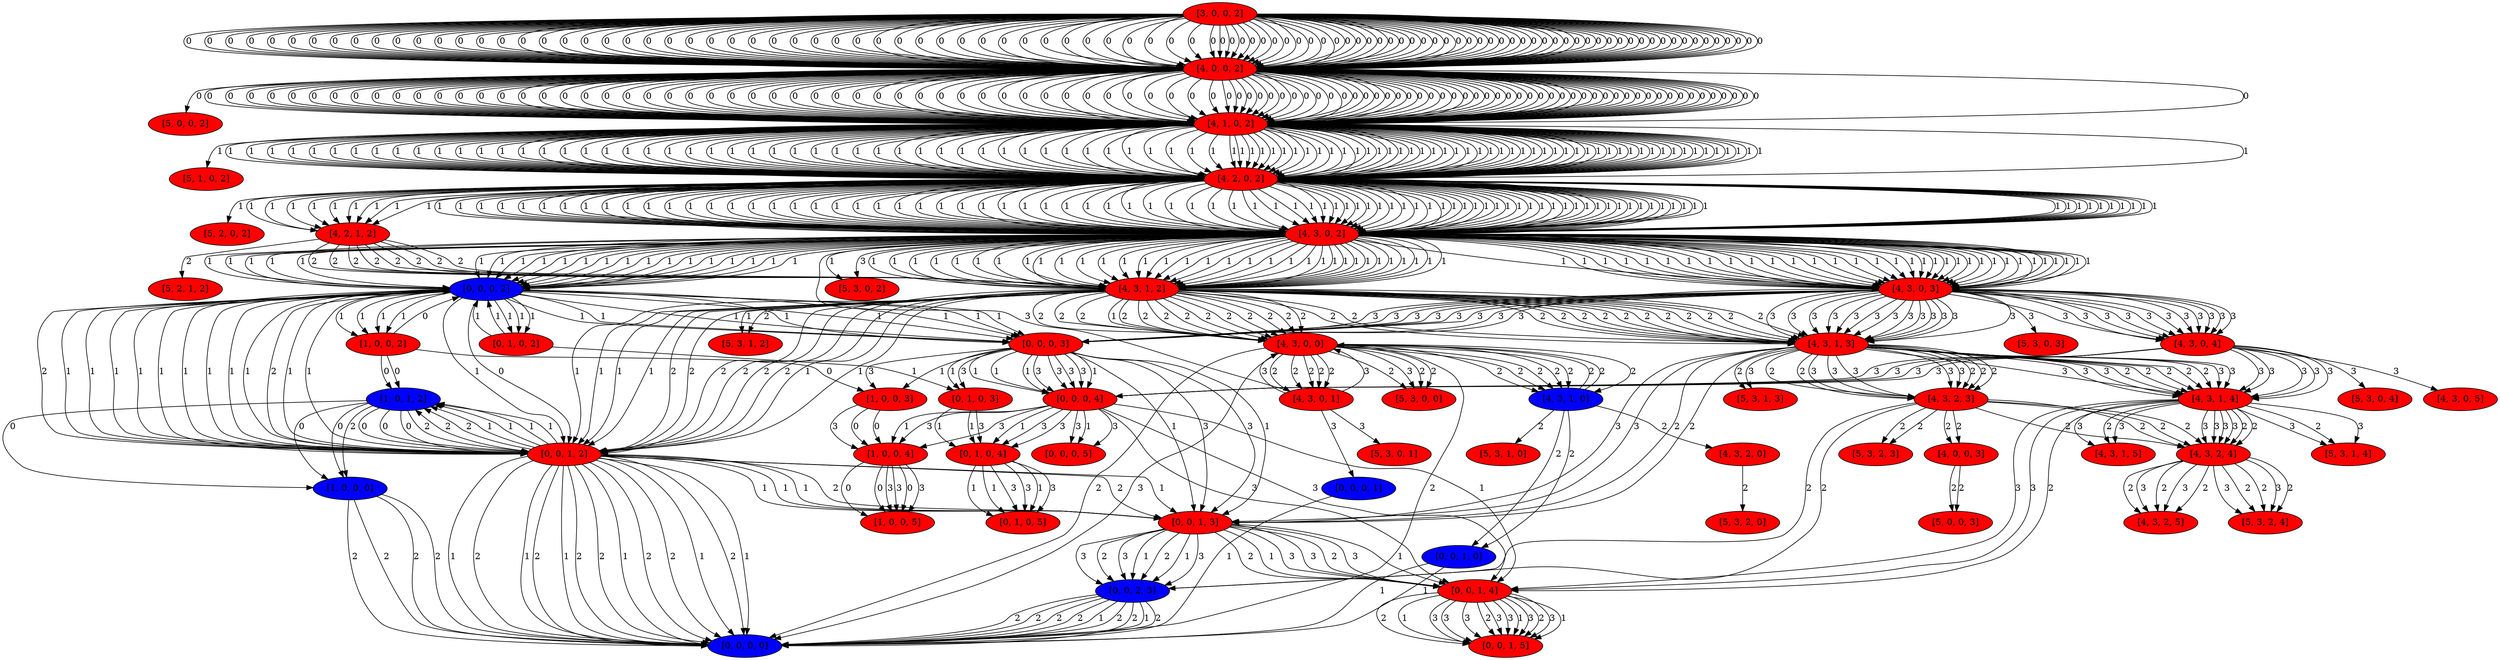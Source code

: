 digraph {
	"[3, 0, 0, 2]" [label="[3, 0, 0, 2]"]
	"[4, 0, 0, 2]" [label="[4, 0, 0, 2]"]
	"[3, 0, 0, 2]" -> "[4, 0, 0, 2]" [label=0]
	"[4, 0, 0, 2]" [label="[4, 0, 0, 2]"]
	"[5, 0, 0, 2]" [label="[5, 0, 0, 2]"]
	"[4, 0, 0, 2]" -> "[5, 0, 0, 2]" [label=0]
	"[3, 0, 0, 2]" [label="[3, 0, 0, 2]"]
	"[4, 0, 0, 2]" [label="[4, 0, 0, 2]"]
	"[3, 0, 0, 2]" -> "[4, 0, 0, 2]" [label=0]
	"[4, 0, 0, 2]" [label="[4, 0, 0, 2]"]
	"[4, 1, 0, 2]" [label="[4, 1, 0, 2]"]
	"[4, 0, 0, 2]" -> "[4, 1, 0, 2]" [label=0]
	"[4, 1, 0, 2]" [label="[4, 1, 0, 2]"]
	"[5, 1, 0, 2]" [label="[5, 1, 0, 2]"]
	"[4, 1, 0, 2]" -> "[5, 1, 0, 2]" [label=1]
	"[3, 0, 0, 2]" [label="[3, 0, 0, 2]"]
	"[4, 0, 0, 2]" [label="[4, 0, 0, 2]"]
	"[3, 0, 0, 2]" -> "[4, 0, 0, 2]" [label=0]
	"[4, 0, 0, 2]" [label="[4, 0, 0, 2]"]
	"[4, 1, 0, 2]" [label="[4, 1, 0, 2]"]
	"[4, 0, 0, 2]" -> "[4, 1, 0, 2]" [label=0]
	"[4, 1, 0, 2]" [label="[4, 1, 0, 2]"]
	"[4, 2, 0, 2]" [label="[4, 2, 0, 2]"]
	"[4, 1, 0, 2]" -> "[4, 2, 0, 2]" [label=1]
	"[4, 2, 0, 2]" [label="[4, 2, 0, 2]"]
	"[5, 2, 0, 2]" [label="[5, 2, 0, 2]"]
	"[4, 2, 0, 2]" -> "[5, 2, 0, 2]" [label=1]
	"[3, 0, 0, 2]" [label="[3, 0, 0, 2]"]
	"[4, 0, 0, 2]" [label="[4, 0, 0, 2]"]
	"[3, 0, 0, 2]" -> "[4, 0, 0, 2]" [label=0]
	"[4, 0, 0, 2]" [label="[4, 0, 0, 2]"]
	"[4, 1, 0, 2]" [label="[4, 1, 0, 2]"]
	"[4, 0, 0, 2]" -> "[4, 1, 0, 2]" [label=0]
	"[4, 1, 0, 2]" [label="[4, 1, 0, 2]"]
	"[4, 2, 0, 2]" [label="[4, 2, 0, 2]"]
	"[4, 1, 0, 2]" -> "[4, 2, 0, 2]" [label=1]
	"[4, 2, 0, 2]" [label="[4, 2, 0, 2]"]
	"[4, 3, 0, 2]" [label="[4, 3, 0, 2]"]
	"[4, 2, 0, 2]" -> "[4, 3, 0, 2]" [label=1]
	"[4, 3, 0, 2]" [label="[4, 3, 0, 2]"]
	"[5, 3, 0, 2]" [label="[5, 3, 0, 2]"]
	"[4, 3, 0, 2]" -> "[5, 3, 0, 2]" [label=1]
	"[3, 0, 0, 2]" [label="[3, 0, 0, 2]"]
	"[4, 0, 0, 2]" [label="[4, 0, 0, 2]"]
	"[3, 0, 0, 2]" -> "[4, 0, 0, 2]" [label=0]
	"[4, 0, 0, 2]" [label="[4, 0, 0, 2]"]
	"[4, 1, 0, 2]" [label="[4, 1, 0, 2]"]
	"[4, 0, 0, 2]" -> "[4, 1, 0, 2]" [label=0]
	"[4, 1, 0, 2]" [label="[4, 1, 0, 2]"]
	"[4, 2, 0, 2]" [label="[4, 2, 0, 2]"]
	"[4, 1, 0, 2]" -> "[4, 2, 0, 2]" [label=1]
	"[4, 2, 0, 2]" [label="[4, 2, 0, 2]"]
	"[4, 3, 0, 2]" [label="[4, 3, 0, 2]"]
	"[4, 2, 0, 2]" -> "[4, 3, 0, 2]" [label=1]
	"[4, 3, 0, 2]" [label="[4, 3, 0, 2]"]
	"[0, 0, 0, 2]" [label="[0, 0, 0, 2]"]
	"[4, 3, 0, 2]" -> "[0, 0, 0, 2]" [label=1]
	"[0, 0, 0, 2]" [label="[0, 0, 0, 2]"]
	"[1, 0, 0, 2]" [label="[1, 0, 0, 2]"]
	"[0, 0, 0, 2]" -> "[1, 0, 0, 2]" [label=1]
	"[1, 0, 0, 2]" [label="[1, 0, 0, 2]"]
	"[0, 0, 0, 2]" [label="[0, 0, 0, 2]"]
	"[1, 0, 0, 2]" -> "[0, 0, 0, 2]" [label=0]
	"[0, 0, 0, 2]" [label="[0, 0, 0, 2]"]
	"[0, 0, 1, 2]" [label="[0, 0, 1, 2]"]
	"[0, 0, 0, 2]" -> "[0, 0, 1, 2]" [label=1]
	"[0, 0, 1, 2]" [label="[0, 0, 1, 2]"]
	"[0, 0, 0, 0]" [label="[0, 0, 0, 0]"]
	"[0, 0, 1, 2]" -> "[0, 0, 0, 0]" [label=2]
	"[3, 0, 0, 2]" [label="[3, 0, 0, 2]"]
	"[4, 0, 0, 2]" [label="[4, 0, 0, 2]"]
	"[3, 0, 0, 2]" -> "[4, 0, 0, 2]" [label=0]
	"[4, 0, 0, 2]" [label="[4, 0, 0, 2]"]
	"[4, 1, 0, 2]" [label="[4, 1, 0, 2]"]
	"[4, 0, 0, 2]" -> "[4, 1, 0, 2]" [label=0]
	"[4, 1, 0, 2]" [label="[4, 1, 0, 2]"]
	"[4, 2, 0, 2]" [label="[4, 2, 0, 2]"]
	"[4, 1, 0, 2]" -> "[4, 2, 0, 2]" [label=1]
	"[4, 2, 0, 2]" [label="[4, 2, 0, 2]"]
	"[4, 3, 0, 2]" [label="[4, 3, 0, 2]"]
	"[4, 2, 0, 2]" -> "[4, 3, 0, 2]" [label=1]
	"[4, 3, 0, 2]" [label="[4, 3, 0, 2]"]
	"[0, 0, 0, 2]" [label="[0, 0, 0, 2]"]
	"[4, 3, 0, 2]" -> "[0, 0, 0, 2]" [label=1]
	"[0, 0, 0, 2]" [label="[0, 0, 0, 2]"]
	"[1, 0, 0, 2]" [label="[1, 0, 0, 2]"]
	"[0, 0, 0, 2]" -> "[1, 0, 0, 2]" [label=1]
	"[1, 0, 0, 2]" [label="[1, 0, 0, 2]"]
	"[1, 0, 1, 2]" [label="[1, 0, 1, 2]"]
	"[1, 0, 0, 2]" -> "[1, 0, 1, 2]" [label=0]
	"[1, 0, 1, 2]" [label="[1, 0, 1, 2]"]
	"[0, 0, 1, 2]" [label="[0, 0, 1, 2]"]
	"[1, 0, 1, 2]" -> "[0, 0, 1, 2]" [label=2]
	"[0, 0, 1, 2]" [label="[0, 0, 1, 2]"]
	"[0, 0, 0, 0]" [label="[0, 0, 0, 0]"]
	"[0, 0, 1, 2]" -> "[0, 0, 0, 0]" [label=1]
	"[3, 0, 0, 2]" [label="[3, 0, 0, 2]"]
	"[4, 0, 0, 2]" [label="[4, 0, 0, 2]"]
	"[3, 0, 0, 2]" -> "[4, 0, 0, 2]" [label=0]
	"[4, 0, 0, 2]" [label="[4, 0, 0, 2]"]
	"[4, 1, 0, 2]" [label="[4, 1, 0, 2]"]
	"[4, 0, 0, 2]" -> "[4, 1, 0, 2]" [label=0]
	"[4, 1, 0, 2]" [label="[4, 1, 0, 2]"]
	"[4, 2, 0, 2]" [label="[4, 2, 0, 2]"]
	"[4, 1, 0, 2]" -> "[4, 2, 0, 2]" [label=1]
	"[4, 2, 0, 2]" [label="[4, 2, 0, 2]"]
	"[4, 3, 0, 2]" [label="[4, 3, 0, 2]"]
	"[4, 2, 0, 2]" -> "[4, 3, 0, 2]" [label=1]
	"[4, 3, 0, 2]" [label="[4, 3, 0, 2]"]
	"[0, 0, 0, 2]" [label="[0, 0, 0, 2]"]
	"[4, 3, 0, 2]" -> "[0, 0, 0, 2]" [label=1]
	"[0, 0, 0, 2]" [label="[0, 0, 0, 2]"]
	"[1, 0, 0, 2]" [label="[1, 0, 0, 2]"]
	"[0, 0, 0, 2]" -> "[1, 0, 0, 2]" [label=1]
	"[1, 0, 0, 2]" [label="[1, 0, 0, 2]"]
	"[1, 0, 1, 2]" [label="[1, 0, 1, 2]"]
	"[1, 0, 0, 2]" -> "[1, 0, 1, 2]" [label=0]
	"[1, 0, 1, 2]" [label="[1, 0, 1, 2]"]
	"[1, 0, 0, 0]" [label="[1, 0, 0, 0]"]
	"[1, 0, 1, 2]" -> "[1, 0, 0, 0]" [label=2]
	"[1, 0, 0, 0]" [label="[1, 0, 0, 0]"]
	"[0, 0, 0, 0]" [label="[0, 0, 0, 0]"]
	"[1, 0, 0, 0]" -> "[0, 0, 0, 0]" [label=2]
	"[3, 0, 0, 2]" [label="[3, 0, 0, 2]"]
	"[4, 0, 0, 2]" [label="[4, 0, 0, 2]"]
	"[3, 0, 0, 2]" -> "[4, 0, 0, 2]" [label=0]
	"[4, 0, 0, 2]" [label="[4, 0, 0, 2]"]
	"[4, 1, 0, 2]" [label="[4, 1, 0, 2]"]
	"[4, 0, 0, 2]" -> "[4, 1, 0, 2]" [label=0]
	"[4, 1, 0, 2]" [label="[4, 1, 0, 2]"]
	"[4, 2, 0, 2]" [label="[4, 2, 0, 2]"]
	"[4, 1, 0, 2]" -> "[4, 2, 0, 2]" [label=1]
	"[4, 2, 0, 2]" [label="[4, 2, 0, 2]"]
	"[4, 3, 0, 2]" [label="[4, 3, 0, 2]"]
	"[4, 2, 0, 2]" -> "[4, 3, 0, 2]" [label=1]
	"[4, 3, 0, 2]" [label="[4, 3, 0, 2]"]
	"[0, 0, 0, 2]" [label="[0, 0, 0, 2]"]
	"[4, 3, 0, 2]" -> "[0, 0, 0, 2]" [label=1]
	"[0, 0, 0, 2]" [label="[0, 0, 0, 2]"]
	"[1, 0, 0, 2]" [label="[1, 0, 0, 2]"]
	"[0, 0, 0, 2]" -> "[1, 0, 0, 2]" [label=1]
	"[1, 0, 0, 2]" [label="[1, 0, 0, 2]"]
	"[1, 0, 0, 3]" [label="[1, 0, 0, 3]"]
	"[1, 0, 0, 2]" -> "[1, 0, 0, 3]" [label=0]
	"[1, 0, 0, 3]" [label="[1, 0, 0, 3]"]
	"[1, 0, 0, 4]" [label="[1, 0, 0, 4]"]
	"[1, 0, 0, 3]" -> "[1, 0, 0, 4]" [label=3]
	"[1, 0, 0, 4]" [label="[1, 0, 0, 4]"]
	"[1, 0, 0, 5]" [label="[1, 0, 0, 5]"]
	"[1, 0, 0, 4]" -> "[1, 0, 0, 5]" [label=3]
	"[3, 0, 0, 2]" [label="[3, 0, 0, 2]"]
	"[4, 0, 0, 2]" [label="[4, 0, 0, 2]"]
	"[3, 0, 0, 2]" -> "[4, 0, 0, 2]" [label=0]
	"[4, 0, 0, 2]" [label="[4, 0, 0, 2]"]
	"[4, 1, 0, 2]" [label="[4, 1, 0, 2]"]
	"[4, 0, 0, 2]" -> "[4, 1, 0, 2]" [label=0]
	"[4, 1, 0, 2]" [label="[4, 1, 0, 2]"]
	"[4, 2, 0, 2]" [label="[4, 2, 0, 2]"]
	"[4, 1, 0, 2]" -> "[4, 2, 0, 2]" [label=1]
	"[4, 2, 0, 2]" [label="[4, 2, 0, 2]"]
	"[4, 3, 0, 2]" [label="[4, 3, 0, 2]"]
	"[4, 2, 0, 2]" -> "[4, 3, 0, 2]" [label=1]
	"[4, 3, 0, 2]" [label="[4, 3, 0, 2]"]
	"[0, 0, 0, 2]" [label="[0, 0, 0, 2]"]
	"[4, 3, 0, 2]" -> "[0, 0, 0, 2]" [label=1]
	"[0, 0, 0, 2]" [label="[0, 0, 0, 2]"]
	"[0, 1, 0, 2]" [label="[0, 1, 0, 2]"]
	"[0, 0, 0, 2]" -> "[0, 1, 0, 2]" [label=1]
	"[0, 1, 0, 2]" [label="[0, 1, 0, 2]"]
	"[0, 0, 0, 2]" [label="[0, 0, 0, 2]"]
	"[0, 1, 0, 2]" -> "[0, 0, 0, 2]" [label=1]
	"[0, 0, 0, 2]" [label="[0, 0, 0, 2]"]
	"[0, 0, 1, 2]" [label="[0, 0, 1, 2]"]
	"[0, 0, 0, 2]" -> "[0, 0, 1, 2]" [label=0]
	"[0, 0, 1, 2]" [label="[0, 0, 1, 2]"]
	"[0, 0, 0, 0]" [label="[0, 0, 0, 0]"]
	"[0, 0, 1, 2]" -> "[0, 0, 0, 0]" [label=2]
	"[3, 0, 0, 2]" [label="[3, 0, 0, 2]"]
	"[4, 0, 0, 2]" [label="[4, 0, 0, 2]"]
	"[3, 0, 0, 2]" -> "[4, 0, 0, 2]" [label=0]
	"[4, 0, 0, 2]" [label="[4, 0, 0, 2]"]
	"[4, 1, 0, 2]" [label="[4, 1, 0, 2]"]
	"[4, 0, 0, 2]" -> "[4, 1, 0, 2]" [label=0]
	"[4, 1, 0, 2]" [label="[4, 1, 0, 2]"]
	"[4, 2, 0, 2]" [label="[4, 2, 0, 2]"]
	"[4, 1, 0, 2]" -> "[4, 2, 0, 2]" [label=1]
	"[4, 2, 0, 2]" [label="[4, 2, 0, 2]"]
	"[4, 3, 0, 2]" [label="[4, 3, 0, 2]"]
	"[4, 2, 0, 2]" -> "[4, 3, 0, 2]" [label=1]
	"[4, 3, 0, 2]" [label="[4, 3, 0, 2]"]
	"[0, 0, 0, 2]" [label="[0, 0, 0, 2]"]
	"[4, 3, 0, 2]" -> "[0, 0, 0, 2]" [label=1]
	"[0, 0, 0, 2]" [label="[0, 0, 0, 2]"]
	"[0, 1, 0, 2]" [label="[0, 1, 0, 2]"]
	"[0, 0, 0, 2]" -> "[0, 1, 0, 2]" [label=1]
	"[0, 1, 0, 2]" [label="[0, 1, 0, 2]"]
	"[0, 0, 0, 2]" [label="[0, 0, 0, 2]"]
	"[0, 1, 0, 2]" -> "[0, 0, 0, 2]" [label=1]
	"[0, 0, 0, 2]" [label="[0, 0, 0, 2]"]
	"[0, 0, 1, 2]" [label="[0, 0, 1, 2]"]
	"[0, 0, 0, 2]" -> "[0, 0, 1, 2]" [label=2]
	"[0, 0, 1, 2]" [label="[0, 0, 1, 2]"]
	"[0, 0, 0, 0]" [label="[0, 0, 0, 0]"]
	"[0, 0, 1, 2]" -> "[0, 0, 0, 0]" [label=2]
	"[3, 0, 0, 2]" [label="[3, 0, 0, 2]"]
	"[4, 0, 0, 2]" [label="[4, 0, 0, 2]"]
	"[3, 0, 0, 2]" -> "[4, 0, 0, 2]" [label=0]
	"[4, 0, 0, 2]" [label="[4, 0, 0, 2]"]
	"[4, 1, 0, 2]" [label="[4, 1, 0, 2]"]
	"[4, 0, 0, 2]" -> "[4, 1, 0, 2]" [label=0]
	"[4, 1, 0, 2]" [label="[4, 1, 0, 2]"]
	"[4, 2, 0, 2]" [label="[4, 2, 0, 2]"]
	"[4, 1, 0, 2]" -> "[4, 2, 0, 2]" [label=1]
	"[4, 2, 0, 2]" [label="[4, 2, 0, 2]"]
	"[4, 3, 0, 2]" [label="[4, 3, 0, 2]"]
	"[4, 2, 0, 2]" -> "[4, 3, 0, 2]" [label=1]
	"[4, 3, 0, 2]" [label="[4, 3, 0, 2]"]
	"[0, 0, 0, 2]" [label="[0, 0, 0, 2]"]
	"[4, 3, 0, 2]" -> "[0, 0, 0, 2]" [label=1]
	"[0, 0, 0, 2]" [label="[0, 0, 0, 2]"]
	"[0, 1, 0, 2]" [label="[0, 1, 0, 2]"]
	"[0, 0, 0, 2]" -> "[0, 1, 0, 2]" [label=1]
	"[0, 1, 0, 2]" [label="[0, 1, 0, 2]"]
	"[0, 1, 0, 3]" [label="[0, 1, 0, 3]"]
	"[0, 1, 0, 2]" -> "[0, 1, 0, 3]" [label=1]
	"[0, 1, 0, 3]" [label="[0, 1, 0, 3]"]
	"[0, 1, 0, 4]" [label="[0, 1, 0, 4]"]
	"[0, 1, 0, 3]" -> "[0, 1, 0, 4]" [label=3]
	"[0, 1, 0, 4]" [label="[0, 1, 0, 4]"]
	"[0, 1, 0, 5]" [label="[0, 1, 0, 5]"]
	"[0, 1, 0, 4]" -> "[0, 1, 0, 5]" [label=3]
	"[3, 0, 0, 2]" [label="[3, 0, 0, 2]"]
	"[4, 0, 0, 2]" [label="[4, 0, 0, 2]"]
	"[3, 0, 0, 2]" -> "[4, 0, 0, 2]" [label=0]
	"[4, 0, 0, 2]" [label="[4, 0, 0, 2]"]
	"[4, 1, 0, 2]" [label="[4, 1, 0, 2]"]
	"[4, 0, 0, 2]" -> "[4, 1, 0, 2]" [label=0]
	"[4, 1, 0, 2]" [label="[4, 1, 0, 2]"]
	"[4, 2, 0, 2]" [label="[4, 2, 0, 2]"]
	"[4, 1, 0, 2]" -> "[4, 2, 0, 2]" [label=1]
	"[4, 2, 0, 2]" [label="[4, 2, 0, 2]"]
	"[4, 3, 0, 2]" [label="[4, 3, 0, 2]"]
	"[4, 2, 0, 2]" -> "[4, 3, 0, 2]" [label=1]
	"[4, 3, 0, 2]" [label="[4, 3, 0, 2]"]
	"[0, 0, 0, 2]" [label="[0, 0, 0, 2]"]
	"[4, 3, 0, 2]" -> "[0, 0, 0, 2]" [label=1]
	"[0, 0, 0, 2]" [label="[0, 0, 0, 2]"]
	"[0, 0, 1, 2]" [label="[0, 0, 1, 2]"]
	"[0, 0, 0, 2]" -> "[0, 0, 1, 2]" [label=1]
	"[0, 0, 1, 2]" [label="[0, 0, 1, 2]"]
	"[1, 0, 1, 2]" [label="[1, 0, 1, 2]"]
	"[0, 0, 1, 2]" -> "[1, 0, 1, 2]" [label=2]
	"[1, 0, 1, 2]" [label="[1, 0, 1, 2]"]
	"[0, 0, 1, 2]" [label="[0, 0, 1, 2]"]
	"[1, 0, 1, 2]" -> "[0, 0, 1, 2]" [label=0]
	"[0, 0, 1, 2]" [label="[0, 0, 1, 2]"]
	"[0, 0, 0, 0]" [label="[0, 0, 0, 0]"]
	"[0, 0, 1, 2]" -> "[0, 0, 0, 0]" [label=1]
	"[3, 0, 0, 2]" [label="[3, 0, 0, 2]"]
	"[4, 0, 0, 2]" [label="[4, 0, 0, 2]"]
	"[3, 0, 0, 2]" -> "[4, 0, 0, 2]" [label=0]
	"[4, 0, 0, 2]" [label="[4, 0, 0, 2]"]
	"[4, 1, 0, 2]" [label="[4, 1, 0, 2]"]
	"[4, 0, 0, 2]" -> "[4, 1, 0, 2]" [label=0]
	"[4, 1, 0, 2]" [label="[4, 1, 0, 2]"]
	"[4, 2, 0, 2]" [label="[4, 2, 0, 2]"]
	"[4, 1, 0, 2]" -> "[4, 2, 0, 2]" [label=1]
	"[4, 2, 0, 2]" [label="[4, 2, 0, 2]"]
	"[4, 3, 0, 2]" [label="[4, 3, 0, 2]"]
	"[4, 2, 0, 2]" -> "[4, 3, 0, 2]" [label=1]
	"[4, 3, 0, 2]" [label="[4, 3, 0, 2]"]
	"[0, 0, 0, 2]" [label="[0, 0, 0, 2]"]
	"[4, 3, 0, 2]" -> "[0, 0, 0, 2]" [label=1]
	"[0, 0, 0, 2]" [label="[0, 0, 0, 2]"]
	"[0, 0, 1, 2]" [label="[0, 0, 1, 2]"]
	"[0, 0, 0, 2]" -> "[0, 0, 1, 2]" [label=1]
	"[0, 0, 1, 2]" [label="[0, 0, 1, 2]"]
	"[1, 0, 1, 2]" [label="[1, 0, 1, 2]"]
	"[0, 0, 1, 2]" -> "[1, 0, 1, 2]" [label=2]
	"[1, 0, 1, 2]" [label="[1, 0, 1, 2]"]
	"[1, 0, 0, 0]" [label="[1, 0, 0, 0]"]
	"[1, 0, 1, 2]" -> "[1, 0, 0, 0]" [label=0]
	"[1, 0, 0, 0]" [label="[1, 0, 0, 0]"]
	"[0, 0, 0, 0]" [label="[0, 0, 0, 0]"]
	"[1, 0, 0, 0]" -> "[0, 0, 0, 0]" [label=2]
	"[3, 0, 0, 2]" [label="[3, 0, 0, 2]"]
	"[4, 0, 0, 2]" [label="[4, 0, 0, 2]"]
	"[3, 0, 0, 2]" -> "[4, 0, 0, 2]" [label=0]
	"[4, 0, 0, 2]" [label="[4, 0, 0, 2]"]
	"[4, 1, 0, 2]" [label="[4, 1, 0, 2]"]
	"[4, 0, 0, 2]" -> "[4, 1, 0, 2]" [label=0]
	"[4, 1, 0, 2]" [label="[4, 1, 0, 2]"]
	"[4, 2, 0, 2]" [label="[4, 2, 0, 2]"]
	"[4, 1, 0, 2]" -> "[4, 2, 0, 2]" [label=1]
	"[4, 2, 0, 2]" [label="[4, 2, 0, 2]"]
	"[4, 3, 0, 2]" [label="[4, 3, 0, 2]"]
	"[4, 2, 0, 2]" -> "[4, 3, 0, 2]" [label=1]
	"[4, 3, 0, 2]" [label="[4, 3, 0, 2]"]
	"[0, 0, 0, 2]" [label="[0, 0, 0, 2]"]
	"[4, 3, 0, 2]" -> "[0, 0, 0, 2]" [label=1]
	"[0, 0, 0, 2]" [label="[0, 0, 0, 2]"]
	"[0, 0, 1, 2]" [label="[0, 0, 1, 2]"]
	"[0, 0, 0, 2]" -> "[0, 0, 1, 2]" [label=1]
	"[0, 0, 1, 2]" [label="[0, 0, 1, 2]"]
	"[0, 0, 0, 2]" [label="[0, 0, 0, 2]"]
	"[0, 0, 1, 2]" -> "[0, 0, 0, 2]" [label=2]
	"[0, 0, 0, 2]" [label="[0, 0, 0, 2]"]
	"[0, 0, 1, 2]" [label="[0, 0, 1, 2]"]
	"[0, 0, 0, 2]" -> "[0, 0, 1, 2]" [label=1]
	"[0, 0, 1, 2]" [label="[0, 0, 1, 2]"]
	"[0, 0, 0, 0]" [label="[0, 0, 0, 0]"]
	"[0, 0, 1, 2]" -> "[0, 0, 0, 0]" [label=2]
	"[3, 0, 0, 2]" [label="[3, 0, 0, 2]"]
	"[4, 0, 0, 2]" [label="[4, 0, 0, 2]"]
	"[3, 0, 0, 2]" -> "[4, 0, 0, 2]" [label=0]
	"[4, 0, 0, 2]" [label="[4, 0, 0, 2]"]
	"[4, 1, 0, 2]" [label="[4, 1, 0, 2]"]
	"[4, 0, 0, 2]" -> "[4, 1, 0, 2]" [label=0]
	"[4, 1, 0, 2]" [label="[4, 1, 0, 2]"]
	"[4, 2, 0, 2]" [label="[4, 2, 0, 2]"]
	"[4, 1, 0, 2]" -> "[4, 2, 0, 2]" [label=1]
	"[4, 2, 0, 2]" [label="[4, 2, 0, 2]"]
	"[4, 3, 0, 2]" [label="[4, 3, 0, 2]"]
	"[4, 2, 0, 2]" -> "[4, 3, 0, 2]" [label=1]
	"[4, 3, 0, 2]" [label="[4, 3, 0, 2]"]
	"[0, 0, 0, 2]" [label="[0, 0, 0, 2]"]
	"[4, 3, 0, 2]" -> "[0, 0, 0, 2]" [label=1]
	"[0, 0, 0, 2]" [label="[0, 0, 0, 2]"]
	"[0, 0, 1, 2]" [label="[0, 0, 1, 2]"]
	"[0, 0, 0, 2]" -> "[0, 0, 1, 2]" [label=1]
	"[0, 0, 1, 2]" [label="[0, 0, 1, 2]"]
	"[0, 0, 0, 0]" [label="[0, 0, 0, 0]"]
	"[0, 0, 1, 2]" -> "[0, 0, 0, 0]" [label=2]
	"[3, 0, 0, 2]" [label="[3, 0, 0, 2]"]
	"[4, 0, 0, 2]" [label="[4, 0, 0, 2]"]
	"[3, 0, 0, 2]" -> "[4, 0, 0, 2]" [label=0]
	"[4, 0, 0, 2]" [label="[4, 0, 0, 2]"]
	"[4, 1, 0, 2]" [label="[4, 1, 0, 2]"]
	"[4, 0, 0, 2]" -> "[4, 1, 0, 2]" [label=0]
	"[4, 1, 0, 2]" [label="[4, 1, 0, 2]"]
	"[4, 2, 0, 2]" [label="[4, 2, 0, 2]"]
	"[4, 1, 0, 2]" -> "[4, 2, 0, 2]" [label=1]
	"[4, 2, 0, 2]" [label="[4, 2, 0, 2]"]
	"[4, 3, 0, 2]" [label="[4, 3, 0, 2]"]
	"[4, 2, 0, 2]" -> "[4, 3, 0, 2]" [label=1]
	"[4, 3, 0, 2]" [label="[4, 3, 0, 2]"]
	"[0, 0, 0, 2]" [label="[0, 0, 0, 2]"]
	"[4, 3, 0, 2]" -> "[0, 0, 0, 2]" [label=1]
	"[0, 0, 0, 2]" [label="[0, 0, 0, 2]"]
	"[0, 0, 1, 2]" [label="[0, 0, 1, 2]"]
	"[0, 0, 0, 2]" -> "[0, 0, 1, 2]" [label=1]
	"[0, 0, 1, 2]" [label="[0, 0, 1, 2]"]
	"[0, 0, 1, 3]" [label="[0, 0, 1, 3]"]
	"[0, 0, 1, 2]" -> "[0, 0, 1, 3]" [label=2]
	"[0, 0, 1, 3]" [label="[0, 0, 1, 3]"]
	"[0, 0, 2, 3]" [label="[0, 0, 2, 3]"]
	"[0, 0, 1, 3]" -> "[0, 0, 2, 3]" [label=3]
	"[0, 0, 2, 3]" [label="[0, 0, 2, 3]"]
	"[0, 0, 0, 0]" [label="[0, 0, 0, 0]"]
	"[0, 0, 2, 3]" -> "[0, 0, 0, 0]" [label=2]
	"[3, 0, 0, 2]" [label="[3, 0, 0, 2]"]
	"[4, 0, 0, 2]" [label="[4, 0, 0, 2]"]
	"[3, 0, 0, 2]" -> "[4, 0, 0, 2]" [label=0]
	"[4, 0, 0, 2]" [label="[4, 0, 0, 2]"]
	"[4, 1, 0, 2]" [label="[4, 1, 0, 2]"]
	"[4, 0, 0, 2]" -> "[4, 1, 0, 2]" [label=0]
	"[4, 1, 0, 2]" [label="[4, 1, 0, 2]"]
	"[4, 2, 0, 2]" [label="[4, 2, 0, 2]"]
	"[4, 1, 0, 2]" -> "[4, 2, 0, 2]" [label=1]
	"[4, 2, 0, 2]" [label="[4, 2, 0, 2]"]
	"[4, 3, 0, 2]" [label="[4, 3, 0, 2]"]
	"[4, 2, 0, 2]" -> "[4, 3, 0, 2]" [label=1]
	"[4, 3, 0, 2]" [label="[4, 3, 0, 2]"]
	"[0, 0, 0, 2]" [label="[0, 0, 0, 2]"]
	"[4, 3, 0, 2]" -> "[0, 0, 0, 2]" [label=1]
	"[0, 0, 0, 2]" [label="[0, 0, 0, 2]"]
	"[0, 0, 1, 2]" [label="[0, 0, 1, 2]"]
	"[0, 0, 0, 2]" -> "[0, 0, 1, 2]" [label=1]
	"[0, 0, 1, 2]" [label="[0, 0, 1, 2]"]
	"[0, 0, 1, 3]" [label="[0, 0, 1, 3]"]
	"[0, 0, 1, 2]" -> "[0, 0, 1, 3]" [label=2]
	"[0, 0, 1, 3]" [label="[0, 0, 1, 3]"]
	"[0, 0, 1, 4]" [label="[0, 0, 1, 4]"]
	"[0, 0, 1, 3]" -> "[0, 0, 1, 4]" [label=3]
	"[0, 0, 1, 4]" [label="[0, 0, 1, 4]"]
	"[0, 0, 1, 5]" [label="[0, 0, 1, 5]"]
	"[0, 0, 1, 4]" -> "[0, 0, 1, 5]" [label=3]
	"[3, 0, 0, 2]" [label="[3, 0, 0, 2]"]
	"[4, 0, 0, 2]" [label="[4, 0, 0, 2]"]
	"[3, 0, 0, 2]" -> "[4, 0, 0, 2]" [label=0]
	"[4, 0, 0, 2]" [label="[4, 0, 0, 2]"]
	"[4, 1, 0, 2]" [label="[4, 1, 0, 2]"]
	"[4, 0, 0, 2]" -> "[4, 1, 0, 2]" [label=0]
	"[4, 1, 0, 2]" [label="[4, 1, 0, 2]"]
	"[4, 2, 0, 2]" [label="[4, 2, 0, 2]"]
	"[4, 1, 0, 2]" -> "[4, 2, 0, 2]" [label=1]
	"[4, 2, 0, 2]" [label="[4, 2, 0, 2]"]
	"[4, 3, 0, 2]" [label="[4, 3, 0, 2]"]
	"[4, 2, 0, 2]" -> "[4, 3, 0, 2]" [label=1]
	"[4, 3, 0, 2]" [label="[4, 3, 0, 2]"]
	"[0, 0, 0, 2]" [label="[0, 0, 0, 2]"]
	"[4, 3, 0, 2]" -> "[0, 0, 0, 2]" [label=1]
	"[0, 0, 0, 2]" [label="[0, 0, 0, 2]"]
	"[0, 0, 0, 3]" [label="[0, 0, 0, 3]"]
	"[0, 0, 0, 2]" -> "[0, 0, 0, 3]" [label=1]
	"[0, 0, 0, 3]" [label="[0, 0, 0, 3]"]
	"[1, 0, 0, 3]" [label="[1, 0, 0, 3]"]
	"[0, 0, 0, 3]" -> "[1, 0, 0, 3]" [label=3]
	"[1, 0, 0, 3]" [label="[1, 0, 0, 3]"]
	"[1, 0, 0, 4]" [label="[1, 0, 0, 4]"]
	"[1, 0, 0, 3]" -> "[1, 0, 0, 4]" [label=0]
	"[1, 0, 0, 4]" [label="[1, 0, 0, 4]"]
	"[1, 0, 0, 5]" [label="[1, 0, 0, 5]"]
	"[1, 0, 0, 4]" -> "[1, 0, 0, 5]" [label=3]
	"[3, 0, 0, 2]" [label="[3, 0, 0, 2]"]
	"[4, 0, 0, 2]" [label="[4, 0, 0, 2]"]
	"[3, 0, 0, 2]" -> "[4, 0, 0, 2]" [label=0]
	"[4, 0, 0, 2]" [label="[4, 0, 0, 2]"]
	"[4, 1, 0, 2]" [label="[4, 1, 0, 2]"]
	"[4, 0, 0, 2]" -> "[4, 1, 0, 2]" [label=0]
	"[4, 1, 0, 2]" [label="[4, 1, 0, 2]"]
	"[4, 2, 0, 2]" [label="[4, 2, 0, 2]"]
	"[4, 1, 0, 2]" -> "[4, 2, 0, 2]" [label=1]
	"[4, 2, 0, 2]" [label="[4, 2, 0, 2]"]
	"[4, 3, 0, 2]" [label="[4, 3, 0, 2]"]
	"[4, 2, 0, 2]" -> "[4, 3, 0, 2]" [label=1]
	"[4, 3, 0, 2]" [label="[4, 3, 0, 2]"]
	"[0, 0, 0, 2]" [label="[0, 0, 0, 2]"]
	"[4, 3, 0, 2]" -> "[0, 0, 0, 2]" [label=1]
	"[0, 0, 0, 2]" [label="[0, 0, 0, 2]"]
	"[0, 0, 0, 3]" [label="[0, 0, 0, 3]"]
	"[0, 0, 0, 2]" -> "[0, 0, 0, 3]" [label=1]
	"[0, 0, 0, 3]" [label="[0, 0, 0, 3]"]
	"[0, 1, 0, 3]" [label="[0, 1, 0, 3]"]
	"[0, 0, 0, 3]" -> "[0, 1, 0, 3]" [label=3]
	"[0, 1, 0, 3]" [label="[0, 1, 0, 3]"]
	"[0, 1, 0, 4]" [label="[0, 1, 0, 4]"]
	"[0, 1, 0, 3]" -> "[0, 1, 0, 4]" [label=1]
	"[0, 1, 0, 4]" [label="[0, 1, 0, 4]"]
	"[0, 1, 0, 5]" [label="[0, 1, 0, 5]"]
	"[0, 1, 0, 4]" -> "[0, 1, 0, 5]" [label=3]
	"[3, 0, 0, 2]" [label="[3, 0, 0, 2]"]
	"[4, 0, 0, 2]" [label="[4, 0, 0, 2]"]
	"[3, 0, 0, 2]" -> "[4, 0, 0, 2]" [label=0]
	"[4, 0, 0, 2]" [label="[4, 0, 0, 2]"]
	"[4, 1, 0, 2]" [label="[4, 1, 0, 2]"]
	"[4, 0, 0, 2]" -> "[4, 1, 0, 2]" [label=0]
	"[4, 1, 0, 2]" [label="[4, 1, 0, 2]"]
	"[4, 2, 0, 2]" [label="[4, 2, 0, 2]"]
	"[4, 1, 0, 2]" -> "[4, 2, 0, 2]" [label=1]
	"[4, 2, 0, 2]" [label="[4, 2, 0, 2]"]
	"[4, 3, 0, 2]" [label="[4, 3, 0, 2]"]
	"[4, 2, 0, 2]" -> "[4, 3, 0, 2]" [label=1]
	"[4, 3, 0, 2]" [label="[4, 3, 0, 2]"]
	"[0, 0, 0, 2]" [label="[0, 0, 0, 2]"]
	"[4, 3, 0, 2]" -> "[0, 0, 0, 2]" [label=1]
	"[0, 0, 0, 2]" [label="[0, 0, 0, 2]"]
	"[0, 0, 0, 3]" [label="[0, 0, 0, 3]"]
	"[0, 0, 0, 2]" -> "[0, 0, 0, 3]" [label=1]
	"[0, 0, 0, 3]" [label="[0, 0, 0, 3]"]
	"[0, 0, 1, 3]" [label="[0, 0, 1, 3]"]
	"[0, 0, 0, 3]" -> "[0, 0, 1, 3]" [label=3]
	"[0, 0, 1, 3]" [label="[0, 0, 1, 3]"]
	"[0, 0, 2, 3]" [label="[0, 0, 2, 3]"]
	"[0, 0, 1, 3]" -> "[0, 0, 2, 3]" [label=2]
	"[0, 0, 2, 3]" [label="[0, 0, 2, 3]"]
	"[0, 0, 0, 0]" [label="[0, 0, 0, 0]"]
	"[0, 0, 2, 3]" -> "[0, 0, 0, 0]" [label=2]
	"[3, 0, 0, 2]" [label="[3, 0, 0, 2]"]
	"[4, 0, 0, 2]" [label="[4, 0, 0, 2]"]
	"[3, 0, 0, 2]" -> "[4, 0, 0, 2]" [label=0]
	"[4, 0, 0, 2]" [label="[4, 0, 0, 2]"]
	"[4, 1, 0, 2]" [label="[4, 1, 0, 2]"]
	"[4, 0, 0, 2]" -> "[4, 1, 0, 2]" [label=0]
	"[4, 1, 0, 2]" [label="[4, 1, 0, 2]"]
	"[4, 2, 0, 2]" [label="[4, 2, 0, 2]"]
	"[4, 1, 0, 2]" -> "[4, 2, 0, 2]" [label=1]
	"[4, 2, 0, 2]" [label="[4, 2, 0, 2]"]
	"[4, 3, 0, 2]" [label="[4, 3, 0, 2]"]
	"[4, 2, 0, 2]" -> "[4, 3, 0, 2]" [label=1]
	"[4, 3, 0, 2]" [label="[4, 3, 0, 2]"]
	"[0, 0, 0, 2]" [label="[0, 0, 0, 2]"]
	"[4, 3, 0, 2]" -> "[0, 0, 0, 2]" [label=1]
	"[0, 0, 0, 2]" [label="[0, 0, 0, 2]"]
	"[0, 0, 0, 3]" [label="[0, 0, 0, 3]"]
	"[0, 0, 0, 2]" -> "[0, 0, 0, 3]" [label=1]
	"[0, 0, 0, 3]" [label="[0, 0, 0, 3]"]
	"[0, 0, 1, 3]" [label="[0, 0, 1, 3]"]
	"[0, 0, 0, 3]" -> "[0, 0, 1, 3]" [label=3]
	"[0, 0, 1, 3]" [label="[0, 0, 1, 3]"]
	"[0, 0, 1, 4]" [label="[0, 0, 1, 4]"]
	"[0, 0, 1, 3]" -> "[0, 0, 1, 4]" [label=2]
	"[0, 0, 1, 4]" [label="[0, 0, 1, 4]"]
	"[0, 0, 1, 5]" [label="[0, 0, 1, 5]"]
	"[0, 0, 1, 4]" -> "[0, 0, 1, 5]" [label=3]
	"[3, 0, 0, 2]" [label="[3, 0, 0, 2]"]
	"[4, 0, 0, 2]" [label="[4, 0, 0, 2]"]
	"[3, 0, 0, 2]" -> "[4, 0, 0, 2]" [label=0]
	"[4, 0, 0, 2]" [label="[4, 0, 0, 2]"]
	"[4, 1, 0, 2]" [label="[4, 1, 0, 2]"]
	"[4, 0, 0, 2]" -> "[4, 1, 0, 2]" [label=0]
	"[4, 1, 0, 2]" [label="[4, 1, 0, 2]"]
	"[4, 2, 0, 2]" [label="[4, 2, 0, 2]"]
	"[4, 1, 0, 2]" -> "[4, 2, 0, 2]" [label=1]
	"[4, 2, 0, 2]" [label="[4, 2, 0, 2]"]
	"[4, 3, 0, 2]" [label="[4, 3, 0, 2]"]
	"[4, 2, 0, 2]" -> "[4, 3, 0, 2]" [label=1]
	"[4, 3, 0, 2]" [label="[4, 3, 0, 2]"]
	"[0, 0, 0, 2]" [label="[0, 0, 0, 2]"]
	"[4, 3, 0, 2]" -> "[0, 0, 0, 2]" [label=1]
	"[0, 0, 0, 2]" [label="[0, 0, 0, 2]"]
	"[0, 0, 0, 3]" [label="[0, 0, 0, 3]"]
	"[0, 0, 0, 2]" -> "[0, 0, 0, 3]" [label=1]
	"[0, 0, 0, 3]" [label="[0, 0, 0, 3]"]
	"[0, 0, 0, 4]" [label="[0, 0, 0, 4]"]
	"[0, 0, 0, 3]" -> "[0, 0, 0, 4]" [label=3]
	"[0, 0, 0, 4]" [label="[0, 0, 0, 4]"]
	"[1, 0, 0, 4]" [label="[1, 0, 0, 4]"]
	"[0, 0, 0, 4]" -> "[1, 0, 0, 4]" [label=3]
	"[1, 0, 0, 4]" [label="[1, 0, 0, 4]"]
	"[1, 0, 0, 5]" [label="[1, 0, 0, 5]"]
	"[1, 0, 0, 4]" -> "[1, 0, 0, 5]" [label=0]
	"[3, 0, 0, 2]" [label="[3, 0, 0, 2]"]
	"[4, 0, 0, 2]" [label="[4, 0, 0, 2]"]
	"[3, 0, 0, 2]" -> "[4, 0, 0, 2]" [label=0]
	"[4, 0, 0, 2]" [label="[4, 0, 0, 2]"]
	"[4, 1, 0, 2]" [label="[4, 1, 0, 2]"]
	"[4, 0, 0, 2]" -> "[4, 1, 0, 2]" [label=0]
	"[4, 1, 0, 2]" [label="[4, 1, 0, 2]"]
	"[4, 2, 0, 2]" [label="[4, 2, 0, 2]"]
	"[4, 1, 0, 2]" -> "[4, 2, 0, 2]" [label=1]
	"[4, 2, 0, 2]" [label="[4, 2, 0, 2]"]
	"[4, 3, 0, 2]" [label="[4, 3, 0, 2]"]
	"[4, 2, 0, 2]" -> "[4, 3, 0, 2]" [label=1]
	"[4, 3, 0, 2]" [label="[4, 3, 0, 2]"]
	"[0, 0, 0, 2]" [label="[0, 0, 0, 2]"]
	"[4, 3, 0, 2]" -> "[0, 0, 0, 2]" [label=1]
	"[0, 0, 0, 2]" [label="[0, 0, 0, 2]"]
	"[0, 0, 0, 3]" [label="[0, 0, 0, 3]"]
	"[0, 0, 0, 2]" -> "[0, 0, 0, 3]" [label=1]
	"[0, 0, 0, 3]" [label="[0, 0, 0, 3]"]
	"[0, 0, 0, 4]" [label="[0, 0, 0, 4]"]
	"[0, 0, 0, 3]" -> "[0, 0, 0, 4]" [label=3]
	"[0, 0, 0, 4]" [label="[0, 0, 0, 4]"]
	"[0, 1, 0, 4]" [label="[0, 1, 0, 4]"]
	"[0, 0, 0, 4]" -> "[0, 1, 0, 4]" [label=3]
	"[0, 1, 0, 4]" [label="[0, 1, 0, 4]"]
	"[0, 1, 0, 5]" [label="[0, 1, 0, 5]"]
	"[0, 1, 0, 4]" -> "[0, 1, 0, 5]" [label=1]
	"[3, 0, 0, 2]" [label="[3, 0, 0, 2]"]
	"[4, 0, 0, 2]" [label="[4, 0, 0, 2]"]
	"[3, 0, 0, 2]" -> "[4, 0, 0, 2]" [label=0]
	"[4, 0, 0, 2]" [label="[4, 0, 0, 2]"]
	"[4, 1, 0, 2]" [label="[4, 1, 0, 2]"]
	"[4, 0, 0, 2]" -> "[4, 1, 0, 2]" [label=0]
	"[4, 1, 0, 2]" [label="[4, 1, 0, 2]"]
	"[4, 2, 0, 2]" [label="[4, 2, 0, 2]"]
	"[4, 1, 0, 2]" -> "[4, 2, 0, 2]" [label=1]
	"[4, 2, 0, 2]" [label="[4, 2, 0, 2]"]
	"[4, 3, 0, 2]" [label="[4, 3, 0, 2]"]
	"[4, 2, 0, 2]" -> "[4, 3, 0, 2]" [label=1]
	"[4, 3, 0, 2]" [label="[4, 3, 0, 2]"]
	"[0, 0, 0, 2]" [label="[0, 0, 0, 2]"]
	"[4, 3, 0, 2]" -> "[0, 0, 0, 2]" [label=1]
	"[0, 0, 0, 2]" [label="[0, 0, 0, 2]"]
	"[0, 0, 0, 3]" [label="[0, 0, 0, 3]"]
	"[0, 0, 0, 2]" -> "[0, 0, 0, 3]" [label=1]
	"[0, 0, 0, 3]" [label="[0, 0, 0, 3]"]
	"[0, 0, 0, 4]" [label="[0, 0, 0, 4]"]
	"[0, 0, 0, 3]" -> "[0, 0, 0, 4]" [label=3]
	"[0, 0, 0, 4]" [label="[0, 0, 0, 4]"]
	"[0, 0, 1, 4]" [label="[0, 0, 1, 4]"]
	"[0, 0, 0, 4]" -> "[0, 0, 1, 4]" [label=3]
	"[0, 0, 1, 4]" [label="[0, 0, 1, 4]"]
	"[0, 0, 1, 5]" [label="[0, 0, 1, 5]"]
	"[0, 0, 1, 4]" -> "[0, 0, 1, 5]" [label=2]
	"[3, 0, 0, 2]" [label="[3, 0, 0, 2]"]
	"[4, 0, 0, 2]" [label="[4, 0, 0, 2]"]
	"[3, 0, 0, 2]" -> "[4, 0, 0, 2]" [label=0]
	"[4, 0, 0, 2]" [label="[4, 0, 0, 2]"]
	"[4, 1, 0, 2]" [label="[4, 1, 0, 2]"]
	"[4, 0, 0, 2]" -> "[4, 1, 0, 2]" [label=0]
	"[4, 1, 0, 2]" [label="[4, 1, 0, 2]"]
	"[4, 2, 0, 2]" [label="[4, 2, 0, 2]"]
	"[4, 1, 0, 2]" -> "[4, 2, 0, 2]" [label=1]
	"[4, 2, 0, 2]" [label="[4, 2, 0, 2]"]
	"[4, 3, 0, 2]" [label="[4, 3, 0, 2]"]
	"[4, 2, 0, 2]" -> "[4, 3, 0, 2]" [label=1]
	"[4, 3, 0, 2]" [label="[4, 3, 0, 2]"]
	"[0, 0, 0, 2]" [label="[0, 0, 0, 2]"]
	"[4, 3, 0, 2]" -> "[0, 0, 0, 2]" [label=1]
	"[0, 0, 0, 2]" [label="[0, 0, 0, 2]"]
	"[0, 0, 0, 3]" [label="[0, 0, 0, 3]"]
	"[0, 0, 0, 2]" -> "[0, 0, 0, 3]" [label=1]
	"[0, 0, 0, 3]" [label="[0, 0, 0, 3]"]
	"[0, 0, 0, 4]" [label="[0, 0, 0, 4]"]
	"[0, 0, 0, 3]" -> "[0, 0, 0, 4]" [label=3]
	"[0, 0, 0, 4]" [label="[0, 0, 0, 4]"]
	"[0, 0, 0, 5]" [label="[0, 0, 0, 5]"]
	"[0, 0, 0, 4]" -> "[0, 0, 0, 5]" [label=3]
	"[3, 0, 0, 2]" [label="[3, 0, 0, 2]"]
	"[4, 0, 0, 2]" [label="[4, 0, 0, 2]"]
	"[3, 0, 0, 2]" -> "[4, 0, 0, 2]" [label=0]
	"[4, 0, 0, 2]" [label="[4, 0, 0, 2]"]
	"[4, 1, 0, 2]" [label="[4, 1, 0, 2]"]
	"[4, 0, 0, 2]" -> "[4, 1, 0, 2]" [label=0]
	"[4, 1, 0, 2]" [label="[4, 1, 0, 2]"]
	"[4, 2, 0, 2]" [label="[4, 2, 0, 2]"]
	"[4, 1, 0, 2]" -> "[4, 2, 0, 2]" [label=1]
	"[4, 2, 0, 2]" [label="[4, 2, 0, 2]"]
	"[4, 3, 0, 2]" [label="[4, 3, 0, 2]"]
	"[4, 2, 0, 2]" -> "[4, 3, 0, 2]" [label=1]
	"[4, 3, 0, 2]" [label="[4, 3, 0, 2]"]
	"[4, 3, 1, 2]" [label="[4, 3, 1, 2]"]
	"[4, 3, 0, 2]" -> "[4, 3, 1, 2]" [label=1]
	"[4, 3, 1, 2]" [label="[4, 3, 1, 2]"]
	"[5, 3, 1, 2]" [label="[5, 3, 1, 2]"]
	"[4, 3, 1, 2]" -> "[5, 3, 1, 2]" [label=2]
	"[3, 0, 0, 2]" [label="[3, 0, 0, 2]"]
	"[4, 0, 0, 2]" [label="[4, 0, 0, 2]"]
	"[3, 0, 0, 2]" -> "[4, 0, 0, 2]" [label=0]
	"[4, 0, 0, 2]" [label="[4, 0, 0, 2]"]
	"[4, 1, 0, 2]" [label="[4, 1, 0, 2]"]
	"[4, 0, 0, 2]" -> "[4, 1, 0, 2]" [label=0]
	"[4, 1, 0, 2]" [label="[4, 1, 0, 2]"]
	"[4, 2, 0, 2]" [label="[4, 2, 0, 2]"]
	"[4, 1, 0, 2]" -> "[4, 2, 0, 2]" [label=1]
	"[4, 2, 0, 2]" [label="[4, 2, 0, 2]"]
	"[4, 3, 0, 2]" [label="[4, 3, 0, 2]"]
	"[4, 2, 0, 2]" -> "[4, 3, 0, 2]" [label=1]
	"[4, 3, 0, 2]" [label="[4, 3, 0, 2]"]
	"[4, 3, 1, 2]" [label="[4, 3, 1, 2]"]
	"[4, 3, 0, 2]" -> "[4, 3, 1, 2]" [label=1]
	"[4, 3, 1, 2]" [label="[4, 3, 1, 2]"]
	"[0, 0, 1, 2]" [label="[0, 0, 1, 2]"]
	"[4, 3, 1, 2]" -> "[0, 0, 1, 2]" [label=2]
	"[0, 0, 1, 2]" [label="[0, 0, 1, 2]"]
	"[1, 0, 1, 2]" [label="[1, 0, 1, 2]"]
	"[0, 0, 1, 2]" -> "[1, 0, 1, 2]" [label=1]
	"[1, 0, 1, 2]" [label="[1, 0, 1, 2]"]
	"[0, 0, 1, 2]" [label="[0, 0, 1, 2]"]
	"[1, 0, 1, 2]" -> "[0, 0, 1, 2]" [label=0]
	"[0, 0, 1, 2]" [label="[0, 0, 1, 2]"]
	"[0, 0, 0, 0]" [label="[0, 0, 0, 0]"]
	"[0, 0, 1, 2]" -> "[0, 0, 0, 0]" [label=1]
	"[3, 0, 0, 2]" [label="[3, 0, 0, 2]"]
	"[4, 0, 0, 2]" [label="[4, 0, 0, 2]"]
	"[3, 0, 0, 2]" -> "[4, 0, 0, 2]" [label=0]
	"[4, 0, 0, 2]" [label="[4, 0, 0, 2]"]
	"[4, 1, 0, 2]" [label="[4, 1, 0, 2]"]
	"[4, 0, 0, 2]" -> "[4, 1, 0, 2]" [label=0]
	"[4, 1, 0, 2]" [label="[4, 1, 0, 2]"]
	"[4, 2, 0, 2]" [label="[4, 2, 0, 2]"]
	"[4, 1, 0, 2]" -> "[4, 2, 0, 2]" [label=1]
	"[4, 2, 0, 2]" [label="[4, 2, 0, 2]"]
	"[4, 3, 0, 2]" [label="[4, 3, 0, 2]"]
	"[4, 2, 0, 2]" -> "[4, 3, 0, 2]" [label=1]
	"[4, 3, 0, 2]" [label="[4, 3, 0, 2]"]
	"[4, 3, 1, 2]" [label="[4, 3, 1, 2]"]
	"[4, 3, 0, 2]" -> "[4, 3, 1, 2]" [label=1]
	"[4, 3, 1, 2]" [label="[4, 3, 1, 2]"]
	"[0, 0, 1, 2]" [label="[0, 0, 1, 2]"]
	"[4, 3, 1, 2]" -> "[0, 0, 1, 2]" [label=2]
	"[0, 0, 1, 2]" [label="[0, 0, 1, 2]"]
	"[1, 0, 1, 2]" [label="[1, 0, 1, 2]"]
	"[0, 0, 1, 2]" -> "[1, 0, 1, 2]" [label=1]
	"[1, 0, 1, 2]" [label="[1, 0, 1, 2]"]
	"[1, 0, 0, 0]" [label="[1, 0, 0, 0]"]
	"[1, 0, 1, 2]" -> "[1, 0, 0, 0]" [label=0]
	"[1, 0, 0, 0]" [label="[1, 0, 0, 0]"]
	"[0, 0, 0, 0]" [label="[0, 0, 0, 0]"]
	"[1, 0, 0, 0]" -> "[0, 0, 0, 0]" [label=2]
	"[3, 0, 0, 2]" [label="[3, 0, 0, 2]"]
	"[4, 0, 0, 2]" [label="[4, 0, 0, 2]"]
	"[3, 0, 0, 2]" -> "[4, 0, 0, 2]" [label=0]
	"[4, 0, 0, 2]" [label="[4, 0, 0, 2]"]
	"[4, 1, 0, 2]" [label="[4, 1, 0, 2]"]
	"[4, 0, 0, 2]" -> "[4, 1, 0, 2]" [label=0]
	"[4, 1, 0, 2]" [label="[4, 1, 0, 2]"]
	"[4, 2, 0, 2]" [label="[4, 2, 0, 2]"]
	"[4, 1, 0, 2]" -> "[4, 2, 0, 2]" [label=1]
	"[4, 2, 0, 2]" [label="[4, 2, 0, 2]"]
	"[4, 3, 0, 2]" [label="[4, 3, 0, 2]"]
	"[4, 2, 0, 2]" -> "[4, 3, 0, 2]" [label=1]
	"[4, 3, 0, 2]" [label="[4, 3, 0, 2]"]
	"[4, 3, 1, 2]" [label="[4, 3, 1, 2]"]
	"[4, 3, 0, 2]" -> "[4, 3, 1, 2]" [label=1]
	"[4, 3, 1, 2]" [label="[4, 3, 1, 2]"]
	"[0, 0, 1, 2]" [label="[0, 0, 1, 2]"]
	"[4, 3, 1, 2]" -> "[0, 0, 1, 2]" [label=2]
	"[0, 0, 1, 2]" [label="[0, 0, 1, 2]"]
	"[0, 0, 0, 2]" [label="[0, 0, 0, 2]"]
	"[0, 0, 1, 2]" -> "[0, 0, 0, 2]" [label=1]
	"[0, 0, 0, 2]" [label="[0, 0, 0, 2]"]
	"[0, 0, 1, 2]" [label="[0, 0, 1, 2]"]
	"[0, 0, 0, 2]" -> "[0, 0, 1, 2]" [label=1]
	"[0, 0, 1, 2]" [label="[0, 0, 1, 2]"]
	"[0, 0, 0, 0]" [label="[0, 0, 0, 0]"]
	"[0, 0, 1, 2]" -> "[0, 0, 0, 0]" [label=2]
	"[3, 0, 0, 2]" [label="[3, 0, 0, 2]"]
	"[4, 0, 0, 2]" [label="[4, 0, 0, 2]"]
	"[3, 0, 0, 2]" -> "[4, 0, 0, 2]" [label=0]
	"[4, 0, 0, 2]" [label="[4, 0, 0, 2]"]
	"[4, 1, 0, 2]" [label="[4, 1, 0, 2]"]
	"[4, 0, 0, 2]" -> "[4, 1, 0, 2]" [label=0]
	"[4, 1, 0, 2]" [label="[4, 1, 0, 2]"]
	"[4, 2, 0, 2]" [label="[4, 2, 0, 2]"]
	"[4, 1, 0, 2]" -> "[4, 2, 0, 2]" [label=1]
	"[4, 2, 0, 2]" [label="[4, 2, 0, 2]"]
	"[4, 3, 0, 2]" [label="[4, 3, 0, 2]"]
	"[4, 2, 0, 2]" -> "[4, 3, 0, 2]" [label=1]
	"[4, 3, 0, 2]" [label="[4, 3, 0, 2]"]
	"[4, 3, 1, 2]" [label="[4, 3, 1, 2]"]
	"[4, 3, 0, 2]" -> "[4, 3, 1, 2]" [label=1]
	"[4, 3, 1, 2]" [label="[4, 3, 1, 2]"]
	"[0, 0, 1, 2]" [label="[0, 0, 1, 2]"]
	"[4, 3, 1, 2]" -> "[0, 0, 1, 2]" [label=2]
	"[0, 0, 1, 2]" [label="[0, 0, 1, 2]"]
	"[0, 0, 0, 0]" [label="[0, 0, 0, 0]"]
	"[0, 0, 1, 2]" -> "[0, 0, 0, 0]" [label=1]
	"[3, 0, 0, 2]" [label="[3, 0, 0, 2]"]
	"[4, 0, 0, 2]" [label="[4, 0, 0, 2]"]
	"[3, 0, 0, 2]" -> "[4, 0, 0, 2]" [label=0]
	"[4, 0, 0, 2]" [label="[4, 0, 0, 2]"]
	"[4, 1, 0, 2]" [label="[4, 1, 0, 2]"]
	"[4, 0, 0, 2]" -> "[4, 1, 0, 2]" [label=0]
	"[4, 1, 0, 2]" [label="[4, 1, 0, 2]"]
	"[4, 2, 0, 2]" [label="[4, 2, 0, 2]"]
	"[4, 1, 0, 2]" -> "[4, 2, 0, 2]" [label=1]
	"[4, 2, 0, 2]" [label="[4, 2, 0, 2]"]
	"[4, 3, 0, 2]" [label="[4, 3, 0, 2]"]
	"[4, 2, 0, 2]" -> "[4, 3, 0, 2]" [label=1]
	"[4, 3, 0, 2]" [label="[4, 3, 0, 2]"]
	"[4, 3, 1, 2]" [label="[4, 3, 1, 2]"]
	"[4, 3, 0, 2]" -> "[4, 3, 1, 2]" [label=1]
	"[4, 3, 1, 2]" [label="[4, 3, 1, 2]"]
	"[0, 0, 1, 2]" [label="[0, 0, 1, 2]"]
	"[4, 3, 1, 2]" -> "[0, 0, 1, 2]" [label=2]
	"[0, 0, 1, 2]" [label="[0, 0, 1, 2]"]
	"[0, 0, 1, 3]" [label="[0, 0, 1, 3]"]
	"[0, 0, 1, 2]" -> "[0, 0, 1, 3]" [label=1]
	"[0, 0, 1, 3]" [label="[0, 0, 1, 3]"]
	"[0, 0, 2, 3]" [label="[0, 0, 2, 3]"]
	"[0, 0, 1, 3]" -> "[0, 0, 2, 3]" [label=3]
	"[0, 0, 2, 3]" [label="[0, 0, 2, 3]"]
	"[0, 0, 0, 0]" [label="[0, 0, 0, 0]"]
	"[0, 0, 2, 3]" -> "[0, 0, 0, 0]" [label=2]
	"[3, 0, 0, 2]" [label="[3, 0, 0, 2]"]
	"[4, 0, 0, 2]" [label="[4, 0, 0, 2]"]
	"[3, 0, 0, 2]" -> "[4, 0, 0, 2]" [label=0]
	"[4, 0, 0, 2]" [label="[4, 0, 0, 2]"]
	"[4, 1, 0, 2]" [label="[4, 1, 0, 2]"]
	"[4, 0, 0, 2]" -> "[4, 1, 0, 2]" [label=0]
	"[4, 1, 0, 2]" [label="[4, 1, 0, 2]"]
	"[4, 2, 0, 2]" [label="[4, 2, 0, 2]"]
	"[4, 1, 0, 2]" -> "[4, 2, 0, 2]" [label=1]
	"[4, 2, 0, 2]" [label="[4, 2, 0, 2]"]
	"[4, 3, 0, 2]" [label="[4, 3, 0, 2]"]
	"[4, 2, 0, 2]" -> "[4, 3, 0, 2]" [label=1]
	"[4, 3, 0, 2]" [label="[4, 3, 0, 2]"]
	"[4, 3, 1, 2]" [label="[4, 3, 1, 2]"]
	"[4, 3, 0, 2]" -> "[4, 3, 1, 2]" [label=1]
	"[4, 3, 1, 2]" [label="[4, 3, 1, 2]"]
	"[0, 0, 1, 2]" [label="[0, 0, 1, 2]"]
	"[4, 3, 1, 2]" -> "[0, 0, 1, 2]" [label=2]
	"[0, 0, 1, 2]" [label="[0, 0, 1, 2]"]
	"[0, 0, 1, 3]" [label="[0, 0, 1, 3]"]
	"[0, 0, 1, 2]" -> "[0, 0, 1, 3]" [label=1]
	"[0, 0, 1, 3]" [label="[0, 0, 1, 3]"]
	"[0, 0, 1, 4]" [label="[0, 0, 1, 4]"]
	"[0, 0, 1, 3]" -> "[0, 0, 1, 4]" [label=3]
	"[0, 0, 1, 4]" [label="[0, 0, 1, 4]"]
	"[0, 0, 1, 5]" [label="[0, 0, 1, 5]"]
	"[0, 0, 1, 4]" -> "[0, 0, 1, 5]" [label=3]
	"[3, 0, 0, 2]" [label="[3, 0, 0, 2]"]
	"[4, 0, 0, 2]" [label="[4, 0, 0, 2]"]
	"[3, 0, 0, 2]" -> "[4, 0, 0, 2]" [label=0]
	"[4, 0, 0, 2]" [label="[4, 0, 0, 2]"]
	"[4, 1, 0, 2]" [label="[4, 1, 0, 2]"]
	"[4, 0, 0, 2]" -> "[4, 1, 0, 2]" [label=0]
	"[4, 1, 0, 2]" [label="[4, 1, 0, 2]"]
	"[4, 2, 0, 2]" [label="[4, 2, 0, 2]"]
	"[4, 1, 0, 2]" -> "[4, 2, 0, 2]" [label=1]
	"[4, 2, 0, 2]" [label="[4, 2, 0, 2]"]
	"[4, 3, 0, 2]" [label="[4, 3, 0, 2]"]
	"[4, 2, 0, 2]" -> "[4, 3, 0, 2]" [label=1]
	"[4, 3, 0, 2]" [label="[4, 3, 0, 2]"]
	"[4, 3, 1, 2]" [label="[4, 3, 1, 2]"]
	"[4, 3, 0, 2]" -> "[4, 3, 1, 2]" [label=1]
	"[4, 3, 1, 2]" [label="[4, 3, 1, 2]"]
	"[4, 3, 0, 0]" [label="[4, 3, 0, 0]"]
	"[4, 3, 1, 2]" -> "[4, 3, 0, 0]" [label=2]
	"[4, 3, 0, 0]" [label="[4, 3, 0, 0]"]
	"[5, 3, 0, 0]" [label="[5, 3, 0, 0]"]
	"[4, 3, 0, 0]" -> "[5, 3, 0, 0]" [label=2]
	"[3, 0, 0, 2]" [label="[3, 0, 0, 2]"]
	"[4, 0, 0, 2]" [label="[4, 0, 0, 2]"]
	"[3, 0, 0, 2]" -> "[4, 0, 0, 2]" [label=0]
	"[4, 0, 0, 2]" [label="[4, 0, 0, 2]"]
	"[4, 1, 0, 2]" [label="[4, 1, 0, 2]"]
	"[4, 0, 0, 2]" -> "[4, 1, 0, 2]" [label=0]
	"[4, 1, 0, 2]" [label="[4, 1, 0, 2]"]
	"[4, 2, 0, 2]" [label="[4, 2, 0, 2]"]
	"[4, 1, 0, 2]" -> "[4, 2, 0, 2]" [label=1]
	"[4, 2, 0, 2]" [label="[4, 2, 0, 2]"]
	"[4, 3, 0, 2]" [label="[4, 3, 0, 2]"]
	"[4, 2, 0, 2]" -> "[4, 3, 0, 2]" [label=1]
	"[4, 3, 0, 2]" [label="[4, 3, 0, 2]"]
	"[4, 3, 1, 2]" [label="[4, 3, 1, 2]"]
	"[4, 3, 0, 2]" -> "[4, 3, 1, 2]" [label=1]
	"[4, 3, 1, 2]" [label="[4, 3, 1, 2]"]
	"[4, 3, 0, 0]" [label="[4, 3, 0, 0]"]
	"[4, 3, 1, 2]" -> "[4, 3, 0, 0]" [label=2]
	"[4, 3, 0, 0]" [label="[4, 3, 0, 0]"]
	"[0, 0, 0, 0]" [label="[0, 0, 0, 0]"]
	"[4, 3, 0, 0]" -> "[0, 0, 0, 0]" [label=2]
	"[3, 0, 0, 2]" [label="[3, 0, 0, 2]"]
	"[4, 0, 0, 2]" [label="[4, 0, 0, 2]"]
	"[3, 0, 0, 2]" -> "[4, 0, 0, 2]" [label=0]
	"[4, 0, 0, 2]" [label="[4, 0, 0, 2]"]
	"[4, 1, 0, 2]" [label="[4, 1, 0, 2]"]
	"[4, 0, 0, 2]" -> "[4, 1, 0, 2]" [label=0]
	"[4, 1, 0, 2]" [label="[4, 1, 0, 2]"]
	"[4, 2, 0, 2]" [label="[4, 2, 0, 2]"]
	"[4, 1, 0, 2]" -> "[4, 2, 0, 2]" [label=1]
	"[4, 2, 0, 2]" [label="[4, 2, 0, 2]"]
	"[4, 3, 0, 2]" [label="[4, 3, 0, 2]"]
	"[4, 2, 0, 2]" -> "[4, 3, 0, 2]" [label=1]
	"[4, 3, 0, 2]" [label="[4, 3, 0, 2]"]
	"[4, 3, 1, 2]" [label="[4, 3, 1, 2]"]
	"[4, 3, 0, 2]" -> "[4, 3, 1, 2]" [label=1]
	"[4, 3, 1, 2]" [label="[4, 3, 1, 2]"]
	"[4, 3, 0, 0]" [label="[4, 3, 0, 0]"]
	"[4, 3, 1, 2]" -> "[4, 3, 0, 0]" [label=2]
	"[4, 3, 0, 0]" [label="[4, 3, 0, 0]"]
	"[4, 3, 1, 0]" [label="[4, 3, 1, 0]"]
	"[4, 3, 0, 0]" -> "[4, 3, 1, 0]" [label=2]
	"[4, 3, 1, 0]" [label="[4, 3, 1, 0]"]
	"[5, 3, 1, 0]" [label="[5, 3, 1, 0]"]
	"[4, 3, 1, 0]" -> "[5, 3, 1, 0]" [label=2]
	"[3, 0, 0, 2]" [label="[3, 0, 0, 2]"]
	"[4, 0, 0, 2]" [label="[4, 0, 0, 2]"]
	"[3, 0, 0, 2]" -> "[4, 0, 0, 2]" [label=0]
	"[4, 0, 0, 2]" [label="[4, 0, 0, 2]"]
	"[4, 1, 0, 2]" [label="[4, 1, 0, 2]"]
	"[4, 0, 0, 2]" -> "[4, 1, 0, 2]" [label=0]
	"[4, 1, 0, 2]" [label="[4, 1, 0, 2]"]
	"[4, 2, 0, 2]" [label="[4, 2, 0, 2]"]
	"[4, 1, 0, 2]" -> "[4, 2, 0, 2]" [label=1]
	"[4, 2, 0, 2]" [label="[4, 2, 0, 2]"]
	"[4, 3, 0, 2]" [label="[4, 3, 0, 2]"]
	"[4, 2, 0, 2]" -> "[4, 3, 0, 2]" [label=1]
	"[4, 3, 0, 2]" [label="[4, 3, 0, 2]"]
	"[4, 3, 1, 2]" [label="[4, 3, 1, 2]"]
	"[4, 3, 0, 2]" -> "[4, 3, 1, 2]" [label=1]
	"[4, 3, 1, 2]" [label="[4, 3, 1, 2]"]
	"[4, 3, 0, 0]" [label="[4, 3, 0, 0]"]
	"[4, 3, 1, 2]" -> "[4, 3, 0, 0]" [label=2]
	"[4, 3, 0, 0]" [label="[4, 3, 0, 0]"]
	"[4, 3, 1, 0]" [label="[4, 3, 1, 0]"]
	"[4, 3, 0, 0]" -> "[4, 3, 1, 0]" [label=2]
	"[4, 3, 1, 0]" [label="[4, 3, 1, 0]"]
	"[0, 0, 1, 0]" [label="[0, 0, 1, 0]"]
	"[4, 3, 1, 0]" -> "[0, 0, 1, 0]" [label=2]
	"[0, 0, 1, 0]" [label="[0, 0, 1, 0]"]
	"[0, 0, 0, 0]" [label="[0, 0, 0, 0]"]
	"[0, 0, 1, 0]" -> "[0, 0, 0, 0]" [label=1]
	"[3, 0, 0, 2]" [label="[3, 0, 0, 2]"]
	"[4, 0, 0, 2]" [label="[4, 0, 0, 2]"]
	"[3, 0, 0, 2]" -> "[4, 0, 0, 2]" [label=0]
	"[4, 0, 0, 2]" [label="[4, 0, 0, 2]"]
	"[4, 1, 0, 2]" [label="[4, 1, 0, 2]"]
	"[4, 0, 0, 2]" -> "[4, 1, 0, 2]" [label=0]
	"[4, 1, 0, 2]" [label="[4, 1, 0, 2]"]
	"[4, 2, 0, 2]" [label="[4, 2, 0, 2]"]
	"[4, 1, 0, 2]" -> "[4, 2, 0, 2]" [label=1]
	"[4, 2, 0, 2]" [label="[4, 2, 0, 2]"]
	"[4, 3, 0, 2]" [label="[4, 3, 0, 2]"]
	"[4, 2, 0, 2]" -> "[4, 3, 0, 2]" [label=1]
	"[4, 3, 0, 2]" [label="[4, 3, 0, 2]"]
	"[4, 3, 1, 2]" [label="[4, 3, 1, 2]"]
	"[4, 3, 0, 2]" -> "[4, 3, 1, 2]" [label=1]
	"[4, 3, 1, 2]" [label="[4, 3, 1, 2]"]
	"[4, 3, 0, 0]" [label="[4, 3, 0, 0]"]
	"[4, 3, 1, 2]" -> "[4, 3, 0, 0]" [label=2]
	"[4, 3, 0, 0]" [label="[4, 3, 0, 0]"]
	"[4, 3, 1, 0]" [label="[4, 3, 1, 0]"]
	"[4, 3, 0, 0]" -> "[4, 3, 1, 0]" [label=2]
	"[4, 3, 1, 0]" [label="[4, 3, 1, 0]"]
	"[0, 0, 1, 0]" [label="[0, 0, 1, 0]"]
	"[4, 3, 1, 0]" -> "[0, 0, 1, 0]" [label=2]
	"[0, 0, 1, 0]" [label="[0, 0, 1, 0]"]
	"[0, 0, 0, 0]" [label="[0, 0, 0, 0]"]
	"[0, 0, 1, 0]" -> "[0, 0, 0, 0]" [label=1]
	"[3, 0, 0, 2]" [label="[3, 0, 0, 2]"]
	"[4, 0, 0, 2]" [label="[4, 0, 0, 2]"]
	"[3, 0, 0, 2]" -> "[4, 0, 0, 2]" [label=0]
	"[4, 0, 0, 2]" [label="[4, 0, 0, 2]"]
	"[4, 1, 0, 2]" [label="[4, 1, 0, 2]"]
	"[4, 0, 0, 2]" -> "[4, 1, 0, 2]" [label=0]
	"[4, 1, 0, 2]" [label="[4, 1, 0, 2]"]
	"[4, 2, 0, 2]" [label="[4, 2, 0, 2]"]
	"[4, 1, 0, 2]" -> "[4, 2, 0, 2]" [label=1]
	"[4, 2, 0, 2]" [label="[4, 2, 0, 2]"]
	"[4, 3, 0, 2]" [label="[4, 3, 0, 2]"]
	"[4, 2, 0, 2]" -> "[4, 3, 0, 2]" [label=1]
	"[4, 3, 0, 2]" [label="[4, 3, 0, 2]"]
	"[4, 3, 1, 2]" [label="[4, 3, 1, 2]"]
	"[4, 3, 0, 2]" -> "[4, 3, 1, 2]" [label=1]
	"[4, 3, 1, 2]" [label="[4, 3, 1, 2]"]
	"[4, 3, 0, 0]" [label="[4, 3, 0, 0]"]
	"[4, 3, 1, 2]" -> "[4, 3, 0, 0]" [label=2]
	"[4, 3, 0, 0]" [label="[4, 3, 0, 0]"]
	"[4, 3, 1, 0]" [label="[4, 3, 1, 0]"]
	"[4, 3, 0, 0]" -> "[4, 3, 1, 0]" [label=2]
	"[4, 3, 1, 0]" [label="[4, 3, 1, 0]"]
	"[4, 3, 2, 0]" [label="[4, 3, 2, 0]"]
	"[4, 3, 1, 0]" -> "[4, 3, 2, 0]" [label=2]
	"[4, 3, 2, 0]" [label="[4, 3, 2, 0]"]
	"[5, 3, 2, 0]" [label="[5, 3, 2, 0]"]
	"[4, 3, 2, 0]" -> "[5, 3, 2, 0]" [label=2]
	"[3, 0, 0, 2]" [label="[3, 0, 0, 2]"]
	"[4, 0, 0, 2]" [label="[4, 0, 0, 2]"]
	"[3, 0, 0, 2]" -> "[4, 0, 0, 2]" [label=0]
	"[4, 0, 0, 2]" [label="[4, 0, 0, 2]"]
	"[4, 1, 0, 2]" [label="[4, 1, 0, 2]"]
	"[4, 0, 0, 2]" -> "[4, 1, 0, 2]" [label=0]
	"[4, 1, 0, 2]" [label="[4, 1, 0, 2]"]
	"[4, 2, 0, 2]" [label="[4, 2, 0, 2]"]
	"[4, 1, 0, 2]" -> "[4, 2, 0, 2]" [label=1]
	"[4, 2, 0, 2]" [label="[4, 2, 0, 2]"]
	"[4, 3, 0, 2]" [label="[4, 3, 0, 2]"]
	"[4, 2, 0, 2]" -> "[4, 3, 0, 2]" [label=1]
	"[4, 3, 0, 2]" [label="[4, 3, 0, 2]"]
	"[4, 3, 1, 2]" [label="[4, 3, 1, 2]"]
	"[4, 3, 0, 2]" -> "[4, 3, 1, 2]" [label=1]
	"[4, 3, 1, 2]" [label="[4, 3, 1, 2]"]
	"[4, 3, 0, 0]" [label="[4, 3, 0, 0]"]
	"[4, 3, 1, 2]" -> "[4, 3, 0, 0]" [label=2]
	"[4, 3, 0, 0]" [label="[4, 3, 0, 0]"]
	"[4, 3, 1, 0]" [label="[4, 3, 1, 0]"]
	"[4, 3, 0, 0]" -> "[4, 3, 1, 0]" [label=2]
	"[4, 3, 1, 0]" [label="[4, 3, 1, 0]"]
	"[4, 3, 0, 0]" [label="[4, 3, 0, 0]"]
	"[4, 3, 1, 0]" -> "[4, 3, 0, 0]" [label=2]
	"[4, 3, 0, 0]" [label="[4, 3, 0, 0]"]
	"[5, 3, 0, 0]" [label="[5, 3, 0, 0]"]
	"[4, 3, 0, 0]" -> "[5, 3, 0, 0]" [label=3]
	"[3, 0, 0, 2]" [label="[3, 0, 0, 2]"]
	"[4, 0, 0, 2]" [label="[4, 0, 0, 2]"]
	"[3, 0, 0, 2]" -> "[4, 0, 0, 2]" [label=0]
	"[4, 0, 0, 2]" [label="[4, 0, 0, 2]"]
	"[4, 1, 0, 2]" [label="[4, 1, 0, 2]"]
	"[4, 0, 0, 2]" -> "[4, 1, 0, 2]" [label=0]
	"[4, 1, 0, 2]" [label="[4, 1, 0, 2]"]
	"[4, 2, 0, 2]" [label="[4, 2, 0, 2]"]
	"[4, 1, 0, 2]" -> "[4, 2, 0, 2]" [label=1]
	"[4, 2, 0, 2]" [label="[4, 2, 0, 2]"]
	"[4, 3, 0, 2]" [label="[4, 3, 0, 2]"]
	"[4, 2, 0, 2]" -> "[4, 3, 0, 2]" [label=1]
	"[4, 3, 0, 2]" [label="[4, 3, 0, 2]"]
	"[4, 3, 1, 2]" [label="[4, 3, 1, 2]"]
	"[4, 3, 0, 2]" -> "[4, 3, 1, 2]" [label=1]
	"[4, 3, 1, 2]" [label="[4, 3, 1, 2]"]
	"[4, 3, 0, 0]" [label="[4, 3, 0, 0]"]
	"[4, 3, 1, 2]" -> "[4, 3, 0, 0]" [label=2]
	"[4, 3, 0, 0]" [label="[4, 3, 0, 0]"]
	"[4, 3, 1, 0]" [label="[4, 3, 1, 0]"]
	"[4, 3, 0, 0]" -> "[4, 3, 1, 0]" [label=2]
	"[4, 3, 1, 0]" [label="[4, 3, 1, 0]"]
	"[4, 3, 0, 0]" [label="[4, 3, 0, 0]"]
	"[4, 3, 1, 0]" -> "[4, 3, 0, 0]" [label=2]
	"[4, 3, 0, 0]" [label="[4, 3, 0, 0]"]
	"[0, 0, 0, 0]" [label="[0, 0, 0, 0]"]
	"[4, 3, 0, 0]" -> "[0, 0, 0, 0]" [label=3]
	"[3, 0, 0, 2]" [label="[3, 0, 0, 2]"]
	"[4, 0, 0, 2]" [label="[4, 0, 0, 2]"]
	"[3, 0, 0, 2]" -> "[4, 0, 0, 2]" [label=0]
	"[4, 0, 0, 2]" [label="[4, 0, 0, 2]"]
	"[4, 1, 0, 2]" [label="[4, 1, 0, 2]"]
	"[4, 0, 0, 2]" -> "[4, 1, 0, 2]" [label=0]
	"[4, 1, 0, 2]" [label="[4, 1, 0, 2]"]
	"[4, 2, 0, 2]" [label="[4, 2, 0, 2]"]
	"[4, 1, 0, 2]" -> "[4, 2, 0, 2]" [label=1]
	"[4, 2, 0, 2]" [label="[4, 2, 0, 2]"]
	"[4, 3, 0, 2]" [label="[4, 3, 0, 2]"]
	"[4, 2, 0, 2]" -> "[4, 3, 0, 2]" [label=1]
	"[4, 3, 0, 2]" [label="[4, 3, 0, 2]"]
	"[4, 3, 1, 2]" [label="[4, 3, 1, 2]"]
	"[4, 3, 0, 2]" -> "[4, 3, 1, 2]" [label=1]
	"[4, 3, 1, 2]" [label="[4, 3, 1, 2]"]
	"[4, 3, 0, 0]" [label="[4, 3, 0, 0]"]
	"[4, 3, 1, 2]" -> "[4, 3, 0, 0]" [label=2]
	"[4, 3, 0, 0]" [label="[4, 3, 0, 0]"]
	"[4, 3, 0, 1]" [label="[4, 3, 0, 1]"]
	"[4, 3, 0, 0]" -> "[4, 3, 0, 1]" [label=2]
	"[4, 3, 0, 1]" [label="[4, 3, 0, 1]"]
	"[5, 3, 0, 1]" [label="[5, 3, 0, 1]"]
	"[4, 3, 0, 1]" -> "[5, 3, 0, 1]" [label=3]
	"[3, 0, 0, 2]" [label="[3, 0, 0, 2]"]
	"[4, 0, 0, 2]" [label="[4, 0, 0, 2]"]
	"[3, 0, 0, 2]" -> "[4, 0, 0, 2]" [label=0]
	"[4, 0, 0, 2]" [label="[4, 0, 0, 2]"]
	"[4, 1, 0, 2]" [label="[4, 1, 0, 2]"]
	"[4, 0, 0, 2]" -> "[4, 1, 0, 2]" [label=0]
	"[4, 1, 0, 2]" [label="[4, 1, 0, 2]"]
	"[4, 2, 0, 2]" [label="[4, 2, 0, 2]"]
	"[4, 1, 0, 2]" -> "[4, 2, 0, 2]" [label=1]
	"[4, 2, 0, 2]" [label="[4, 2, 0, 2]"]
	"[4, 3, 0, 2]" [label="[4, 3, 0, 2]"]
	"[4, 2, 0, 2]" -> "[4, 3, 0, 2]" [label=1]
	"[4, 3, 0, 2]" [label="[4, 3, 0, 2]"]
	"[4, 3, 1, 2]" [label="[4, 3, 1, 2]"]
	"[4, 3, 0, 2]" -> "[4, 3, 1, 2]" [label=1]
	"[4, 3, 1, 2]" [label="[4, 3, 1, 2]"]
	"[4, 3, 0, 0]" [label="[4, 3, 0, 0]"]
	"[4, 3, 1, 2]" -> "[4, 3, 0, 0]" [label=2]
	"[4, 3, 0, 0]" [label="[4, 3, 0, 0]"]
	"[4, 3, 0, 1]" [label="[4, 3, 0, 1]"]
	"[4, 3, 0, 0]" -> "[4, 3, 0, 1]" [label=2]
	"[4, 3, 0, 1]" [label="[4, 3, 0, 1]"]
	"[0, 0, 0, 1]" [label="[0, 0, 0, 1]"]
	"[4, 3, 0, 1]" -> "[0, 0, 0, 1]" [label=3]
	"[0, 0, 0, 1]" [label="[0, 0, 0, 1]"]
	"[0, 0, 0, 0]" [label="[0, 0, 0, 0]"]
	"[0, 0, 0, 1]" -> "[0, 0, 0, 0]" [label=1]
	"[3, 0, 0, 2]" [label="[3, 0, 0, 2]"]
	"[4, 0, 0, 2]" [label="[4, 0, 0, 2]"]
	"[3, 0, 0, 2]" -> "[4, 0, 0, 2]" [label=0]
	"[4, 0, 0, 2]" [label="[4, 0, 0, 2]"]
	"[4, 1, 0, 2]" [label="[4, 1, 0, 2]"]
	"[4, 0, 0, 2]" -> "[4, 1, 0, 2]" [label=0]
	"[4, 1, 0, 2]" [label="[4, 1, 0, 2]"]
	"[4, 2, 0, 2]" [label="[4, 2, 0, 2]"]
	"[4, 1, 0, 2]" -> "[4, 2, 0, 2]" [label=1]
	"[4, 2, 0, 2]" [label="[4, 2, 0, 2]"]
	"[4, 3, 0, 2]" [label="[4, 3, 0, 2]"]
	"[4, 2, 0, 2]" -> "[4, 3, 0, 2]" [label=1]
	"[4, 3, 0, 2]" [label="[4, 3, 0, 2]"]
	"[4, 3, 1, 2]" [label="[4, 3, 1, 2]"]
	"[4, 3, 0, 2]" -> "[4, 3, 1, 2]" [label=1]
	"[4, 3, 1, 2]" [label="[4, 3, 1, 2]"]
	"[4, 3, 0, 0]" [label="[4, 3, 0, 0]"]
	"[4, 3, 1, 2]" -> "[4, 3, 0, 0]" [label=2]
	"[4, 3, 0, 0]" [label="[4, 3, 0, 0]"]
	"[4, 3, 0, 1]" [label="[4, 3, 0, 1]"]
	"[4, 3, 0, 0]" -> "[4, 3, 0, 1]" [label=2]
	"[4, 3, 0, 1]" [label="[4, 3, 0, 1]"]
	"[4, 3, 0, 0]" [label="[4, 3, 0, 0]"]
	"[4, 3, 0, 1]" -> "[4, 3, 0, 0]" [label=3]
	"[4, 3, 0, 0]" [label="[4, 3, 0, 0]"]
	"[5, 3, 0, 0]" [label="[5, 3, 0, 0]"]
	"[4, 3, 0, 0]" -> "[5, 3, 0, 0]" [label=2]
	"[3, 0, 0, 2]" [label="[3, 0, 0, 2]"]
	"[4, 0, 0, 2]" [label="[4, 0, 0, 2]"]
	"[3, 0, 0, 2]" -> "[4, 0, 0, 2]" [label=0]
	"[4, 0, 0, 2]" [label="[4, 0, 0, 2]"]
	"[4, 1, 0, 2]" [label="[4, 1, 0, 2]"]
	"[4, 0, 0, 2]" -> "[4, 1, 0, 2]" [label=0]
	"[4, 1, 0, 2]" [label="[4, 1, 0, 2]"]
	"[4, 2, 0, 2]" [label="[4, 2, 0, 2]"]
	"[4, 1, 0, 2]" -> "[4, 2, 0, 2]" [label=1]
	"[4, 2, 0, 2]" [label="[4, 2, 0, 2]"]
	"[4, 3, 0, 2]" [label="[4, 3, 0, 2]"]
	"[4, 2, 0, 2]" -> "[4, 3, 0, 2]" [label=1]
	"[4, 3, 0, 2]" [label="[4, 3, 0, 2]"]
	"[4, 3, 1, 2]" [label="[4, 3, 1, 2]"]
	"[4, 3, 0, 2]" -> "[4, 3, 1, 2]" [label=1]
	"[4, 3, 1, 2]" [label="[4, 3, 1, 2]"]
	"[4, 3, 0, 0]" [label="[4, 3, 0, 0]"]
	"[4, 3, 1, 2]" -> "[4, 3, 0, 0]" [label=2]
	"[4, 3, 0, 0]" [label="[4, 3, 0, 0]"]
	"[4, 3, 0, 1]" [label="[4, 3, 0, 1]"]
	"[4, 3, 0, 0]" -> "[4, 3, 0, 1]" [label=2]
	"[4, 3, 0, 1]" [label="[4, 3, 0, 1]"]
	"[4, 3, 0, 0]" [label="[4, 3, 0, 0]"]
	"[4, 3, 0, 1]" -> "[4, 3, 0, 0]" [label=3]
	"[4, 3, 0, 0]" [label="[4, 3, 0, 0]"]
	"[0, 0, 0, 0]" [label="[0, 0, 0, 0]"]
	"[4, 3, 0, 0]" -> "[0, 0, 0, 0]" [label=2]
	"[3, 0, 0, 2]" [label="[3, 0, 0, 2]"]
	"[4, 0, 0, 2]" [label="[4, 0, 0, 2]"]
	"[3, 0, 0, 2]" -> "[4, 0, 0, 2]" [label=0]
	"[4, 0, 0, 2]" [label="[4, 0, 0, 2]"]
	"[4, 1, 0, 2]" [label="[4, 1, 0, 2]"]
	"[4, 0, 0, 2]" -> "[4, 1, 0, 2]" [label=0]
	"[4, 1, 0, 2]" [label="[4, 1, 0, 2]"]
	"[4, 2, 0, 2]" [label="[4, 2, 0, 2]"]
	"[4, 1, 0, 2]" -> "[4, 2, 0, 2]" [label=1]
	"[4, 2, 0, 2]" [label="[4, 2, 0, 2]"]
	"[4, 3, 0, 2]" [label="[4, 3, 0, 2]"]
	"[4, 2, 0, 2]" -> "[4, 3, 0, 2]" [label=1]
	"[4, 3, 0, 2]" [label="[4, 3, 0, 2]"]
	"[4, 3, 1, 2]" [label="[4, 3, 1, 2]"]
	"[4, 3, 0, 2]" -> "[4, 3, 1, 2]" [label=1]
	"[4, 3, 1, 2]" [label="[4, 3, 1, 2]"]
	"[4, 3, 0, 0]" [label="[4, 3, 0, 0]"]
	"[4, 3, 1, 2]" -> "[4, 3, 0, 0]" [label=2]
	"[4, 3, 0, 0]" [label="[4, 3, 0, 0]"]
	"[4, 3, 0, 1]" [label="[4, 3, 0, 1]"]
	"[4, 3, 0, 0]" -> "[4, 3, 0, 1]" [label=2]
	"[4, 3, 0, 1]" [label="[4, 3, 0, 1]"]
	"[4, 3, 0, 2]" [label="[4, 3, 0, 2]"]
	"[4, 3, 0, 1]" -> "[4, 3, 0, 2]" [label=3]
	"[4, 3, 0, 2]" [label="[4, 3, 0, 2]"]
	"[5, 3, 0, 2]" [label="[5, 3, 0, 2]"]
	"[4, 3, 0, 2]" -> "[5, 3, 0, 2]" [label=3]
	"[3, 0, 0, 2]" [label="[3, 0, 0, 2]"]
	"[4, 0, 0, 2]" [label="[4, 0, 0, 2]"]
	"[3, 0, 0, 2]" -> "[4, 0, 0, 2]" [label=0]
	"[4, 0, 0, 2]" [label="[4, 0, 0, 2]"]
	"[4, 1, 0, 2]" [label="[4, 1, 0, 2]"]
	"[4, 0, 0, 2]" -> "[4, 1, 0, 2]" [label=0]
	"[4, 1, 0, 2]" [label="[4, 1, 0, 2]"]
	"[4, 2, 0, 2]" [label="[4, 2, 0, 2]"]
	"[4, 1, 0, 2]" -> "[4, 2, 0, 2]" [label=1]
	"[4, 2, 0, 2]" [label="[4, 2, 0, 2]"]
	"[4, 3, 0, 2]" [label="[4, 3, 0, 2]"]
	"[4, 2, 0, 2]" -> "[4, 3, 0, 2]" [label=1]
	"[4, 3, 0, 2]" [label="[4, 3, 0, 2]"]
	"[4, 3, 1, 2]" [label="[4, 3, 1, 2]"]
	"[4, 3, 0, 2]" -> "[4, 3, 1, 2]" [label=1]
	"[4, 3, 1, 2]" [label="[4, 3, 1, 2]"]
	"[4, 3, 1, 3]" [label="[4, 3, 1, 3]"]
	"[4, 3, 1, 2]" -> "[4, 3, 1, 3]" [label=2]
	"[4, 3, 1, 3]" [label="[4, 3, 1, 3]"]
	"[5, 3, 1, 3]" [label="[5, 3, 1, 3]"]
	"[4, 3, 1, 3]" -> "[5, 3, 1, 3]" [label=3]
	"[3, 0, 0, 2]" [label="[3, 0, 0, 2]"]
	"[4, 0, 0, 2]" [label="[4, 0, 0, 2]"]
	"[3, 0, 0, 2]" -> "[4, 0, 0, 2]" [label=0]
	"[4, 0, 0, 2]" [label="[4, 0, 0, 2]"]
	"[4, 1, 0, 2]" [label="[4, 1, 0, 2]"]
	"[4, 0, 0, 2]" -> "[4, 1, 0, 2]" [label=0]
	"[4, 1, 0, 2]" [label="[4, 1, 0, 2]"]
	"[4, 2, 0, 2]" [label="[4, 2, 0, 2]"]
	"[4, 1, 0, 2]" -> "[4, 2, 0, 2]" [label=1]
	"[4, 2, 0, 2]" [label="[4, 2, 0, 2]"]
	"[4, 3, 0, 2]" [label="[4, 3, 0, 2]"]
	"[4, 2, 0, 2]" -> "[4, 3, 0, 2]" [label=1]
	"[4, 3, 0, 2]" [label="[4, 3, 0, 2]"]
	"[4, 3, 1, 2]" [label="[4, 3, 1, 2]"]
	"[4, 3, 0, 2]" -> "[4, 3, 1, 2]" [label=1]
	"[4, 3, 1, 2]" [label="[4, 3, 1, 2]"]
	"[4, 3, 1, 3]" [label="[4, 3, 1, 3]"]
	"[4, 3, 1, 2]" -> "[4, 3, 1, 3]" [label=2]
	"[4, 3, 1, 3]" [label="[4, 3, 1, 3]"]
	"[0, 0, 1, 3]" [label="[0, 0, 1, 3]"]
	"[4, 3, 1, 3]" -> "[0, 0, 1, 3]" [label=3]
	"[0, 0, 1, 3]" [label="[0, 0, 1, 3]"]
	"[0, 0, 2, 3]" [label="[0, 0, 2, 3]"]
	"[0, 0, 1, 3]" -> "[0, 0, 2, 3]" [label=1]
	"[0, 0, 2, 3]" [label="[0, 0, 2, 3]"]
	"[0, 0, 0, 0]" [label="[0, 0, 0, 0]"]
	"[0, 0, 2, 3]" -> "[0, 0, 0, 0]" [label=2]
	"[3, 0, 0, 2]" [label="[3, 0, 0, 2]"]
	"[4, 0, 0, 2]" [label="[4, 0, 0, 2]"]
	"[3, 0, 0, 2]" -> "[4, 0, 0, 2]" [label=0]
	"[4, 0, 0, 2]" [label="[4, 0, 0, 2]"]
	"[4, 1, 0, 2]" [label="[4, 1, 0, 2]"]
	"[4, 0, 0, 2]" -> "[4, 1, 0, 2]" [label=0]
	"[4, 1, 0, 2]" [label="[4, 1, 0, 2]"]
	"[4, 2, 0, 2]" [label="[4, 2, 0, 2]"]
	"[4, 1, 0, 2]" -> "[4, 2, 0, 2]" [label=1]
	"[4, 2, 0, 2]" [label="[4, 2, 0, 2]"]
	"[4, 3, 0, 2]" [label="[4, 3, 0, 2]"]
	"[4, 2, 0, 2]" -> "[4, 3, 0, 2]" [label=1]
	"[4, 3, 0, 2]" [label="[4, 3, 0, 2]"]
	"[4, 3, 1, 2]" [label="[4, 3, 1, 2]"]
	"[4, 3, 0, 2]" -> "[4, 3, 1, 2]" [label=1]
	"[4, 3, 1, 2]" [label="[4, 3, 1, 2]"]
	"[4, 3, 1, 3]" [label="[4, 3, 1, 3]"]
	"[4, 3, 1, 2]" -> "[4, 3, 1, 3]" [label=2]
	"[4, 3, 1, 3]" [label="[4, 3, 1, 3]"]
	"[0, 0, 1, 3]" [label="[0, 0, 1, 3]"]
	"[4, 3, 1, 3]" -> "[0, 0, 1, 3]" [label=3]
	"[0, 0, 1, 3]" [label="[0, 0, 1, 3]"]
	"[0, 0, 1, 4]" [label="[0, 0, 1, 4]"]
	"[0, 0, 1, 3]" -> "[0, 0, 1, 4]" [label=1]
	"[0, 0, 1, 4]" [label="[0, 0, 1, 4]"]
	"[0, 0, 1, 5]" [label="[0, 0, 1, 5]"]
	"[0, 0, 1, 4]" -> "[0, 0, 1, 5]" [label=3]
	"[3, 0, 0, 2]" [label="[3, 0, 0, 2]"]
	"[4, 0, 0, 2]" [label="[4, 0, 0, 2]"]
	"[3, 0, 0, 2]" -> "[4, 0, 0, 2]" [label=0]
	"[4, 0, 0, 2]" [label="[4, 0, 0, 2]"]
	"[4, 1, 0, 2]" [label="[4, 1, 0, 2]"]
	"[4, 0, 0, 2]" -> "[4, 1, 0, 2]" [label=0]
	"[4, 1, 0, 2]" [label="[4, 1, 0, 2]"]
	"[4, 2, 0, 2]" [label="[4, 2, 0, 2]"]
	"[4, 1, 0, 2]" -> "[4, 2, 0, 2]" [label=1]
	"[4, 2, 0, 2]" [label="[4, 2, 0, 2]"]
	"[4, 3, 0, 2]" [label="[4, 3, 0, 2]"]
	"[4, 2, 0, 2]" -> "[4, 3, 0, 2]" [label=1]
	"[4, 3, 0, 2]" [label="[4, 3, 0, 2]"]
	"[4, 3, 1, 2]" [label="[4, 3, 1, 2]"]
	"[4, 3, 0, 2]" -> "[4, 3, 1, 2]" [label=1]
	"[4, 3, 1, 2]" [label="[4, 3, 1, 2]"]
	"[4, 3, 1, 3]" [label="[4, 3, 1, 3]"]
	"[4, 3, 1, 2]" -> "[4, 3, 1, 3]" [label=2]
	"[4, 3, 1, 3]" [label="[4, 3, 1, 3]"]
	"[4, 3, 2, 3]" [label="[4, 3, 2, 3]"]
	"[4, 3, 1, 3]" -> "[4, 3, 2, 3]" [label=3]
	"[4, 3, 2, 3]" [label="[4, 3, 2, 3]"]
	"[5, 3, 2, 3]" [label="[5, 3, 2, 3]"]
	"[4, 3, 2, 3]" -> "[5, 3, 2, 3]" [label=2]
	"[3, 0, 0, 2]" [label="[3, 0, 0, 2]"]
	"[4, 0, 0, 2]" [label="[4, 0, 0, 2]"]
	"[3, 0, 0, 2]" -> "[4, 0, 0, 2]" [label=0]
	"[4, 0, 0, 2]" [label="[4, 0, 0, 2]"]
	"[4, 1, 0, 2]" [label="[4, 1, 0, 2]"]
	"[4, 0, 0, 2]" -> "[4, 1, 0, 2]" [label=0]
	"[4, 1, 0, 2]" [label="[4, 1, 0, 2]"]
	"[4, 2, 0, 2]" [label="[4, 2, 0, 2]"]
	"[4, 1, 0, 2]" -> "[4, 2, 0, 2]" [label=1]
	"[4, 2, 0, 2]" [label="[4, 2, 0, 2]"]
	"[4, 3, 0, 2]" [label="[4, 3, 0, 2]"]
	"[4, 2, 0, 2]" -> "[4, 3, 0, 2]" [label=1]
	"[4, 3, 0, 2]" [label="[4, 3, 0, 2]"]
	"[4, 3, 1, 2]" [label="[4, 3, 1, 2]"]
	"[4, 3, 0, 2]" -> "[4, 3, 1, 2]" [label=1]
	"[4, 3, 1, 2]" [label="[4, 3, 1, 2]"]
	"[4, 3, 1, 3]" [label="[4, 3, 1, 3]"]
	"[4, 3, 1, 2]" -> "[4, 3, 1, 3]" [label=2]
	"[4, 3, 1, 3]" [label="[4, 3, 1, 3]"]
	"[4, 3, 2, 3]" [label="[4, 3, 2, 3]"]
	"[4, 3, 1, 3]" -> "[4, 3, 2, 3]" [label=3]
	"[4, 3, 2, 3]" [label="[4, 3, 2, 3]"]
	"[0, 0, 2, 3]" [label="[0, 0, 2, 3]"]
	"[4, 3, 2, 3]" -> "[0, 0, 2, 3]" [label=2]
	"[0, 0, 2, 3]" [label="[0, 0, 2, 3]"]
	"[0, 0, 0, 0]" [label="[0, 0, 0, 0]"]
	"[0, 0, 2, 3]" -> "[0, 0, 0, 0]" [label=1]
	"[3, 0, 0, 2]" [label="[3, 0, 0, 2]"]
	"[4, 0, 0, 2]" [label="[4, 0, 0, 2]"]
	"[3, 0, 0, 2]" -> "[4, 0, 0, 2]" [label=0]
	"[4, 0, 0, 2]" [label="[4, 0, 0, 2]"]
	"[4, 1, 0, 2]" [label="[4, 1, 0, 2]"]
	"[4, 0, 0, 2]" -> "[4, 1, 0, 2]" [label=0]
	"[4, 1, 0, 2]" [label="[4, 1, 0, 2]"]
	"[4, 2, 0, 2]" [label="[4, 2, 0, 2]"]
	"[4, 1, 0, 2]" -> "[4, 2, 0, 2]" [label=1]
	"[4, 2, 0, 2]" [label="[4, 2, 0, 2]"]
	"[4, 3, 0, 2]" [label="[4, 3, 0, 2]"]
	"[4, 2, 0, 2]" -> "[4, 3, 0, 2]" [label=1]
	"[4, 3, 0, 2]" [label="[4, 3, 0, 2]"]
	"[4, 3, 1, 2]" [label="[4, 3, 1, 2]"]
	"[4, 3, 0, 2]" -> "[4, 3, 1, 2]" [label=1]
	"[4, 3, 1, 2]" [label="[4, 3, 1, 2]"]
	"[4, 3, 1, 3]" [label="[4, 3, 1, 3]"]
	"[4, 3, 1, 2]" -> "[4, 3, 1, 3]" [label=2]
	"[4, 3, 1, 3]" [label="[4, 3, 1, 3]"]
	"[4, 3, 2, 3]" [label="[4, 3, 2, 3]"]
	"[4, 3, 1, 3]" -> "[4, 3, 2, 3]" [label=3]
	"[4, 3, 2, 3]" [label="[4, 3, 2, 3]"]
	"[4, 0, 0, 3]" [label="[4, 0, 0, 3]"]
	"[4, 3, 2, 3]" -> "[4, 0, 0, 3]" [label=2]
	"[4, 0, 0, 3]" [label="[4, 0, 0, 3]"]
	"[5, 0, 0, 3]" [label="[5, 0, 0, 3]"]
	"[4, 0, 0, 3]" -> "[5, 0, 0, 3]" [label=2]
	"[3, 0, 0, 2]" [label="[3, 0, 0, 2]"]
	"[4, 0, 0, 2]" [label="[4, 0, 0, 2]"]
	"[3, 0, 0, 2]" -> "[4, 0, 0, 2]" [label=0]
	"[4, 0, 0, 2]" [label="[4, 0, 0, 2]"]
	"[4, 1, 0, 2]" [label="[4, 1, 0, 2]"]
	"[4, 0, 0, 2]" -> "[4, 1, 0, 2]" [label=0]
	"[4, 1, 0, 2]" [label="[4, 1, 0, 2]"]
	"[4, 2, 0, 2]" [label="[4, 2, 0, 2]"]
	"[4, 1, 0, 2]" -> "[4, 2, 0, 2]" [label=1]
	"[4, 2, 0, 2]" [label="[4, 2, 0, 2]"]
	"[4, 3, 0, 2]" [label="[4, 3, 0, 2]"]
	"[4, 2, 0, 2]" -> "[4, 3, 0, 2]" [label=1]
	"[4, 3, 0, 2]" [label="[4, 3, 0, 2]"]
	"[4, 3, 1, 2]" [label="[4, 3, 1, 2]"]
	"[4, 3, 0, 2]" -> "[4, 3, 1, 2]" [label=1]
	"[4, 3, 1, 2]" [label="[4, 3, 1, 2]"]
	"[4, 3, 1, 3]" [label="[4, 3, 1, 3]"]
	"[4, 3, 1, 2]" -> "[4, 3, 1, 3]" [label=2]
	"[4, 3, 1, 3]" [label="[4, 3, 1, 3]"]
	"[4, 3, 2, 3]" [label="[4, 3, 2, 3]"]
	"[4, 3, 1, 3]" -> "[4, 3, 2, 3]" [label=3]
	"[4, 3, 2, 3]" [label="[4, 3, 2, 3]"]
	"[4, 3, 2, 4]" [label="[4, 3, 2, 4]"]
	"[4, 3, 2, 3]" -> "[4, 3, 2, 4]" [label=2]
	"[4, 3, 2, 4]" [label="[4, 3, 2, 4]"]
	"[5, 3, 2, 4]" [label="[5, 3, 2, 4]"]
	"[4, 3, 2, 4]" -> "[5, 3, 2, 4]" [label=3]
	"[3, 0, 0, 2]" [label="[3, 0, 0, 2]"]
	"[4, 0, 0, 2]" [label="[4, 0, 0, 2]"]
	"[3, 0, 0, 2]" -> "[4, 0, 0, 2]" [label=0]
	"[4, 0, 0, 2]" [label="[4, 0, 0, 2]"]
	"[4, 1, 0, 2]" [label="[4, 1, 0, 2]"]
	"[4, 0, 0, 2]" -> "[4, 1, 0, 2]" [label=0]
	"[4, 1, 0, 2]" [label="[4, 1, 0, 2]"]
	"[4, 2, 0, 2]" [label="[4, 2, 0, 2]"]
	"[4, 1, 0, 2]" -> "[4, 2, 0, 2]" [label=1]
	"[4, 2, 0, 2]" [label="[4, 2, 0, 2]"]
	"[4, 3, 0, 2]" [label="[4, 3, 0, 2]"]
	"[4, 2, 0, 2]" -> "[4, 3, 0, 2]" [label=1]
	"[4, 3, 0, 2]" [label="[4, 3, 0, 2]"]
	"[4, 3, 1, 2]" [label="[4, 3, 1, 2]"]
	"[4, 3, 0, 2]" -> "[4, 3, 1, 2]" [label=1]
	"[4, 3, 1, 2]" [label="[4, 3, 1, 2]"]
	"[4, 3, 1, 3]" [label="[4, 3, 1, 3]"]
	"[4, 3, 1, 2]" -> "[4, 3, 1, 3]" [label=2]
	"[4, 3, 1, 3]" [label="[4, 3, 1, 3]"]
	"[4, 3, 2, 3]" [label="[4, 3, 2, 3]"]
	"[4, 3, 1, 3]" -> "[4, 3, 2, 3]" [label=3]
	"[4, 3, 2, 3]" [label="[4, 3, 2, 3]"]
	"[4, 3, 2, 4]" [label="[4, 3, 2, 4]"]
	"[4, 3, 2, 3]" -> "[4, 3, 2, 4]" [label=2]
	"[4, 3, 2, 4]" [label="[4, 3, 2, 4]"]
	"[4, 3, 2, 5]" [label="[4, 3, 2, 5]"]
	"[4, 3, 2, 4]" -> "[4, 3, 2, 5]" [label=3]
	"[3, 0, 0, 2]" [label="[3, 0, 0, 2]"]
	"[4, 0, 0, 2]" [label="[4, 0, 0, 2]"]
	"[3, 0, 0, 2]" -> "[4, 0, 0, 2]" [label=0]
	"[4, 0, 0, 2]" [label="[4, 0, 0, 2]"]
	"[4, 1, 0, 2]" [label="[4, 1, 0, 2]"]
	"[4, 0, 0, 2]" -> "[4, 1, 0, 2]" [label=0]
	"[4, 1, 0, 2]" [label="[4, 1, 0, 2]"]
	"[4, 2, 0, 2]" [label="[4, 2, 0, 2]"]
	"[4, 1, 0, 2]" -> "[4, 2, 0, 2]" [label=1]
	"[4, 2, 0, 2]" [label="[4, 2, 0, 2]"]
	"[4, 3, 0, 2]" [label="[4, 3, 0, 2]"]
	"[4, 2, 0, 2]" -> "[4, 3, 0, 2]" [label=1]
	"[4, 3, 0, 2]" [label="[4, 3, 0, 2]"]
	"[4, 3, 1, 2]" [label="[4, 3, 1, 2]"]
	"[4, 3, 0, 2]" -> "[4, 3, 1, 2]" [label=1]
	"[4, 3, 1, 2]" [label="[4, 3, 1, 2]"]
	"[4, 3, 1, 3]" [label="[4, 3, 1, 3]"]
	"[4, 3, 1, 2]" -> "[4, 3, 1, 3]" [label=2]
	"[4, 3, 1, 3]" [label="[4, 3, 1, 3]"]
	"[4, 3, 1, 4]" [label="[4, 3, 1, 4]"]
	"[4, 3, 1, 3]" -> "[4, 3, 1, 4]" [label=3]
	"[4, 3, 1, 4]" [label="[4, 3, 1, 4]"]
	"[5, 3, 1, 4]" [label="[5, 3, 1, 4]"]
	"[4, 3, 1, 4]" -> "[5, 3, 1, 4]" [label=3]
	"[3, 0, 0, 2]" [label="[3, 0, 0, 2]"]
	"[4, 0, 0, 2]" [label="[4, 0, 0, 2]"]
	"[3, 0, 0, 2]" -> "[4, 0, 0, 2]" [label=0]
	"[4, 0, 0, 2]" [label="[4, 0, 0, 2]"]
	"[4, 1, 0, 2]" [label="[4, 1, 0, 2]"]
	"[4, 0, 0, 2]" -> "[4, 1, 0, 2]" [label=0]
	"[4, 1, 0, 2]" [label="[4, 1, 0, 2]"]
	"[4, 2, 0, 2]" [label="[4, 2, 0, 2]"]
	"[4, 1, 0, 2]" -> "[4, 2, 0, 2]" [label=1]
	"[4, 2, 0, 2]" [label="[4, 2, 0, 2]"]
	"[4, 3, 0, 2]" [label="[4, 3, 0, 2]"]
	"[4, 2, 0, 2]" -> "[4, 3, 0, 2]" [label=1]
	"[4, 3, 0, 2]" [label="[4, 3, 0, 2]"]
	"[4, 3, 1, 2]" [label="[4, 3, 1, 2]"]
	"[4, 3, 0, 2]" -> "[4, 3, 1, 2]" [label=1]
	"[4, 3, 1, 2]" [label="[4, 3, 1, 2]"]
	"[4, 3, 1, 3]" [label="[4, 3, 1, 3]"]
	"[4, 3, 1, 2]" -> "[4, 3, 1, 3]" [label=2]
	"[4, 3, 1, 3]" [label="[4, 3, 1, 3]"]
	"[4, 3, 1, 4]" [label="[4, 3, 1, 4]"]
	"[4, 3, 1, 3]" -> "[4, 3, 1, 4]" [label=3]
	"[4, 3, 1, 4]" [label="[4, 3, 1, 4]"]
	"[0, 0, 1, 4]" [label="[0, 0, 1, 4]"]
	"[4, 3, 1, 4]" -> "[0, 0, 1, 4]" [label=3]
	"[0, 0, 1, 4]" [label="[0, 0, 1, 4]"]
	"[0, 0, 1, 5]" [label="[0, 0, 1, 5]"]
	"[0, 0, 1, 4]" -> "[0, 0, 1, 5]" [label=1]
	"[3, 0, 0, 2]" [label="[3, 0, 0, 2]"]
	"[4, 0, 0, 2]" [label="[4, 0, 0, 2]"]
	"[3, 0, 0, 2]" -> "[4, 0, 0, 2]" [label=0]
	"[4, 0, 0, 2]" [label="[4, 0, 0, 2]"]
	"[4, 1, 0, 2]" [label="[4, 1, 0, 2]"]
	"[4, 0, 0, 2]" -> "[4, 1, 0, 2]" [label=0]
	"[4, 1, 0, 2]" [label="[4, 1, 0, 2]"]
	"[4, 2, 0, 2]" [label="[4, 2, 0, 2]"]
	"[4, 1, 0, 2]" -> "[4, 2, 0, 2]" [label=1]
	"[4, 2, 0, 2]" [label="[4, 2, 0, 2]"]
	"[4, 3, 0, 2]" [label="[4, 3, 0, 2]"]
	"[4, 2, 0, 2]" -> "[4, 3, 0, 2]" [label=1]
	"[4, 3, 0, 2]" [label="[4, 3, 0, 2]"]
	"[4, 3, 1, 2]" [label="[4, 3, 1, 2]"]
	"[4, 3, 0, 2]" -> "[4, 3, 1, 2]" [label=1]
	"[4, 3, 1, 2]" [label="[4, 3, 1, 2]"]
	"[4, 3, 1, 3]" [label="[4, 3, 1, 3]"]
	"[4, 3, 1, 2]" -> "[4, 3, 1, 3]" [label=2]
	"[4, 3, 1, 3]" [label="[4, 3, 1, 3]"]
	"[4, 3, 1, 4]" [label="[4, 3, 1, 4]"]
	"[4, 3, 1, 3]" -> "[4, 3, 1, 4]" [label=3]
	"[4, 3, 1, 4]" [label="[4, 3, 1, 4]"]
	"[4, 3, 2, 4]" [label="[4, 3, 2, 4]"]
	"[4, 3, 1, 4]" -> "[4, 3, 2, 4]" [label=3]
	"[4, 3, 2, 4]" [label="[4, 3, 2, 4]"]
	"[5, 3, 2, 4]" [label="[5, 3, 2, 4]"]
	"[4, 3, 2, 4]" -> "[5, 3, 2, 4]" [label=2]
	"[3, 0, 0, 2]" [label="[3, 0, 0, 2]"]
	"[4, 0, 0, 2]" [label="[4, 0, 0, 2]"]
	"[3, 0, 0, 2]" -> "[4, 0, 0, 2]" [label=0]
	"[4, 0, 0, 2]" [label="[4, 0, 0, 2]"]
	"[4, 1, 0, 2]" [label="[4, 1, 0, 2]"]
	"[4, 0, 0, 2]" -> "[4, 1, 0, 2]" [label=0]
	"[4, 1, 0, 2]" [label="[4, 1, 0, 2]"]
	"[4, 2, 0, 2]" [label="[4, 2, 0, 2]"]
	"[4, 1, 0, 2]" -> "[4, 2, 0, 2]" [label=1]
	"[4, 2, 0, 2]" [label="[4, 2, 0, 2]"]
	"[4, 3, 0, 2]" [label="[4, 3, 0, 2]"]
	"[4, 2, 0, 2]" -> "[4, 3, 0, 2]" [label=1]
	"[4, 3, 0, 2]" [label="[4, 3, 0, 2]"]
	"[4, 3, 1, 2]" [label="[4, 3, 1, 2]"]
	"[4, 3, 0, 2]" -> "[4, 3, 1, 2]" [label=1]
	"[4, 3, 1, 2]" [label="[4, 3, 1, 2]"]
	"[4, 3, 1, 3]" [label="[4, 3, 1, 3]"]
	"[4, 3, 1, 2]" -> "[4, 3, 1, 3]" [label=2]
	"[4, 3, 1, 3]" [label="[4, 3, 1, 3]"]
	"[4, 3, 1, 4]" [label="[4, 3, 1, 4]"]
	"[4, 3, 1, 3]" -> "[4, 3, 1, 4]" [label=3]
	"[4, 3, 1, 4]" [label="[4, 3, 1, 4]"]
	"[4, 3, 2, 4]" [label="[4, 3, 2, 4]"]
	"[4, 3, 1, 4]" -> "[4, 3, 2, 4]" [label=3]
	"[4, 3, 2, 4]" [label="[4, 3, 2, 4]"]
	"[4, 3, 2, 5]" [label="[4, 3, 2, 5]"]
	"[4, 3, 2, 4]" -> "[4, 3, 2, 5]" [label=2]
	"[3, 0, 0, 2]" [label="[3, 0, 0, 2]"]
	"[4, 0, 0, 2]" [label="[4, 0, 0, 2]"]
	"[3, 0, 0, 2]" -> "[4, 0, 0, 2]" [label=0]
	"[4, 0, 0, 2]" [label="[4, 0, 0, 2]"]
	"[4, 1, 0, 2]" [label="[4, 1, 0, 2]"]
	"[4, 0, 0, 2]" -> "[4, 1, 0, 2]" [label=0]
	"[4, 1, 0, 2]" [label="[4, 1, 0, 2]"]
	"[4, 2, 0, 2]" [label="[4, 2, 0, 2]"]
	"[4, 1, 0, 2]" -> "[4, 2, 0, 2]" [label=1]
	"[4, 2, 0, 2]" [label="[4, 2, 0, 2]"]
	"[4, 3, 0, 2]" [label="[4, 3, 0, 2]"]
	"[4, 2, 0, 2]" -> "[4, 3, 0, 2]" [label=1]
	"[4, 3, 0, 2]" [label="[4, 3, 0, 2]"]
	"[4, 3, 1, 2]" [label="[4, 3, 1, 2]"]
	"[4, 3, 0, 2]" -> "[4, 3, 1, 2]" [label=1]
	"[4, 3, 1, 2]" [label="[4, 3, 1, 2]"]
	"[4, 3, 1, 3]" [label="[4, 3, 1, 3]"]
	"[4, 3, 1, 2]" -> "[4, 3, 1, 3]" [label=2]
	"[4, 3, 1, 3]" [label="[4, 3, 1, 3]"]
	"[4, 3, 1, 4]" [label="[4, 3, 1, 4]"]
	"[4, 3, 1, 3]" -> "[4, 3, 1, 4]" [label=3]
	"[4, 3, 1, 4]" [label="[4, 3, 1, 4]"]
	"[4, 3, 1, 5]" [label="[4, 3, 1, 5]"]
	"[4, 3, 1, 4]" -> "[4, 3, 1, 5]" [label=3]
	"[3, 0, 0, 2]" [label="[3, 0, 0, 2]"]
	"[4, 0, 0, 2]" [label="[4, 0, 0, 2]"]
	"[3, 0, 0, 2]" -> "[4, 0, 0, 2]" [label=0]
	"[4, 0, 0, 2]" [label="[4, 0, 0, 2]"]
	"[4, 1, 0, 2]" [label="[4, 1, 0, 2]"]
	"[4, 0, 0, 2]" -> "[4, 1, 0, 2]" [label=0]
	"[4, 1, 0, 2]" [label="[4, 1, 0, 2]"]
	"[4, 2, 0, 2]" [label="[4, 2, 0, 2]"]
	"[4, 1, 0, 2]" -> "[4, 2, 0, 2]" [label=1]
	"[4, 2, 0, 2]" [label="[4, 2, 0, 2]"]
	"[4, 3, 0, 2]" [label="[4, 3, 0, 2]"]
	"[4, 2, 0, 2]" -> "[4, 3, 0, 2]" [label=1]
	"[4, 3, 0, 2]" [label="[4, 3, 0, 2]"]
	"[4, 3, 0, 3]" [label="[4, 3, 0, 3]"]
	"[4, 3, 0, 2]" -> "[4, 3, 0, 3]" [label=1]
	"[4, 3, 0, 3]" [label="[4, 3, 0, 3]"]
	"[5, 3, 0, 3]" [label="[5, 3, 0, 3]"]
	"[4, 3, 0, 3]" -> "[5, 3, 0, 3]" [label=3]
	"[3, 0, 0, 2]" [label="[3, 0, 0, 2]"]
	"[4, 0, 0, 2]" [label="[4, 0, 0, 2]"]
	"[3, 0, 0, 2]" -> "[4, 0, 0, 2]" [label=0]
	"[4, 0, 0, 2]" [label="[4, 0, 0, 2]"]
	"[4, 1, 0, 2]" [label="[4, 1, 0, 2]"]
	"[4, 0, 0, 2]" -> "[4, 1, 0, 2]" [label=0]
	"[4, 1, 0, 2]" [label="[4, 1, 0, 2]"]
	"[4, 2, 0, 2]" [label="[4, 2, 0, 2]"]
	"[4, 1, 0, 2]" -> "[4, 2, 0, 2]" [label=1]
	"[4, 2, 0, 2]" [label="[4, 2, 0, 2]"]
	"[4, 3, 0, 2]" [label="[4, 3, 0, 2]"]
	"[4, 2, 0, 2]" -> "[4, 3, 0, 2]" [label=1]
	"[4, 3, 0, 2]" [label="[4, 3, 0, 2]"]
	"[4, 3, 0, 3]" [label="[4, 3, 0, 3]"]
	"[4, 3, 0, 2]" -> "[4, 3, 0, 3]" [label=1]
	"[4, 3, 0, 3]" [label="[4, 3, 0, 3]"]
	"[0, 0, 0, 3]" [label="[0, 0, 0, 3]"]
	"[4, 3, 0, 3]" -> "[0, 0, 0, 3]" [label=3]
	"[0, 0, 0, 3]" [label="[0, 0, 0, 3]"]
	"[1, 0, 0, 3]" [label="[1, 0, 0, 3]"]
	"[0, 0, 0, 3]" -> "[1, 0, 0, 3]" [label=1]
	"[1, 0, 0, 3]" [label="[1, 0, 0, 3]"]
	"[1, 0, 0, 4]" [label="[1, 0, 0, 4]"]
	"[1, 0, 0, 3]" -> "[1, 0, 0, 4]" [label=0]
	"[1, 0, 0, 4]" [label="[1, 0, 0, 4]"]
	"[1, 0, 0, 5]" [label="[1, 0, 0, 5]"]
	"[1, 0, 0, 4]" -> "[1, 0, 0, 5]" [label=3]
	"[3, 0, 0, 2]" [label="[3, 0, 0, 2]"]
	"[4, 0, 0, 2]" [label="[4, 0, 0, 2]"]
	"[3, 0, 0, 2]" -> "[4, 0, 0, 2]" [label=0]
	"[4, 0, 0, 2]" [label="[4, 0, 0, 2]"]
	"[4, 1, 0, 2]" [label="[4, 1, 0, 2]"]
	"[4, 0, 0, 2]" -> "[4, 1, 0, 2]" [label=0]
	"[4, 1, 0, 2]" [label="[4, 1, 0, 2]"]
	"[4, 2, 0, 2]" [label="[4, 2, 0, 2]"]
	"[4, 1, 0, 2]" -> "[4, 2, 0, 2]" [label=1]
	"[4, 2, 0, 2]" [label="[4, 2, 0, 2]"]
	"[4, 3, 0, 2]" [label="[4, 3, 0, 2]"]
	"[4, 2, 0, 2]" -> "[4, 3, 0, 2]" [label=1]
	"[4, 3, 0, 2]" [label="[4, 3, 0, 2]"]
	"[4, 3, 0, 3]" [label="[4, 3, 0, 3]"]
	"[4, 3, 0, 2]" -> "[4, 3, 0, 3]" [label=1]
	"[4, 3, 0, 3]" [label="[4, 3, 0, 3]"]
	"[0, 0, 0, 3]" [label="[0, 0, 0, 3]"]
	"[4, 3, 0, 3]" -> "[0, 0, 0, 3]" [label=3]
	"[0, 0, 0, 3]" [label="[0, 0, 0, 3]"]
	"[0, 1, 0, 3]" [label="[0, 1, 0, 3]"]
	"[0, 0, 0, 3]" -> "[0, 1, 0, 3]" [label=1]
	"[0, 1, 0, 3]" [label="[0, 1, 0, 3]"]
	"[0, 1, 0, 4]" [label="[0, 1, 0, 4]"]
	"[0, 1, 0, 3]" -> "[0, 1, 0, 4]" [label=1]
	"[0, 1, 0, 4]" [label="[0, 1, 0, 4]"]
	"[0, 1, 0, 5]" [label="[0, 1, 0, 5]"]
	"[0, 1, 0, 4]" -> "[0, 1, 0, 5]" [label=3]
	"[3, 0, 0, 2]" [label="[3, 0, 0, 2]"]
	"[4, 0, 0, 2]" [label="[4, 0, 0, 2]"]
	"[3, 0, 0, 2]" -> "[4, 0, 0, 2]" [label=0]
	"[4, 0, 0, 2]" [label="[4, 0, 0, 2]"]
	"[4, 1, 0, 2]" [label="[4, 1, 0, 2]"]
	"[4, 0, 0, 2]" -> "[4, 1, 0, 2]" [label=0]
	"[4, 1, 0, 2]" [label="[4, 1, 0, 2]"]
	"[4, 2, 0, 2]" [label="[4, 2, 0, 2]"]
	"[4, 1, 0, 2]" -> "[4, 2, 0, 2]" [label=1]
	"[4, 2, 0, 2]" [label="[4, 2, 0, 2]"]
	"[4, 3, 0, 2]" [label="[4, 3, 0, 2]"]
	"[4, 2, 0, 2]" -> "[4, 3, 0, 2]" [label=1]
	"[4, 3, 0, 2]" [label="[4, 3, 0, 2]"]
	"[4, 3, 0, 3]" [label="[4, 3, 0, 3]"]
	"[4, 3, 0, 2]" -> "[4, 3, 0, 3]" [label=1]
	"[4, 3, 0, 3]" [label="[4, 3, 0, 3]"]
	"[0, 0, 0, 3]" [label="[0, 0, 0, 3]"]
	"[4, 3, 0, 3]" -> "[0, 0, 0, 3]" [label=3]
	"[0, 0, 0, 3]" [label="[0, 0, 0, 3]"]
	"[0, 0, 1, 3]" [label="[0, 0, 1, 3]"]
	"[0, 0, 0, 3]" -> "[0, 0, 1, 3]" [label=1]
	"[0, 0, 1, 3]" [label="[0, 0, 1, 3]"]
	"[0, 0, 2, 3]" [label="[0, 0, 2, 3]"]
	"[0, 0, 1, 3]" -> "[0, 0, 2, 3]" [label=2]
	"[0, 0, 2, 3]" [label="[0, 0, 2, 3]"]
	"[0, 0, 0, 0]" [label="[0, 0, 0, 0]"]
	"[0, 0, 2, 3]" -> "[0, 0, 0, 0]" [label=2]
	"[3, 0, 0, 2]" [label="[3, 0, 0, 2]"]
	"[4, 0, 0, 2]" [label="[4, 0, 0, 2]"]
	"[3, 0, 0, 2]" -> "[4, 0, 0, 2]" [label=0]
	"[4, 0, 0, 2]" [label="[4, 0, 0, 2]"]
	"[4, 1, 0, 2]" [label="[4, 1, 0, 2]"]
	"[4, 0, 0, 2]" -> "[4, 1, 0, 2]" [label=0]
	"[4, 1, 0, 2]" [label="[4, 1, 0, 2]"]
	"[4, 2, 0, 2]" [label="[4, 2, 0, 2]"]
	"[4, 1, 0, 2]" -> "[4, 2, 0, 2]" [label=1]
	"[4, 2, 0, 2]" [label="[4, 2, 0, 2]"]
	"[4, 3, 0, 2]" [label="[4, 3, 0, 2]"]
	"[4, 2, 0, 2]" -> "[4, 3, 0, 2]" [label=1]
	"[4, 3, 0, 2]" [label="[4, 3, 0, 2]"]
	"[4, 3, 0, 3]" [label="[4, 3, 0, 3]"]
	"[4, 3, 0, 2]" -> "[4, 3, 0, 3]" [label=1]
	"[4, 3, 0, 3]" [label="[4, 3, 0, 3]"]
	"[0, 0, 0, 3]" [label="[0, 0, 0, 3]"]
	"[4, 3, 0, 3]" -> "[0, 0, 0, 3]" [label=3]
	"[0, 0, 0, 3]" [label="[0, 0, 0, 3]"]
	"[0, 0, 1, 3]" [label="[0, 0, 1, 3]"]
	"[0, 0, 0, 3]" -> "[0, 0, 1, 3]" [label=1]
	"[0, 0, 1, 3]" [label="[0, 0, 1, 3]"]
	"[0, 0, 1, 4]" [label="[0, 0, 1, 4]"]
	"[0, 0, 1, 3]" -> "[0, 0, 1, 4]" [label=2]
	"[0, 0, 1, 4]" [label="[0, 0, 1, 4]"]
	"[0, 0, 1, 5]" [label="[0, 0, 1, 5]"]
	"[0, 0, 1, 4]" -> "[0, 0, 1, 5]" [label=3]
	"[3, 0, 0, 2]" [label="[3, 0, 0, 2]"]
	"[4, 0, 0, 2]" [label="[4, 0, 0, 2]"]
	"[3, 0, 0, 2]" -> "[4, 0, 0, 2]" [label=0]
	"[4, 0, 0, 2]" [label="[4, 0, 0, 2]"]
	"[4, 1, 0, 2]" [label="[4, 1, 0, 2]"]
	"[4, 0, 0, 2]" -> "[4, 1, 0, 2]" [label=0]
	"[4, 1, 0, 2]" [label="[4, 1, 0, 2]"]
	"[4, 2, 0, 2]" [label="[4, 2, 0, 2]"]
	"[4, 1, 0, 2]" -> "[4, 2, 0, 2]" [label=1]
	"[4, 2, 0, 2]" [label="[4, 2, 0, 2]"]
	"[4, 3, 0, 2]" [label="[4, 3, 0, 2]"]
	"[4, 2, 0, 2]" -> "[4, 3, 0, 2]" [label=1]
	"[4, 3, 0, 2]" [label="[4, 3, 0, 2]"]
	"[4, 3, 0, 3]" [label="[4, 3, 0, 3]"]
	"[4, 3, 0, 2]" -> "[4, 3, 0, 3]" [label=1]
	"[4, 3, 0, 3]" [label="[4, 3, 0, 3]"]
	"[0, 0, 0, 3]" [label="[0, 0, 0, 3]"]
	"[4, 3, 0, 3]" -> "[0, 0, 0, 3]" [label=3]
	"[0, 0, 0, 3]" [label="[0, 0, 0, 3]"]
	"[0, 0, 0, 4]" [label="[0, 0, 0, 4]"]
	"[0, 0, 0, 3]" -> "[0, 0, 0, 4]" [label=1]
	"[0, 0, 0, 4]" [label="[0, 0, 0, 4]"]
	"[1, 0, 0, 4]" [label="[1, 0, 0, 4]"]
	"[0, 0, 0, 4]" -> "[1, 0, 0, 4]" [label=3]
	"[1, 0, 0, 4]" [label="[1, 0, 0, 4]"]
	"[1, 0, 0, 5]" [label="[1, 0, 0, 5]"]
	"[1, 0, 0, 4]" -> "[1, 0, 0, 5]" [label=0]
	"[3, 0, 0, 2]" [label="[3, 0, 0, 2]"]
	"[4, 0, 0, 2]" [label="[4, 0, 0, 2]"]
	"[3, 0, 0, 2]" -> "[4, 0, 0, 2]" [label=0]
	"[4, 0, 0, 2]" [label="[4, 0, 0, 2]"]
	"[4, 1, 0, 2]" [label="[4, 1, 0, 2]"]
	"[4, 0, 0, 2]" -> "[4, 1, 0, 2]" [label=0]
	"[4, 1, 0, 2]" [label="[4, 1, 0, 2]"]
	"[4, 2, 0, 2]" [label="[4, 2, 0, 2]"]
	"[4, 1, 0, 2]" -> "[4, 2, 0, 2]" [label=1]
	"[4, 2, 0, 2]" [label="[4, 2, 0, 2]"]
	"[4, 3, 0, 2]" [label="[4, 3, 0, 2]"]
	"[4, 2, 0, 2]" -> "[4, 3, 0, 2]" [label=1]
	"[4, 3, 0, 2]" [label="[4, 3, 0, 2]"]
	"[4, 3, 0, 3]" [label="[4, 3, 0, 3]"]
	"[4, 3, 0, 2]" -> "[4, 3, 0, 3]" [label=1]
	"[4, 3, 0, 3]" [label="[4, 3, 0, 3]"]
	"[0, 0, 0, 3]" [label="[0, 0, 0, 3]"]
	"[4, 3, 0, 3]" -> "[0, 0, 0, 3]" [label=3]
	"[0, 0, 0, 3]" [label="[0, 0, 0, 3]"]
	"[0, 0, 0, 4]" [label="[0, 0, 0, 4]"]
	"[0, 0, 0, 3]" -> "[0, 0, 0, 4]" [label=1]
	"[0, 0, 0, 4]" [label="[0, 0, 0, 4]"]
	"[0, 1, 0, 4]" [label="[0, 1, 0, 4]"]
	"[0, 0, 0, 4]" -> "[0, 1, 0, 4]" [label=3]
	"[0, 1, 0, 4]" [label="[0, 1, 0, 4]"]
	"[0, 1, 0, 5]" [label="[0, 1, 0, 5]"]
	"[0, 1, 0, 4]" -> "[0, 1, 0, 5]" [label=1]
	"[3, 0, 0, 2]" [label="[3, 0, 0, 2]"]
	"[4, 0, 0, 2]" [label="[4, 0, 0, 2]"]
	"[3, 0, 0, 2]" -> "[4, 0, 0, 2]" [label=0]
	"[4, 0, 0, 2]" [label="[4, 0, 0, 2]"]
	"[4, 1, 0, 2]" [label="[4, 1, 0, 2]"]
	"[4, 0, 0, 2]" -> "[4, 1, 0, 2]" [label=0]
	"[4, 1, 0, 2]" [label="[4, 1, 0, 2]"]
	"[4, 2, 0, 2]" [label="[4, 2, 0, 2]"]
	"[4, 1, 0, 2]" -> "[4, 2, 0, 2]" [label=1]
	"[4, 2, 0, 2]" [label="[4, 2, 0, 2]"]
	"[4, 3, 0, 2]" [label="[4, 3, 0, 2]"]
	"[4, 2, 0, 2]" -> "[4, 3, 0, 2]" [label=1]
	"[4, 3, 0, 2]" [label="[4, 3, 0, 2]"]
	"[4, 3, 0, 3]" [label="[4, 3, 0, 3]"]
	"[4, 3, 0, 2]" -> "[4, 3, 0, 3]" [label=1]
	"[4, 3, 0, 3]" [label="[4, 3, 0, 3]"]
	"[0, 0, 0, 3]" [label="[0, 0, 0, 3]"]
	"[4, 3, 0, 3]" -> "[0, 0, 0, 3]" [label=3]
	"[0, 0, 0, 3]" [label="[0, 0, 0, 3]"]
	"[0, 0, 0, 4]" [label="[0, 0, 0, 4]"]
	"[0, 0, 0, 3]" -> "[0, 0, 0, 4]" [label=1]
	"[0, 0, 0, 4]" [label="[0, 0, 0, 4]"]
	"[0, 0, 1, 4]" [label="[0, 0, 1, 4]"]
	"[0, 0, 0, 4]" -> "[0, 0, 1, 4]" [label=3]
	"[0, 0, 1, 4]" [label="[0, 0, 1, 4]"]
	"[0, 0, 1, 5]" [label="[0, 0, 1, 5]"]
	"[0, 0, 1, 4]" -> "[0, 0, 1, 5]" [label=2]
	"[3, 0, 0, 2]" [label="[3, 0, 0, 2]"]
	"[4, 0, 0, 2]" [label="[4, 0, 0, 2]"]
	"[3, 0, 0, 2]" -> "[4, 0, 0, 2]" [label=0]
	"[4, 0, 0, 2]" [label="[4, 0, 0, 2]"]
	"[4, 1, 0, 2]" [label="[4, 1, 0, 2]"]
	"[4, 0, 0, 2]" -> "[4, 1, 0, 2]" [label=0]
	"[4, 1, 0, 2]" [label="[4, 1, 0, 2]"]
	"[4, 2, 0, 2]" [label="[4, 2, 0, 2]"]
	"[4, 1, 0, 2]" -> "[4, 2, 0, 2]" [label=1]
	"[4, 2, 0, 2]" [label="[4, 2, 0, 2]"]
	"[4, 3, 0, 2]" [label="[4, 3, 0, 2]"]
	"[4, 2, 0, 2]" -> "[4, 3, 0, 2]" [label=1]
	"[4, 3, 0, 2]" [label="[4, 3, 0, 2]"]
	"[4, 3, 0, 3]" [label="[4, 3, 0, 3]"]
	"[4, 3, 0, 2]" -> "[4, 3, 0, 3]" [label=1]
	"[4, 3, 0, 3]" [label="[4, 3, 0, 3]"]
	"[0, 0, 0, 3]" [label="[0, 0, 0, 3]"]
	"[4, 3, 0, 3]" -> "[0, 0, 0, 3]" [label=3]
	"[0, 0, 0, 3]" [label="[0, 0, 0, 3]"]
	"[0, 0, 0, 4]" [label="[0, 0, 0, 4]"]
	"[0, 0, 0, 3]" -> "[0, 0, 0, 4]" [label=1]
	"[0, 0, 0, 4]" [label="[0, 0, 0, 4]"]
	"[0, 0, 0, 5]" [label="[0, 0, 0, 5]"]
	"[0, 0, 0, 4]" -> "[0, 0, 0, 5]" [label=3]
	"[3, 0, 0, 2]" [label="[3, 0, 0, 2]"]
	"[4, 0, 0, 2]" [label="[4, 0, 0, 2]"]
	"[3, 0, 0, 2]" -> "[4, 0, 0, 2]" [label=0]
	"[4, 0, 0, 2]" [label="[4, 0, 0, 2]"]
	"[4, 1, 0, 2]" [label="[4, 1, 0, 2]"]
	"[4, 0, 0, 2]" -> "[4, 1, 0, 2]" [label=0]
	"[4, 1, 0, 2]" [label="[4, 1, 0, 2]"]
	"[4, 2, 0, 2]" [label="[4, 2, 0, 2]"]
	"[4, 1, 0, 2]" -> "[4, 2, 0, 2]" [label=1]
	"[4, 2, 0, 2]" [label="[4, 2, 0, 2]"]
	"[4, 3, 0, 2]" [label="[4, 3, 0, 2]"]
	"[4, 2, 0, 2]" -> "[4, 3, 0, 2]" [label=1]
	"[4, 3, 0, 2]" [label="[4, 3, 0, 2]"]
	"[4, 3, 0, 3]" [label="[4, 3, 0, 3]"]
	"[4, 3, 0, 2]" -> "[4, 3, 0, 3]" [label=1]
	"[4, 3, 0, 3]" [label="[4, 3, 0, 3]"]
	"[4, 3, 1, 3]" [label="[4, 3, 1, 3]"]
	"[4, 3, 0, 3]" -> "[4, 3, 1, 3]" [label=3]
	"[4, 3, 1, 3]" [label="[4, 3, 1, 3]"]
	"[5, 3, 1, 3]" [label="[5, 3, 1, 3]"]
	"[4, 3, 1, 3]" -> "[5, 3, 1, 3]" [label=2]
	"[3, 0, 0, 2]" [label="[3, 0, 0, 2]"]
	"[4, 0, 0, 2]" [label="[4, 0, 0, 2]"]
	"[3, 0, 0, 2]" -> "[4, 0, 0, 2]" [label=0]
	"[4, 0, 0, 2]" [label="[4, 0, 0, 2]"]
	"[4, 1, 0, 2]" [label="[4, 1, 0, 2]"]
	"[4, 0, 0, 2]" -> "[4, 1, 0, 2]" [label=0]
	"[4, 1, 0, 2]" [label="[4, 1, 0, 2]"]
	"[4, 2, 0, 2]" [label="[4, 2, 0, 2]"]
	"[4, 1, 0, 2]" -> "[4, 2, 0, 2]" [label=1]
	"[4, 2, 0, 2]" [label="[4, 2, 0, 2]"]
	"[4, 3, 0, 2]" [label="[4, 3, 0, 2]"]
	"[4, 2, 0, 2]" -> "[4, 3, 0, 2]" [label=1]
	"[4, 3, 0, 2]" [label="[4, 3, 0, 2]"]
	"[4, 3, 0, 3]" [label="[4, 3, 0, 3]"]
	"[4, 3, 0, 2]" -> "[4, 3, 0, 3]" [label=1]
	"[4, 3, 0, 3]" [label="[4, 3, 0, 3]"]
	"[4, 3, 1, 3]" [label="[4, 3, 1, 3]"]
	"[4, 3, 0, 3]" -> "[4, 3, 1, 3]" [label=3]
	"[4, 3, 1, 3]" [label="[4, 3, 1, 3]"]
	"[0, 0, 1, 3]" [label="[0, 0, 1, 3]"]
	"[4, 3, 1, 3]" -> "[0, 0, 1, 3]" [label=2]
	"[0, 0, 1, 3]" [label="[0, 0, 1, 3]"]
	"[0, 0, 2, 3]" [label="[0, 0, 2, 3]"]
	"[0, 0, 1, 3]" -> "[0, 0, 2, 3]" [label=1]
	"[0, 0, 2, 3]" [label="[0, 0, 2, 3]"]
	"[0, 0, 0, 0]" [label="[0, 0, 0, 0]"]
	"[0, 0, 2, 3]" -> "[0, 0, 0, 0]" [label=2]
	"[3, 0, 0, 2]" [label="[3, 0, 0, 2]"]
	"[4, 0, 0, 2]" [label="[4, 0, 0, 2]"]
	"[3, 0, 0, 2]" -> "[4, 0, 0, 2]" [label=0]
	"[4, 0, 0, 2]" [label="[4, 0, 0, 2]"]
	"[4, 1, 0, 2]" [label="[4, 1, 0, 2]"]
	"[4, 0, 0, 2]" -> "[4, 1, 0, 2]" [label=0]
	"[4, 1, 0, 2]" [label="[4, 1, 0, 2]"]
	"[4, 2, 0, 2]" [label="[4, 2, 0, 2]"]
	"[4, 1, 0, 2]" -> "[4, 2, 0, 2]" [label=1]
	"[4, 2, 0, 2]" [label="[4, 2, 0, 2]"]
	"[4, 3, 0, 2]" [label="[4, 3, 0, 2]"]
	"[4, 2, 0, 2]" -> "[4, 3, 0, 2]" [label=1]
	"[4, 3, 0, 2]" [label="[4, 3, 0, 2]"]
	"[4, 3, 0, 3]" [label="[4, 3, 0, 3]"]
	"[4, 3, 0, 2]" -> "[4, 3, 0, 3]" [label=1]
	"[4, 3, 0, 3]" [label="[4, 3, 0, 3]"]
	"[4, 3, 1, 3]" [label="[4, 3, 1, 3]"]
	"[4, 3, 0, 3]" -> "[4, 3, 1, 3]" [label=3]
	"[4, 3, 1, 3]" [label="[4, 3, 1, 3]"]
	"[0, 0, 1, 3]" [label="[0, 0, 1, 3]"]
	"[4, 3, 1, 3]" -> "[0, 0, 1, 3]" [label=2]
	"[0, 0, 1, 3]" [label="[0, 0, 1, 3]"]
	"[0, 0, 1, 4]" [label="[0, 0, 1, 4]"]
	"[0, 0, 1, 3]" -> "[0, 0, 1, 4]" [label=1]
	"[0, 0, 1, 4]" [label="[0, 0, 1, 4]"]
	"[0, 0, 1, 5]" [label="[0, 0, 1, 5]"]
	"[0, 0, 1, 4]" -> "[0, 0, 1, 5]" [label=3]
	"[3, 0, 0, 2]" [label="[3, 0, 0, 2]"]
	"[4, 0, 0, 2]" [label="[4, 0, 0, 2]"]
	"[3, 0, 0, 2]" -> "[4, 0, 0, 2]" [label=0]
	"[4, 0, 0, 2]" [label="[4, 0, 0, 2]"]
	"[4, 1, 0, 2]" [label="[4, 1, 0, 2]"]
	"[4, 0, 0, 2]" -> "[4, 1, 0, 2]" [label=0]
	"[4, 1, 0, 2]" [label="[4, 1, 0, 2]"]
	"[4, 2, 0, 2]" [label="[4, 2, 0, 2]"]
	"[4, 1, 0, 2]" -> "[4, 2, 0, 2]" [label=1]
	"[4, 2, 0, 2]" [label="[4, 2, 0, 2]"]
	"[4, 3, 0, 2]" [label="[4, 3, 0, 2]"]
	"[4, 2, 0, 2]" -> "[4, 3, 0, 2]" [label=1]
	"[4, 3, 0, 2]" [label="[4, 3, 0, 2]"]
	"[4, 3, 0, 3]" [label="[4, 3, 0, 3]"]
	"[4, 3, 0, 2]" -> "[4, 3, 0, 3]" [label=1]
	"[4, 3, 0, 3]" [label="[4, 3, 0, 3]"]
	"[4, 3, 1, 3]" [label="[4, 3, 1, 3]"]
	"[4, 3, 0, 3]" -> "[4, 3, 1, 3]" [label=3]
	"[4, 3, 1, 3]" [label="[4, 3, 1, 3]"]
	"[4, 3, 2, 3]" [label="[4, 3, 2, 3]"]
	"[4, 3, 1, 3]" -> "[4, 3, 2, 3]" [label=2]
	"[4, 3, 2, 3]" [label="[4, 3, 2, 3]"]
	"[5, 3, 2, 3]" [label="[5, 3, 2, 3]"]
	"[4, 3, 2, 3]" -> "[5, 3, 2, 3]" [label=2]
	"[3, 0, 0, 2]" [label="[3, 0, 0, 2]"]
	"[4, 0, 0, 2]" [label="[4, 0, 0, 2]"]
	"[3, 0, 0, 2]" -> "[4, 0, 0, 2]" [label=0]
	"[4, 0, 0, 2]" [label="[4, 0, 0, 2]"]
	"[4, 1, 0, 2]" [label="[4, 1, 0, 2]"]
	"[4, 0, 0, 2]" -> "[4, 1, 0, 2]" [label=0]
	"[4, 1, 0, 2]" [label="[4, 1, 0, 2]"]
	"[4, 2, 0, 2]" [label="[4, 2, 0, 2]"]
	"[4, 1, 0, 2]" -> "[4, 2, 0, 2]" [label=1]
	"[4, 2, 0, 2]" [label="[4, 2, 0, 2]"]
	"[4, 3, 0, 2]" [label="[4, 3, 0, 2]"]
	"[4, 2, 0, 2]" -> "[4, 3, 0, 2]" [label=1]
	"[4, 3, 0, 2]" [label="[4, 3, 0, 2]"]
	"[4, 3, 0, 3]" [label="[4, 3, 0, 3]"]
	"[4, 3, 0, 2]" -> "[4, 3, 0, 3]" [label=1]
	"[4, 3, 0, 3]" [label="[4, 3, 0, 3]"]
	"[4, 3, 1, 3]" [label="[4, 3, 1, 3]"]
	"[4, 3, 0, 3]" -> "[4, 3, 1, 3]" [label=3]
	"[4, 3, 1, 3]" [label="[4, 3, 1, 3]"]
	"[4, 3, 2, 3]" [label="[4, 3, 2, 3]"]
	"[4, 3, 1, 3]" -> "[4, 3, 2, 3]" [label=2]
	"[4, 3, 2, 3]" [label="[4, 3, 2, 3]"]
	"[0, 0, 2, 3]" [label="[0, 0, 2, 3]"]
	"[4, 3, 2, 3]" -> "[0, 0, 2, 3]" [label=2]
	"[0, 0, 2, 3]" [label="[0, 0, 2, 3]"]
	"[0, 0, 0, 0]" [label="[0, 0, 0, 0]"]
	"[0, 0, 2, 3]" -> "[0, 0, 0, 0]" [label=1]
	"[3, 0, 0, 2]" [label="[3, 0, 0, 2]"]
	"[4, 0, 0, 2]" [label="[4, 0, 0, 2]"]
	"[3, 0, 0, 2]" -> "[4, 0, 0, 2]" [label=0]
	"[4, 0, 0, 2]" [label="[4, 0, 0, 2]"]
	"[4, 1, 0, 2]" [label="[4, 1, 0, 2]"]
	"[4, 0, 0, 2]" -> "[4, 1, 0, 2]" [label=0]
	"[4, 1, 0, 2]" [label="[4, 1, 0, 2]"]
	"[4, 2, 0, 2]" [label="[4, 2, 0, 2]"]
	"[4, 1, 0, 2]" -> "[4, 2, 0, 2]" [label=1]
	"[4, 2, 0, 2]" [label="[4, 2, 0, 2]"]
	"[4, 3, 0, 2]" [label="[4, 3, 0, 2]"]
	"[4, 2, 0, 2]" -> "[4, 3, 0, 2]" [label=1]
	"[4, 3, 0, 2]" [label="[4, 3, 0, 2]"]
	"[4, 3, 0, 3]" [label="[4, 3, 0, 3]"]
	"[4, 3, 0, 2]" -> "[4, 3, 0, 3]" [label=1]
	"[4, 3, 0, 3]" [label="[4, 3, 0, 3]"]
	"[4, 3, 1, 3]" [label="[4, 3, 1, 3]"]
	"[4, 3, 0, 3]" -> "[4, 3, 1, 3]" [label=3]
	"[4, 3, 1, 3]" [label="[4, 3, 1, 3]"]
	"[4, 3, 2, 3]" [label="[4, 3, 2, 3]"]
	"[4, 3, 1, 3]" -> "[4, 3, 2, 3]" [label=2]
	"[4, 3, 2, 3]" [label="[4, 3, 2, 3]"]
	"[4, 0, 0, 3]" [label="[4, 0, 0, 3]"]
	"[4, 3, 2, 3]" -> "[4, 0, 0, 3]" [label=2]
	"[4, 0, 0, 3]" [label="[4, 0, 0, 3]"]
	"[5, 0, 0, 3]" [label="[5, 0, 0, 3]"]
	"[4, 0, 0, 3]" -> "[5, 0, 0, 3]" [label=2]
	"[3, 0, 0, 2]" [label="[3, 0, 0, 2]"]
	"[4, 0, 0, 2]" [label="[4, 0, 0, 2]"]
	"[3, 0, 0, 2]" -> "[4, 0, 0, 2]" [label=0]
	"[4, 0, 0, 2]" [label="[4, 0, 0, 2]"]
	"[4, 1, 0, 2]" [label="[4, 1, 0, 2]"]
	"[4, 0, 0, 2]" -> "[4, 1, 0, 2]" [label=0]
	"[4, 1, 0, 2]" [label="[4, 1, 0, 2]"]
	"[4, 2, 0, 2]" [label="[4, 2, 0, 2]"]
	"[4, 1, 0, 2]" -> "[4, 2, 0, 2]" [label=1]
	"[4, 2, 0, 2]" [label="[4, 2, 0, 2]"]
	"[4, 3, 0, 2]" [label="[4, 3, 0, 2]"]
	"[4, 2, 0, 2]" -> "[4, 3, 0, 2]" [label=1]
	"[4, 3, 0, 2]" [label="[4, 3, 0, 2]"]
	"[4, 3, 0, 3]" [label="[4, 3, 0, 3]"]
	"[4, 3, 0, 2]" -> "[4, 3, 0, 3]" [label=1]
	"[4, 3, 0, 3]" [label="[4, 3, 0, 3]"]
	"[4, 3, 1, 3]" [label="[4, 3, 1, 3]"]
	"[4, 3, 0, 3]" -> "[4, 3, 1, 3]" [label=3]
	"[4, 3, 1, 3]" [label="[4, 3, 1, 3]"]
	"[4, 3, 2, 3]" [label="[4, 3, 2, 3]"]
	"[4, 3, 1, 3]" -> "[4, 3, 2, 3]" [label=2]
	"[4, 3, 2, 3]" [label="[4, 3, 2, 3]"]
	"[4, 3, 2, 4]" [label="[4, 3, 2, 4]"]
	"[4, 3, 2, 3]" -> "[4, 3, 2, 4]" [label=2]
	"[4, 3, 2, 4]" [label="[4, 3, 2, 4]"]
	"[5, 3, 2, 4]" [label="[5, 3, 2, 4]"]
	"[4, 3, 2, 4]" -> "[5, 3, 2, 4]" [label=3]
	"[3, 0, 0, 2]" [label="[3, 0, 0, 2]"]
	"[4, 0, 0, 2]" [label="[4, 0, 0, 2]"]
	"[3, 0, 0, 2]" -> "[4, 0, 0, 2]" [label=0]
	"[4, 0, 0, 2]" [label="[4, 0, 0, 2]"]
	"[4, 1, 0, 2]" [label="[4, 1, 0, 2]"]
	"[4, 0, 0, 2]" -> "[4, 1, 0, 2]" [label=0]
	"[4, 1, 0, 2]" [label="[4, 1, 0, 2]"]
	"[4, 2, 0, 2]" [label="[4, 2, 0, 2]"]
	"[4, 1, 0, 2]" -> "[4, 2, 0, 2]" [label=1]
	"[4, 2, 0, 2]" [label="[4, 2, 0, 2]"]
	"[4, 3, 0, 2]" [label="[4, 3, 0, 2]"]
	"[4, 2, 0, 2]" -> "[4, 3, 0, 2]" [label=1]
	"[4, 3, 0, 2]" [label="[4, 3, 0, 2]"]
	"[4, 3, 0, 3]" [label="[4, 3, 0, 3]"]
	"[4, 3, 0, 2]" -> "[4, 3, 0, 3]" [label=1]
	"[4, 3, 0, 3]" [label="[4, 3, 0, 3]"]
	"[4, 3, 1, 3]" [label="[4, 3, 1, 3]"]
	"[4, 3, 0, 3]" -> "[4, 3, 1, 3]" [label=3]
	"[4, 3, 1, 3]" [label="[4, 3, 1, 3]"]
	"[4, 3, 2, 3]" [label="[4, 3, 2, 3]"]
	"[4, 3, 1, 3]" -> "[4, 3, 2, 3]" [label=2]
	"[4, 3, 2, 3]" [label="[4, 3, 2, 3]"]
	"[4, 3, 2, 4]" [label="[4, 3, 2, 4]"]
	"[4, 3, 2, 3]" -> "[4, 3, 2, 4]" [label=2]
	"[4, 3, 2, 4]" [label="[4, 3, 2, 4]"]
	"[4, 3, 2, 5]" [label="[4, 3, 2, 5]"]
	"[4, 3, 2, 4]" -> "[4, 3, 2, 5]" [label=3]
	"[3, 0, 0, 2]" [label="[3, 0, 0, 2]"]
	"[4, 0, 0, 2]" [label="[4, 0, 0, 2]"]
	"[3, 0, 0, 2]" -> "[4, 0, 0, 2]" [label=0]
	"[4, 0, 0, 2]" [label="[4, 0, 0, 2]"]
	"[4, 1, 0, 2]" [label="[4, 1, 0, 2]"]
	"[4, 0, 0, 2]" -> "[4, 1, 0, 2]" [label=0]
	"[4, 1, 0, 2]" [label="[4, 1, 0, 2]"]
	"[4, 2, 0, 2]" [label="[4, 2, 0, 2]"]
	"[4, 1, 0, 2]" -> "[4, 2, 0, 2]" [label=1]
	"[4, 2, 0, 2]" [label="[4, 2, 0, 2]"]
	"[4, 3, 0, 2]" [label="[4, 3, 0, 2]"]
	"[4, 2, 0, 2]" -> "[4, 3, 0, 2]" [label=1]
	"[4, 3, 0, 2]" [label="[4, 3, 0, 2]"]
	"[4, 3, 0, 3]" [label="[4, 3, 0, 3]"]
	"[4, 3, 0, 2]" -> "[4, 3, 0, 3]" [label=1]
	"[4, 3, 0, 3]" [label="[4, 3, 0, 3]"]
	"[4, 3, 1, 3]" [label="[4, 3, 1, 3]"]
	"[4, 3, 0, 3]" -> "[4, 3, 1, 3]" [label=3]
	"[4, 3, 1, 3]" [label="[4, 3, 1, 3]"]
	"[4, 3, 1, 4]" [label="[4, 3, 1, 4]"]
	"[4, 3, 1, 3]" -> "[4, 3, 1, 4]" [label=2]
	"[4, 3, 1, 4]" [label="[4, 3, 1, 4]"]
	"[5, 3, 1, 4]" [label="[5, 3, 1, 4]"]
	"[4, 3, 1, 4]" -> "[5, 3, 1, 4]" [label=3]
	"[3, 0, 0, 2]" [label="[3, 0, 0, 2]"]
	"[4, 0, 0, 2]" [label="[4, 0, 0, 2]"]
	"[3, 0, 0, 2]" -> "[4, 0, 0, 2]" [label=0]
	"[4, 0, 0, 2]" [label="[4, 0, 0, 2]"]
	"[4, 1, 0, 2]" [label="[4, 1, 0, 2]"]
	"[4, 0, 0, 2]" -> "[4, 1, 0, 2]" [label=0]
	"[4, 1, 0, 2]" [label="[4, 1, 0, 2]"]
	"[4, 2, 0, 2]" [label="[4, 2, 0, 2]"]
	"[4, 1, 0, 2]" -> "[4, 2, 0, 2]" [label=1]
	"[4, 2, 0, 2]" [label="[4, 2, 0, 2]"]
	"[4, 3, 0, 2]" [label="[4, 3, 0, 2]"]
	"[4, 2, 0, 2]" -> "[4, 3, 0, 2]" [label=1]
	"[4, 3, 0, 2]" [label="[4, 3, 0, 2]"]
	"[4, 3, 0, 3]" [label="[4, 3, 0, 3]"]
	"[4, 3, 0, 2]" -> "[4, 3, 0, 3]" [label=1]
	"[4, 3, 0, 3]" [label="[4, 3, 0, 3]"]
	"[4, 3, 1, 3]" [label="[4, 3, 1, 3]"]
	"[4, 3, 0, 3]" -> "[4, 3, 1, 3]" [label=3]
	"[4, 3, 1, 3]" [label="[4, 3, 1, 3]"]
	"[4, 3, 1, 4]" [label="[4, 3, 1, 4]"]
	"[4, 3, 1, 3]" -> "[4, 3, 1, 4]" [label=2]
	"[4, 3, 1, 4]" [label="[4, 3, 1, 4]"]
	"[0, 0, 1, 4]" [label="[0, 0, 1, 4]"]
	"[4, 3, 1, 4]" -> "[0, 0, 1, 4]" [label=3]
	"[0, 0, 1, 4]" [label="[0, 0, 1, 4]"]
	"[0, 0, 1, 5]" [label="[0, 0, 1, 5]"]
	"[0, 0, 1, 4]" -> "[0, 0, 1, 5]" [label=1]
	"[3, 0, 0, 2]" [label="[3, 0, 0, 2]"]
	"[4, 0, 0, 2]" [label="[4, 0, 0, 2]"]
	"[3, 0, 0, 2]" -> "[4, 0, 0, 2]" [label=0]
	"[4, 0, 0, 2]" [label="[4, 0, 0, 2]"]
	"[4, 1, 0, 2]" [label="[4, 1, 0, 2]"]
	"[4, 0, 0, 2]" -> "[4, 1, 0, 2]" [label=0]
	"[4, 1, 0, 2]" [label="[4, 1, 0, 2]"]
	"[4, 2, 0, 2]" [label="[4, 2, 0, 2]"]
	"[4, 1, 0, 2]" -> "[4, 2, 0, 2]" [label=1]
	"[4, 2, 0, 2]" [label="[4, 2, 0, 2]"]
	"[4, 3, 0, 2]" [label="[4, 3, 0, 2]"]
	"[4, 2, 0, 2]" -> "[4, 3, 0, 2]" [label=1]
	"[4, 3, 0, 2]" [label="[4, 3, 0, 2]"]
	"[4, 3, 0, 3]" [label="[4, 3, 0, 3]"]
	"[4, 3, 0, 2]" -> "[4, 3, 0, 3]" [label=1]
	"[4, 3, 0, 3]" [label="[4, 3, 0, 3]"]
	"[4, 3, 1, 3]" [label="[4, 3, 1, 3]"]
	"[4, 3, 0, 3]" -> "[4, 3, 1, 3]" [label=3]
	"[4, 3, 1, 3]" [label="[4, 3, 1, 3]"]
	"[4, 3, 1, 4]" [label="[4, 3, 1, 4]"]
	"[4, 3, 1, 3]" -> "[4, 3, 1, 4]" [label=2]
	"[4, 3, 1, 4]" [label="[4, 3, 1, 4]"]
	"[4, 3, 2, 4]" [label="[4, 3, 2, 4]"]
	"[4, 3, 1, 4]" -> "[4, 3, 2, 4]" [label=3]
	"[4, 3, 2, 4]" [label="[4, 3, 2, 4]"]
	"[5, 3, 2, 4]" [label="[5, 3, 2, 4]"]
	"[4, 3, 2, 4]" -> "[5, 3, 2, 4]" [label=2]
	"[3, 0, 0, 2]" [label="[3, 0, 0, 2]"]
	"[4, 0, 0, 2]" [label="[4, 0, 0, 2]"]
	"[3, 0, 0, 2]" -> "[4, 0, 0, 2]" [label=0]
	"[4, 0, 0, 2]" [label="[4, 0, 0, 2]"]
	"[4, 1, 0, 2]" [label="[4, 1, 0, 2]"]
	"[4, 0, 0, 2]" -> "[4, 1, 0, 2]" [label=0]
	"[4, 1, 0, 2]" [label="[4, 1, 0, 2]"]
	"[4, 2, 0, 2]" [label="[4, 2, 0, 2]"]
	"[4, 1, 0, 2]" -> "[4, 2, 0, 2]" [label=1]
	"[4, 2, 0, 2]" [label="[4, 2, 0, 2]"]
	"[4, 3, 0, 2]" [label="[4, 3, 0, 2]"]
	"[4, 2, 0, 2]" -> "[4, 3, 0, 2]" [label=1]
	"[4, 3, 0, 2]" [label="[4, 3, 0, 2]"]
	"[4, 3, 0, 3]" [label="[4, 3, 0, 3]"]
	"[4, 3, 0, 2]" -> "[4, 3, 0, 3]" [label=1]
	"[4, 3, 0, 3]" [label="[4, 3, 0, 3]"]
	"[4, 3, 1, 3]" [label="[4, 3, 1, 3]"]
	"[4, 3, 0, 3]" -> "[4, 3, 1, 3]" [label=3]
	"[4, 3, 1, 3]" [label="[4, 3, 1, 3]"]
	"[4, 3, 1, 4]" [label="[4, 3, 1, 4]"]
	"[4, 3, 1, 3]" -> "[4, 3, 1, 4]" [label=2]
	"[4, 3, 1, 4]" [label="[4, 3, 1, 4]"]
	"[4, 3, 2, 4]" [label="[4, 3, 2, 4]"]
	"[4, 3, 1, 4]" -> "[4, 3, 2, 4]" [label=3]
	"[4, 3, 2, 4]" [label="[4, 3, 2, 4]"]
	"[4, 3, 2, 5]" [label="[4, 3, 2, 5]"]
	"[4, 3, 2, 4]" -> "[4, 3, 2, 5]" [label=2]
	"[3, 0, 0, 2]" [label="[3, 0, 0, 2]"]
	"[4, 0, 0, 2]" [label="[4, 0, 0, 2]"]
	"[3, 0, 0, 2]" -> "[4, 0, 0, 2]" [label=0]
	"[4, 0, 0, 2]" [label="[4, 0, 0, 2]"]
	"[4, 1, 0, 2]" [label="[4, 1, 0, 2]"]
	"[4, 0, 0, 2]" -> "[4, 1, 0, 2]" [label=0]
	"[4, 1, 0, 2]" [label="[4, 1, 0, 2]"]
	"[4, 2, 0, 2]" [label="[4, 2, 0, 2]"]
	"[4, 1, 0, 2]" -> "[4, 2, 0, 2]" [label=1]
	"[4, 2, 0, 2]" [label="[4, 2, 0, 2]"]
	"[4, 3, 0, 2]" [label="[4, 3, 0, 2]"]
	"[4, 2, 0, 2]" -> "[4, 3, 0, 2]" [label=1]
	"[4, 3, 0, 2]" [label="[4, 3, 0, 2]"]
	"[4, 3, 0, 3]" [label="[4, 3, 0, 3]"]
	"[4, 3, 0, 2]" -> "[4, 3, 0, 3]" [label=1]
	"[4, 3, 0, 3]" [label="[4, 3, 0, 3]"]
	"[4, 3, 1, 3]" [label="[4, 3, 1, 3]"]
	"[4, 3, 0, 3]" -> "[4, 3, 1, 3]" [label=3]
	"[4, 3, 1, 3]" [label="[4, 3, 1, 3]"]
	"[4, 3, 1, 4]" [label="[4, 3, 1, 4]"]
	"[4, 3, 1, 3]" -> "[4, 3, 1, 4]" [label=2]
	"[4, 3, 1, 4]" [label="[4, 3, 1, 4]"]
	"[4, 3, 1, 5]" [label="[4, 3, 1, 5]"]
	"[4, 3, 1, 4]" -> "[4, 3, 1, 5]" [label=3]
	"[3, 0, 0, 2]" [label="[3, 0, 0, 2]"]
	"[4, 0, 0, 2]" [label="[4, 0, 0, 2]"]
	"[3, 0, 0, 2]" -> "[4, 0, 0, 2]" [label=0]
	"[4, 0, 0, 2]" [label="[4, 0, 0, 2]"]
	"[4, 1, 0, 2]" [label="[4, 1, 0, 2]"]
	"[4, 0, 0, 2]" -> "[4, 1, 0, 2]" [label=0]
	"[4, 1, 0, 2]" [label="[4, 1, 0, 2]"]
	"[4, 2, 0, 2]" [label="[4, 2, 0, 2]"]
	"[4, 1, 0, 2]" -> "[4, 2, 0, 2]" [label=1]
	"[4, 2, 0, 2]" [label="[4, 2, 0, 2]"]
	"[4, 3, 0, 2]" [label="[4, 3, 0, 2]"]
	"[4, 2, 0, 2]" -> "[4, 3, 0, 2]" [label=1]
	"[4, 3, 0, 2]" [label="[4, 3, 0, 2]"]
	"[4, 3, 0, 3]" [label="[4, 3, 0, 3]"]
	"[4, 3, 0, 2]" -> "[4, 3, 0, 3]" [label=1]
	"[4, 3, 0, 3]" [label="[4, 3, 0, 3]"]
	"[4, 3, 0, 4]" [label="[4, 3, 0, 4]"]
	"[4, 3, 0, 3]" -> "[4, 3, 0, 4]" [label=3]
	"[4, 3, 0, 4]" [label="[4, 3, 0, 4]"]
	"[5, 3, 0, 4]" [label="[5, 3, 0, 4]"]
	"[4, 3, 0, 4]" -> "[5, 3, 0, 4]" [label=3]
	"[3, 0, 0, 2]" [label="[3, 0, 0, 2]"]
	"[4, 0, 0, 2]" [label="[4, 0, 0, 2]"]
	"[3, 0, 0, 2]" -> "[4, 0, 0, 2]" [label=0]
	"[4, 0, 0, 2]" [label="[4, 0, 0, 2]"]
	"[4, 1, 0, 2]" [label="[4, 1, 0, 2]"]
	"[4, 0, 0, 2]" -> "[4, 1, 0, 2]" [label=0]
	"[4, 1, 0, 2]" [label="[4, 1, 0, 2]"]
	"[4, 2, 0, 2]" [label="[4, 2, 0, 2]"]
	"[4, 1, 0, 2]" -> "[4, 2, 0, 2]" [label=1]
	"[4, 2, 0, 2]" [label="[4, 2, 0, 2]"]
	"[4, 3, 0, 2]" [label="[4, 3, 0, 2]"]
	"[4, 2, 0, 2]" -> "[4, 3, 0, 2]" [label=1]
	"[4, 3, 0, 2]" [label="[4, 3, 0, 2]"]
	"[4, 3, 0, 3]" [label="[4, 3, 0, 3]"]
	"[4, 3, 0, 2]" -> "[4, 3, 0, 3]" [label=1]
	"[4, 3, 0, 3]" [label="[4, 3, 0, 3]"]
	"[4, 3, 0, 4]" [label="[4, 3, 0, 4]"]
	"[4, 3, 0, 3]" -> "[4, 3, 0, 4]" [label=3]
	"[4, 3, 0, 4]" [label="[4, 3, 0, 4]"]
	"[0, 0, 0, 4]" [label="[0, 0, 0, 4]"]
	"[4, 3, 0, 4]" -> "[0, 0, 0, 4]" [label=3]
	"[0, 0, 0, 4]" [label="[0, 0, 0, 4]"]
	"[1, 0, 0, 4]" [label="[1, 0, 0, 4]"]
	"[0, 0, 0, 4]" -> "[1, 0, 0, 4]" [label=1]
	"[1, 0, 0, 4]" [label="[1, 0, 0, 4]"]
	"[1, 0, 0, 5]" [label="[1, 0, 0, 5]"]
	"[1, 0, 0, 4]" -> "[1, 0, 0, 5]" [label=0]
	"[3, 0, 0, 2]" [label="[3, 0, 0, 2]"]
	"[4, 0, 0, 2]" [label="[4, 0, 0, 2]"]
	"[3, 0, 0, 2]" -> "[4, 0, 0, 2]" [label=0]
	"[4, 0, 0, 2]" [label="[4, 0, 0, 2]"]
	"[4, 1, 0, 2]" [label="[4, 1, 0, 2]"]
	"[4, 0, 0, 2]" -> "[4, 1, 0, 2]" [label=0]
	"[4, 1, 0, 2]" [label="[4, 1, 0, 2]"]
	"[4, 2, 0, 2]" [label="[4, 2, 0, 2]"]
	"[4, 1, 0, 2]" -> "[4, 2, 0, 2]" [label=1]
	"[4, 2, 0, 2]" [label="[4, 2, 0, 2]"]
	"[4, 3, 0, 2]" [label="[4, 3, 0, 2]"]
	"[4, 2, 0, 2]" -> "[4, 3, 0, 2]" [label=1]
	"[4, 3, 0, 2]" [label="[4, 3, 0, 2]"]
	"[4, 3, 0, 3]" [label="[4, 3, 0, 3]"]
	"[4, 3, 0, 2]" -> "[4, 3, 0, 3]" [label=1]
	"[4, 3, 0, 3]" [label="[4, 3, 0, 3]"]
	"[4, 3, 0, 4]" [label="[4, 3, 0, 4]"]
	"[4, 3, 0, 3]" -> "[4, 3, 0, 4]" [label=3]
	"[4, 3, 0, 4]" [label="[4, 3, 0, 4]"]
	"[0, 0, 0, 4]" [label="[0, 0, 0, 4]"]
	"[4, 3, 0, 4]" -> "[0, 0, 0, 4]" [label=3]
	"[0, 0, 0, 4]" [label="[0, 0, 0, 4]"]
	"[0, 1, 0, 4]" [label="[0, 1, 0, 4]"]
	"[0, 0, 0, 4]" -> "[0, 1, 0, 4]" [label=1]
	"[0, 1, 0, 4]" [label="[0, 1, 0, 4]"]
	"[0, 1, 0, 5]" [label="[0, 1, 0, 5]"]
	"[0, 1, 0, 4]" -> "[0, 1, 0, 5]" [label=1]
	"[3, 0, 0, 2]" [label="[3, 0, 0, 2]"]
	"[4, 0, 0, 2]" [label="[4, 0, 0, 2]"]
	"[3, 0, 0, 2]" -> "[4, 0, 0, 2]" [label=0]
	"[4, 0, 0, 2]" [label="[4, 0, 0, 2]"]
	"[4, 1, 0, 2]" [label="[4, 1, 0, 2]"]
	"[4, 0, 0, 2]" -> "[4, 1, 0, 2]" [label=0]
	"[4, 1, 0, 2]" [label="[4, 1, 0, 2]"]
	"[4, 2, 0, 2]" [label="[4, 2, 0, 2]"]
	"[4, 1, 0, 2]" -> "[4, 2, 0, 2]" [label=1]
	"[4, 2, 0, 2]" [label="[4, 2, 0, 2]"]
	"[4, 3, 0, 2]" [label="[4, 3, 0, 2]"]
	"[4, 2, 0, 2]" -> "[4, 3, 0, 2]" [label=1]
	"[4, 3, 0, 2]" [label="[4, 3, 0, 2]"]
	"[4, 3, 0, 3]" [label="[4, 3, 0, 3]"]
	"[4, 3, 0, 2]" -> "[4, 3, 0, 3]" [label=1]
	"[4, 3, 0, 3]" [label="[4, 3, 0, 3]"]
	"[4, 3, 0, 4]" [label="[4, 3, 0, 4]"]
	"[4, 3, 0, 3]" -> "[4, 3, 0, 4]" [label=3]
	"[4, 3, 0, 4]" [label="[4, 3, 0, 4]"]
	"[0, 0, 0, 4]" [label="[0, 0, 0, 4]"]
	"[4, 3, 0, 4]" -> "[0, 0, 0, 4]" [label=3]
	"[0, 0, 0, 4]" [label="[0, 0, 0, 4]"]
	"[0, 0, 1, 4]" [label="[0, 0, 1, 4]"]
	"[0, 0, 0, 4]" -> "[0, 0, 1, 4]" [label=1]
	"[0, 0, 1, 4]" [label="[0, 0, 1, 4]"]
	"[0, 0, 1, 5]" [label="[0, 0, 1, 5]"]
	"[0, 0, 1, 4]" -> "[0, 0, 1, 5]" [label=2]
	"[3, 0, 0, 2]" [label="[3, 0, 0, 2]"]
	"[4, 0, 0, 2]" [label="[4, 0, 0, 2]"]
	"[3, 0, 0, 2]" -> "[4, 0, 0, 2]" [label=0]
	"[4, 0, 0, 2]" [label="[4, 0, 0, 2]"]
	"[4, 1, 0, 2]" [label="[4, 1, 0, 2]"]
	"[4, 0, 0, 2]" -> "[4, 1, 0, 2]" [label=0]
	"[4, 1, 0, 2]" [label="[4, 1, 0, 2]"]
	"[4, 2, 0, 2]" [label="[4, 2, 0, 2]"]
	"[4, 1, 0, 2]" -> "[4, 2, 0, 2]" [label=1]
	"[4, 2, 0, 2]" [label="[4, 2, 0, 2]"]
	"[4, 3, 0, 2]" [label="[4, 3, 0, 2]"]
	"[4, 2, 0, 2]" -> "[4, 3, 0, 2]" [label=1]
	"[4, 3, 0, 2]" [label="[4, 3, 0, 2]"]
	"[4, 3, 0, 3]" [label="[4, 3, 0, 3]"]
	"[4, 3, 0, 2]" -> "[4, 3, 0, 3]" [label=1]
	"[4, 3, 0, 3]" [label="[4, 3, 0, 3]"]
	"[4, 3, 0, 4]" [label="[4, 3, 0, 4]"]
	"[4, 3, 0, 3]" -> "[4, 3, 0, 4]" [label=3]
	"[4, 3, 0, 4]" [label="[4, 3, 0, 4]"]
	"[0, 0, 0, 4]" [label="[0, 0, 0, 4]"]
	"[4, 3, 0, 4]" -> "[0, 0, 0, 4]" [label=3]
	"[0, 0, 0, 4]" [label="[0, 0, 0, 4]"]
	"[0, 0, 0, 5]" [label="[0, 0, 0, 5]"]
	"[0, 0, 0, 4]" -> "[0, 0, 0, 5]" [label=1]
	"[3, 0, 0, 2]" [label="[3, 0, 0, 2]"]
	"[4, 0, 0, 2]" [label="[4, 0, 0, 2]"]
	"[3, 0, 0, 2]" -> "[4, 0, 0, 2]" [label=0]
	"[4, 0, 0, 2]" [label="[4, 0, 0, 2]"]
	"[4, 1, 0, 2]" [label="[4, 1, 0, 2]"]
	"[4, 0, 0, 2]" -> "[4, 1, 0, 2]" [label=0]
	"[4, 1, 0, 2]" [label="[4, 1, 0, 2]"]
	"[4, 2, 0, 2]" [label="[4, 2, 0, 2]"]
	"[4, 1, 0, 2]" -> "[4, 2, 0, 2]" [label=1]
	"[4, 2, 0, 2]" [label="[4, 2, 0, 2]"]
	"[4, 3, 0, 2]" [label="[4, 3, 0, 2]"]
	"[4, 2, 0, 2]" -> "[4, 3, 0, 2]" [label=1]
	"[4, 3, 0, 2]" [label="[4, 3, 0, 2]"]
	"[4, 3, 0, 3]" [label="[4, 3, 0, 3]"]
	"[4, 3, 0, 2]" -> "[4, 3, 0, 3]" [label=1]
	"[4, 3, 0, 3]" [label="[4, 3, 0, 3]"]
	"[4, 3, 0, 4]" [label="[4, 3, 0, 4]"]
	"[4, 3, 0, 3]" -> "[4, 3, 0, 4]" [label=3]
	"[4, 3, 0, 4]" [label="[4, 3, 0, 4]"]
	"[4, 3, 1, 4]" [label="[4, 3, 1, 4]"]
	"[4, 3, 0, 4]" -> "[4, 3, 1, 4]" [label=3]
	"[4, 3, 1, 4]" [label="[4, 3, 1, 4]"]
	"[5, 3, 1, 4]" [label="[5, 3, 1, 4]"]
	"[4, 3, 1, 4]" -> "[5, 3, 1, 4]" [label=2]
	"[3, 0, 0, 2]" [label="[3, 0, 0, 2]"]
	"[4, 0, 0, 2]" [label="[4, 0, 0, 2]"]
	"[3, 0, 0, 2]" -> "[4, 0, 0, 2]" [label=0]
	"[4, 0, 0, 2]" [label="[4, 0, 0, 2]"]
	"[4, 1, 0, 2]" [label="[4, 1, 0, 2]"]
	"[4, 0, 0, 2]" -> "[4, 1, 0, 2]" [label=0]
	"[4, 1, 0, 2]" [label="[4, 1, 0, 2]"]
	"[4, 2, 0, 2]" [label="[4, 2, 0, 2]"]
	"[4, 1, 0, 2]" -> "[4, 2, 0, 2]" [label=1]
	"[4, 2, 0, 2]" [label="[4, 2, 0, 2]"]
	"[4, 3, 0, 2]" [label="[4, 3, 0, 2]"]
	"[4, 2, 0, 2]" -> "[4, 3, 0, 2]" [label=1]
	"[4, 3, 0, 2]" [label="[4, 3, 0, 2]"]
	"[4, 3, 0, 3]" [label="[4, 3, 0, 3]"]
	"[4, 3, 0, 2]" -> "[4, 3, 0, 3]" [label=1]
	"[4, 3, 0, 3]" [label="[4, 3, 0, 3]"]
	"[4, 3, 0, 4]" [label="[4, 3, 0, 4]"]
	"[4, 3, 0, 3]" -> "[4, 3, 0, 4]" [label=3]
	"[4, 3, 0, 4]" [label="[4, 3, 0, 4]"]
	"[4, 3, 1, 4]" [label="[4, 3, 1, 4]"]
	"[4, 3, 0, 4]" -> "[4, 3, 1, 4]" [label=3]
	"[4, 3, 1, 4]" [label="[4, 3, 1, 4]"]
	"[0, 0, 1, 4]" [label="[0, 0, 1, 4]"]
	"[4, 3, 1, 4]" -> "[0, 0, 1, 4]" [label=2]
	"[0, 0, 1, 4]" [label="[0, 0, 1, 4]"]
	"[0, 0, 1, 5]" [label="[0, 0, 1, 5]"]
	"[0, 0, 1, 4]" -> "[0, 0, 1, 5]" [label=1]
	"[3, 0, 0, 2]" [label="[3, 0, 0, 2]"]
	"[4, 0, 0, 2]" [label="[4, 0, 0, 2]"]
	"[3, 0, 0, 2]" -> "[4, 0, 0, 2]" [label=0]
	"[4, 0, 0, 2]" [label="[4, 0, 0, 2]"]
	"[4, 1, 0, 2]" [label="[4, 1, 0, 2]"]
	"[4, 0, 0, 2]" -> "[4, 1, 0, 2]" [label=0]
	"[4, 1, 0, 2]" [label="[4, 1, 0, 2]"]
	"[4, 2, 0, 2]" [label="[4, 2, 0, 2]"]
	"[4, 1, 0, 2]" -> "[4, 2, 0, 2]" [label=1]
	"[4, 2, 0, 2]" [label="[4, 2, 0, 2]"]
	"[4, 3, 0, 2]" [label="[4, 3, 0, 2]"]
	"[4, 2, 0, 2]" -> "[4, 3, 0, 2]" [label=1]
	"[4, 3, 0, 2]" [label="[4, 3, 0, 2]"]
	"[4, 3, 0, 3]" [label="[4, 3, 0, 3]"]
	"[4, 3, 0, 2]" -> "[4, 3, 0, 3]" [label=1]
	"[4, 3, 0, 3]" [label="[4, 3, 0, 3]"]
	"[4, 3, 0, 4]" [label="[4, 3, 0, 4]"]
	"[4, 3, 0, 3]" -> "[4, 3, 0, 4]" [label=3]
	"[4, 3, 0, 4]" [label="[4, 3, 0, 4]"]
	"[4, 3, 1, 4]" [label="[4, 3, 1, 4]"]
	"[4, 3, 0, 4]" -> "[4, 3, 1, 4]" [label=3]
	"[4, 3, 1, 4]" [label="[4, 3, 1, 4]"]
	"[4, 3, 2, 4]" [label="[4, 3, 2, 4]"]
	"[4, 3, 1, 4]" -> "[4, 3, 2, 4]" [label=2]
	"[4, 3, 2, 4]" [label="[4, 3, 2, 4]"]
	"[5, 3, 2, 4]" [label="[5, 3, 2, 4]"]
	"[4, 3, 2, 4]" -> "[5, 3, 2, 4]" [label=2]
	"[3, 0, 0, 2]" [label="[3, 0, 0, 2]"]
	"[4, 0, 0, 2]" [label="[4, 0, 0, 2]"]
	"[3, 0, 0, 2]" -> "[4, 0, 0, 2]" [label=0]
	"[4, 0, 0, 2]" [label="[4, 0, 0, 2]"]
	"[4, 1, 0, 2]" [label="[4, 1, 0, 2]"]
	"[4, 0, 0, 2]" -> "[4, 1, 0, 2]" [label=0]
	"[4, 1, 0, 2]" [label="[4, 1, 0, 2]"]
	"[4, 2, 0, 2]" [label="[4, 2, 0, 2]"]
	"[4, 1, 0, 2]" -> "[4, 2, 0, 2]" [label=1]
	"[4, 2, 0, 2]" [label="[4, 2, 0, 2]"]
	"[4, 3, 0, 2]" [label="[4, 3, 0, 2]"]
	"[4, 2, 0, 2]" -> "[4, 3, 0, 2]" [label=1]
	"[4, 3, 0, 2]" [label="[4, 3, 0, 2]"]
	"[4, 3, 0, 3]" [label="[4, 3, 0, 3]"]
	"[4, 3, 0, 2]" -> "[4, 3, 0, 3]" [label=1]
	"[4, 3, 0, 3]" [label="[4, 3, 0, 3]"]
	"[4, 3, 0, 4]" [label="[4, 3, 0, 4]"]
	"[4, 3, 0, 3]" -> "[4, 3, 0, 4]" [label=3]
	"[4, 3, 0, 4]" [label="[4, 3, 0, 4]"]
	"[4, 3, 1, 4]" [label="[4, 3, 1, 4]"]
	"[4, 3, 0, 4]" -> "[4, 3, 1, 4]" [label=3]
	"[4, 3, 1, 4]" [label="[4, 3, 1, 4]"]
	"[4, 3, 2, 4]" [label="[4, 3, 2, 4]"]
	"[4, 3, 1, 4]" -> "[4, 3, 2, 4]" [label=2]
	"[4, 3, 2, 4]" [label="[4, 3, 2, 4]"]
	"[4, 3, 2, 5]" [label="[4, 3, 2, 5]"]
	"[4, 3, 2, 4]" -> "[4, 3, 2, 5]" [label=2]
	"[3, 0, 0, 2]" [label="[3, 0, 0, 2]"]
	"[4, 0, 0, 2]" [label="[4, 0, 0, 2]"]
	"[3, 0, 0, 2]" -> "[4, 0, 0, 2]" [label=0]
	"[4, 0, 0, 2]" [label="[4, 0, 0, 2]"]
	"[4, 1, 0, 2]" [label="[4, 1, 0, 2]"]
	"[4, 0, 0, 2]" -> "[4, 1, 0, 2]" [label=0]
	"[4, 1, 0, 2]" [label="[4, 1, 0, 2]"]
	"[4, 2, 0, 2]" [label="[4, 2, 0, 2]"]
	"[4, 1, 0, 2]" -> "[4, 2, 0, 2]" [label=1]
	"[4, 2, 0, 2]" [label="[4, 2, 0, 2]"]
	"[4, 3, 0, 2]" [label="[4, 3, 0, 2]"]
	"[4, 2, 0, 2]" -> "[4, 3, 0, 2]" [label=1]
	"[4, 3, 0, 2]" [label="[4, 3, 0, 2]"]
	"[4, 3, 0, 3]" [label="[4, 3, 0, 3]"]
	"[4, 3, 0, 2]" -> "[4, 3, 0, 3]" [label=1]
	"[4, 3, 0, 3]" [label="[4, 3, 0, 3]"]
	"[4, 3, 0, 4]" [label="[4, 3, 0, 4]"]
	"[4, 3, 0, 3]" -> "[4, 3, 0, 4]" [label=3]
	"[4, 3, 0, 4]" [label="[4, 3, 0, 4]"]
	"[4, 3, 1, 4]" [label="[4, 3, 1, 4]"]
	"[4, 3, 0, 4]" -> "[4, 3, 1, 4]" [label=3]
	"[4, 3, 1, 4]" [label="[4, 3, 1, 4]"]
	"[4, 3, 1, 5]" [label="[4, 3, 1, 5]"]
	"[4, 3, 1, 4]" -> "[4, 3, 1, 5]" [label=2]
	"[3, 0, 0, 2]" [label="[3, 0, 0, 2]"]
	"[4, 0, 0, 2]" [label="[4, 0, 0, 2]"]
	"[3, 0, 0, 2]" -> "[4, 0, 0, 2]" [label=0]
	"[4, 0, 0, 2]" [label="[4, 0, 0, 2]"]
	"[4, 1, 0, 2]" [label="[4, 1, 0, 2]"]
	"[4, 0, 0, 2]" -> "[4, 1, 0, 2]" [label=0]
	"[4, 1, 0, 2]" [label="[4, 1, 0, 2]"]
	"[4, 2, 0, 2]" [label="[4, 2, 0, 2]"]
	"[4, 1, 0, 2]" -> "[4, 2, 0, 2]" [label=1]
	"[4, 2, 0, 2]" [label="[4, 2, 0, 2]"]
	"[4, 3, 0, 2]" [label="[4, 3, 0, 2]"]
	"[4, 2, 0, 2]" -> "[4, 3, 0, 2]" [label=1]
	"[4, 3, 0, 2]" [label="[4, 3, 0, 2]"]
	"[4, 3, 0, 3]" [label="[4, 3, 0, 3]"]
	"[4, 3, 0, 2]" -> "[4, 3, 0, 3]" [label=1]
	"[4, 3, 0, 3]" [label="[4, 3, 0, 3]"]
	"[4, 3, 0, 4]" [label="[4, 3, 0, 4]"]
	"[4, 3, 0, 3]" -> "[4, 3, 0, 4]" [label=3]
	"[4, 3, 0, 4]" [label="[4, 3, 0, 4]"]
	"[4, 3, 0, 5]" [label="[4, 3, 0, 5]"]
	"[4, 3, 0, 4]" -> "[4, 3, 0, 5]" [label=3]
	"[3, 0, 0, 2]" [label="[3, 0, 0, 2]"]
	"[4, 0, 0, 2]" [label="[4, 0, 0, 2]"]
	"[3, 0, 0, 2]" -> "[4, 0, 0, 2]" [label=0]
	"[4, 0, 0, 2]" [label="[4, 0, 0, 2]"]
	"[4, 1, 0, 2]" [label="[4, 1, 0, 2]"]
	"[4, 0, 0, 2]" -> "[4, 1, 0, 2]" [label=0]
	"[4, 1, 0, 2]" [label="[4, 1, 0, 2]"]
	"[4, 2, 0, 2]" [label="[4, 2, 0, 2]"]
	"[4, 1, 0, 2]" -> "[4, 2, 0, 2]" [label=1]
	"[4, 2, 0, 2]" [label="[4, 2, 0, 2]"]
	"[4, 2, 1, 2]" [label="[4, 2, 1, 2]"]
	"[4, 2, 0, 2]" -> "[4, 2, 1, 2]" [label=1]
	"[4, 2, 1, 2]" [label="[4, 2, 1, 2]"]
	"[5, 2, 1, 2]" [label="[5, 2, 1, 2]"]
	"[4, 2, 1, 2]" -> "[5, 2, 1, 2]" [label=2]
	"[3, 0, 0, 2]" [label="[3, 0, 0, 2]"]
	"[4, 0, 0, 2]" [label="[4, 0, 0, 2]"]
	"[3, 0, 0, 2]" -> "[4, 0, 0, 2]" [label=0]
	"[4, 0, 0, 2]" [label="[4, 0, 0, 2]"]
	"[4, 1, 0, 2]" [label="[4, 1, 0, 2]"]
	"[4, 0, 0, 2]" -> "[4, 1, 0, 2]" [label=0]
	"[4, 1, 0, 2]" [label="[4, 1, 0, 2]"]
	"[4, 2, 0, 2]" [label="[4, 2, 0, 2]"]
	"[4, 1, 0, 2]" -> "[4, 2, 0, 2]" [label=1]
	"[4, 2, 0, 2]" [label="[4, 2, 0, 2]"]
	"[4, 2, 1, 2]" [label="[4, 2, 1, 2]"]
	"[4, 2, 0, 2]" -> "[4, 2, 1, 2]" [label=1]
	"[4, 2, 1, 2]" [label="[4, 2, 1, 2]"]
	"[4, 3, 1, 2]" [label="[4, 3, 1, 2]"]
	"[4, 2, 1, 2]" -> "[4, 3, 1, 2]" [label=2]
	"[4, 3, 1, 2]" [label="[4, 3, 1, 2]"]
	"[5, 3, 1, 2]" [label="[5, 3, 1, 2]"]
	"[4, 3, 1, 2]" -> "[5, 3, 1, 2]" [label=1]
	"[3, 0, 0, 2]" [label="[3, 0, 0, 2]"]
	"[4, 0, 0, 2]" [label="[4, 0, 0, 2]"]
	"[3, 0, 0, 2]" -> "[4, 0, 0, 2]" [label=0]
	"[4, 0, 0, 2]" [label="[4, 0, 0, 2]"]
	"[4, 1, 0, 2]" [label="[4, 1, 0, 2]"]
	"[4, 0, 0, 2]" -> "[4, 1, 0, 2]" [label=0]
	"[4, 1, 0, 2]" [label="[4, 1, 0, 2]"]
	"[4, 2, 0, 2]" [label="[4, 2, 0, 2]"]
	"[4, 1, 0, 2]" -> "[4, 2, 0, 2]" [label=1]
	"[4, 2, 0, 2]" [label="[4, 2, 0, 2]"]
	"[4, 2, 1, 2]" [label="[4, 2, 1, 2]"]
	"[4, 2, 0, 2]" -> "[4, 2, 1, 2]" [label=1]
	"[4, 2, 1, 2]" [label="[4, 2, 1, 2]"]
	"[4, 3, 1, 2]" [label="[4, 3, 1, 2]"]
	"[4, 2, 1, 2]" -> "[4, 3, 1, 2]" [label=2]
	"[4, 3, 1, 2]" [label="[4, 3, 1, 2]"]
	"[0, 0, 1, 2]" [label="[0, 0, 1, 2]"]
	"[4, 3, 1, 2]" -> "[0, 0, 1, 2]" [label=1]
	"[0, 0, 1, 2]" [label="[0, 0, 1, 2]"]
	"[1, 0, 1, 2]" [label="[1, 0, 1, 2]"]
	"[0, 0, 1, 2]" -> "[1, 0, 1, 2]" [label=1]
	"[1, 0, 1, 2]" [label="[1, 0, 1, 2]"]
	"[0, 0, 1, 2]" [label="[0, 0, 1, 2]"]
	"[1, 0, 1, 2]" -> "[0, 0, 1, 2]" [label=0]
	"[0, 0, 1, 2]" [label="[0, 0, 1, 2]"]
	"[0, 0, 0, 0]" [label="[0, 0, 0, 0]"]
	"[0, 0, 1, 2]" -> "[0, 0, 0, 0]" [label=1]
	"[3, 0, 0, 2]" [label="[3, 0, 0, 2]"]
	"[4, 0, 0, 2]" [label="[4, 0, 0, 2]"]
	"[3, 0, 0, 2]" -> "[4, 0, 0, 2]" [label=0]
	"[4, 0, 0, 2]" [label="[4, 0, 0, 2]"]
	"[4, 1, 0, 2]" [label="[4, 1, 0, 2]"]
	"[4, 0, 0, 2]" -> "[4, 1, 0, 2]" [label=0]
	"[4, 1, 0, 2]" [label="[4, 1, 0, 2]"]
	"[4, 2, 0, 2]" [label="[4, 2, 0, 2]"]
	"[4, 1, 0, 2]" -> "[4, 2, 0, 2]" [label=1]
	"[4, 2, 0, 2]" [label="[4, 2, 0, 2]"]
	"[4, 2, 1, 2]" [label="[4, 2, 1, 2]"]
	"[4, 2, 0, 2]" -> "[4, 2, 1, 2]" [label=1]
	"[4, 2, 1, 2]" [label="[4, 2, 1, 2]"]
	"[4, 3, 1, 2]" [label="[4, 3, 1, 2]"]
	"[4, 2, 1, 2]" -> "[4, 3, 1, 2]" [label=2]
	"[4, 3, 1, 2]" [label="[4, 3, 1, 2]"]
	"[0, 0, 1, 2]" [label="[0, 0, 1, 2]"]
	"[4, 3, 1, 2]" -> "[0, 0, 1, 2]" [label=1]
	"[0, 0, 1, 2]" [label="[0, 0, 1, 2]"]
	"[1, 0, 1, 2]" [label="[1, 0, 1, 2]"]
	"[0, 0, 1, 2]" -> "[1, 0, 1, 2]" [label=1]
	"[1, 0, 1, 2]" [label="[1, 0, 1, 2]"]
	"[1, 0, 0, 0]" [label="[1, 0, 0, 0]"]
	"[1, 0, 1, 2]" -> "[1, 0, 0, 0]" [label=0]
	"[1, 0, 0, 0]" [label="[1, 0, 0, 0]"]
	"[0, 0, 0, 0]" [label="[0, 0, 0, 0]"]
	"[1, 0, 0, 0]" -> "[0, 0, 0, 0]" [label=2]
	"[3, 0, 0, 2]" [label="[3, 0, 0, 2]"]
	"[4, 0, 0, 2]" [label="[4, 0, 0, 2]"]
	"[3, 0, 0, 2]" -> "[4, 0, 0, 2]" [label=0]
	"[4, 0, 0, 2]" [label="[4, 0, 0, 2]"]
	"[4, 1, 0, 2]" [label="[4, 1, 0, 2]"]
	"[4, 0, 0, 2]" -> "[4, 1, 0, 2]" [label=0]
	"[4, 1, 0, 2]" [label="[4, 1, 0, 2]"]
	"[4, 2, 0, 2]" [label="[4, 2, 0, 2]"]
	"[4, 1, 0, 2]" -> "[4, 2, 0, 2]" [label=1]
	"[4, 2, 0, 2]" [label="[4, 2, 0, 2]"]
	"[4, 2, 1, 2]" [label="[4, 2, 1, 2]"]
	"[4, 2, 0, 2]" -> "[4, 2, 1, 2]" [label=1]
	"[4, 2, 1, 2]" [label="[4, 2, 1, 2]"]
	"[4, 3, 1, 2]" [label="[4, 3, 1, 2]"]
	"[4, 2, 1, 2]" -> "[4, 3, 1, 2]" [label=2]
	"[4, 3, 1, 2]" [label="[4, 3, 1, 2]"]
	"[0, 0, 1, 2]" [label="[0, 0, 1, 2]"]
	"[4, 3, 1, 2]" -> "[0, 0, 1, 2]" [label=1]
	"[0, 0, 1, 2]" [label="[0, 0, 1, 2]"]
	"[0, 0, 0, 2]" [label="[0, 0, 0, 2]"]
	"[0, 0, 1, 2]" -> "[0, 0, 0, 2]" [label=1]
	"[0, 0, 0, 2]" [label="[0, 0, 0, 2]"]
	"[0, 0, 1, 2]" [label="[0, 0, 1, 2]"]
	"[0, 0, 0, 2]" -> "[0, 0, 1, 2]" [label=1]
	"[0, 0, 1, 2]" [label="[0, 0, 1, 2]"]
	"[0, 0, 0, 0]" [label="[0, 0, 0, 0]"]
	"[0, 0, 1, 2]" -> "[0, 0, 0, 0]" [label=2]
	"[3, 0, 0, 2]" [label="[3, 0, 0, 2]"]
	"[4, 0, 0, 2]" [label="[4, 0, 0, 2]"]
	"[3, 0, 0, 2]" -> "[4, 0, 0, 2]" [label=0]
	"[4, 0, 0, 2]" [label="[4, 0, 0, 2]"]
	"[4, 1, 0, 2]" [label="[4, 1, 0, 2]"]
	"[4, 0, 0, 2]" -> "[4, 1, 0, 2]" [label=0]
	"[4, 1, 0, 2]" [label="[4, 1, 0, 2]"]
	"[4, 2, 0, 2]" [label="[4, 2, 0, 2]"]
	"[4, 1, 0, 2]" -> "[4, 2, 0, 2]" [label=1]
	"[4, 2, 0, 2]" [label="[4, 2, 0, 2]"]
	"[4, 2, 1, 2]" [label="[4, 2, 1, 2]"]
	"[4, 2, 0, 2]" -> "[4, 2, 1, 2]" [label=1]
	"[4, 2, 1, 2]" [label="[4, 2, 1, 2]"]
	"[4, 3, 1, 2]" [label="[4, 3, 1, 2]"]
	"[4, 2, 1, 2]" -> "[4, 3, 1, 2]" [label=2]
	"[4, 3, 1, 2]" [label="[4, 3, 1, 2]"]
	"[0, 0, 1, 2]" [label="[0, 0, 1, 2]"]
	"[4, 3, 1, 2]" -> "[0, 0, 1, 2]" [label=1]
	"[0, 0, 1, 2]" [label="[0, 0, 1, 2]"]
	"[0, 0, 0, 0]" [label="[0, 0, 0, 0]"]
	"[0, 0, 1, 2]" -> "[0, 0, 0, 0]" [label=1]
	"[3, 0, 0, 2]" [label="[3, 0, 0, 2]"]
	"[4, 0, 0, 2]" [label="[4, 0, 0, 2]"]
	"[3, 0, 0, 2]" -> "[4, 0, 0, 2]" [label=0]
	"[4, 0, 0, 2]" [label="[4, 0, 0, 2]"]
	"[4, 1, 0, 2]" [label="[4, 1, 0, 2]"]
	"[4, 0, 0, 2]" -> "[4, 1, 0, 2]" [label=0]
	"[4, 1, 0, 2]" [label="[4, 1, 0, 2]"]
	"[4, 2, 0, 2]" [label="[4, 2, 0, 2]"]
	"[4, 1, 0, 2]" -> "[4, 2, 0, 2]" [label=1]
	"[4, 2, 0, 2]" [label="[4, 2, 0, 2]"]
	"[4, 2, 1, 2]" [label="[4, 2, 1, 2]"]
	"[4, 2, 0, 2]" -> "[4, 2, 1, 2]" [label=1]
	"[4, 2, 1, 2]" [label="[4, 2, 1, 2]"]
	"[4, 3, 1, 2]" [label="[4, 3, 1, 2]"]
	"[4, 2, 1, 2]" -> "[4, 3, 1, 2]" [label=2]
	"[4, 3, 1, 2]" [label="[4, 3, 1, 2]"]
	"[0, 0, 1, 2]" [label="[0, 0, 1, 2]"]
	"[4, 3, 1, 2]" -> "[0, 0, 1, 2]" [label=1]
	"[0, 0, 1, 2]" [label="[0, 0, 1, 2]"]
	"[0, 0, 1, 3]" [label="[0, 0, 1, 3]"]
	"[0, 0, 1, 2]" -> "[0, 0, 1, 3]" [label=1]
	"[0, 0, 1, 3]" [label="[0, 0, 1, 3]"]
	"[0, 0, 2, 3]" [label="[0, 0, 2, 3]"]
	"[0, 0, 1, 3]" -> "[0, 0, 2, 3]" [label=3]
	"[0, 0, 2, 3]" [label="[0, 0, 2, 3]"]
	"[0, 0, 0, 0]" [label="[0, 0, 0, 0]"]
	"[0, 0, 2, 3]" -> "[0, 0, 0, 0]" [label=2]
	"[3, 0, 0, 2]" [label="[3, 0, 0, 2]"]
	"[4, 0, 0, 2]" [label="[4, 0, 0, 2]"]
	"[3, 0, 0, 2]" -> "[4, 0, 0, 2]" [label=0]
	"[4, 0, 0, 2]" [label="[4, 0, 0, 2]"]
	"[4, 1, 0, 2]" [label="[4, 1, 0, 2]"]
	"[4, 0, 0, 2]" -> "[4, 1, 0, 2]" [label=0]
	"[4, 1, 0, 2]" [label="[4, 1, 0, 2]"]
	"[4, 2, 0, 2]" [label="[4, 2, 0, 2]"]
	"[4, 1, 0, 2]" -> "[4, 2, 0, 2]" [label=1]
	"[4, 2, 0, 2]" [label="[4, 2, 0, 2]"]
	"[4, 2, 1, 2]" [label="[4, 2, 1, 2]"]
	"[4, 2, 0, 2]" -> "[4, 2, 1, 2]" [label=1]
	"[4, 2, 1, 2]" [label="[4, 2, 1, 2]"]
	"[4, 3, 1, 2]" [label="[4, 3, 1, 2]"]
	"[4, 2, 1, 2]" -> "[4, 3, 1, 2]" [label=2]
	"[4, 3, 1, 2]" [label="[4, 3, 1, 2]"]
	"[0, 0, 1, 2]" [label="[0, 0, 1, 2]"]
	"[4, 3, 1, 2]" -> "[0, 0, 1, 2]" [label=1]
	"[0, 0, 1, 2]" [label="[0, 0, 1, 2]"]
	"[0, 0, 1, 3]" [label="[0, 0, 1, 3]"]
	"[0, 0, 1, 2]" -> "[0, 0, 1, 3]" [label=1]
	"[0, 0, 1, 3]" [label="[0, 0, 1, 3]"]
	"[0, 0, 1, 4]" [label="[0, 0, 1, 4]"]
	"[0, 0, 1, 3]" -> "[0, 0, 1, 4]" [label=3]
	"[0, 0, 1, 4]" [label="[0, 0, 1, 4]"]
	"[0, 0, 1, 5]" [label="[0, 0, 1, 5]"]
	"[0, 0, 1, 4]" -> "[0, 0, 1, 5]" [label=3]
	"[3, 0, 0, 2]" [label="[3, 0, 0, 2]"]
	"[4, 0, 0, 2]" [label="[4, 0, 0, 2]"]
	"[3, 0, 0, 2]" -> "[4, 0, 0, 2]" [label=0]
	"[4, 0, 0, 2]" [label="[4, 0, 0, 2]"]
	"[4, 1, 0, 2]" [label="[4, 1, 0, 2]"]
	"[4, 0, 0, 2]" -> "[4, 1, 0, 2]" [label=0]
	"[4, 1, 0, 2]" [label="[4, 1, 0, 2]"]
	"[4, 2, 0, 2]" [label="[4, 2, 0, 2]"]
	"[4, 1, 0, 2]" -> "[4, 2, 0, 2]" [label=1]
	"[4, 2, 0, 2]" [label="[4, 2, 0, 2]"]
	"[4, 2, 1, 2]" [label="[4, 2, 1, 2]"]
	"[4, 2, 0, 2]" -> "[4, 2, 1, 2]" [label=1]
	"[4, 2, 1, 2]" [label="[4, 2, 1, 2]"]
	"[4, 3, 1, 2]" [label="[4, 3, 1, 2]"]
	"[4, 2, 1, 2]" -> "[4, 3, 1, 2]" [label=2]
	"[4, 3, 1, 2]" [label="[4, 3, 1, 2]"]
	"[4, 3, 0, 0]" [label="[4, 3, 0, 0]"]
	"[4, 3, 1, 2]" -> "[4, 3, 0, 0]" [label=1]
	"[4, 3, 0, 0]" [label="[4, 3, 0, 0]"]
	"[5, 3, 0, 0]" [label="[5, 3, 0, 0]"]
	"[4, 3, 0, 0]" -> "[5, 3, 0, 0]" [label=2]
	node [shape=circle]
	"[3, 0, 0, 2]" [fillcolor=red style=filled]
	"[4, 0, 0, 2]" [fillcolor=red style=filled]
	"[5, 0, 0, 2]" [fillcolor=red style=filled]
	"[3, 0, 0, 2]" [fillcolor=red style=filled]
	"[4, 0, 0, 2]" [fillcolor=red style=filled]
	"[4, 1, 0, 2]" [fillcolor=red style=filled]
	"[5, 1, 0, 2]" [fillcolor=red style=filled]
	"[3, 0, 0, 2]" [fillcolor=red style=filled]
	"[4, 0, 0, 2]" [fillcolor=red style=filled]
	"[4, 1, 0, 2]" [fillcolor=red style=filled]
	"[4, 2, 0, 2]" [fillcolor=red style=filled]
	"[5, 2, 0, 2]" [fillcolor=red style=filled]
	"[3, 0, 0, 2]" [fillcolor=red style=filled]
	"[4, 0, 0, 2]" [fillcolor=red style=filled]
	"[4, 1, 0, 2]" [fillcolor=red style=filled]
	"[4, 2, 0, 2]" [fillcolor=red style=filled]
	"[4, 3, 0, 2]" [fillcolor=red style=filled]
	"[5, 3, 0, 2]" [fillcolor=red style=filled]
	"[3, 0, 0, 2]" [fillcolor=blue style=filled]
	"[4, 0, 0, 2]" [fillcolor=blue style=filled]
	"[4, 1, 0, 2]" [fillcolor=blue style=filled]
	"[4, 2, 0, 2]" [fillcolor=blue style=filled]
	"[4, 3, 0, 2]" [fillcolor=blue style=filled]
	"[0, 0, 0, 2]" [fillcolor=blue style=filled]
	"[1, 0, 0, 2]" [fillcolor=blue style=filled]
	"[0, 0, 0, 2]" [fillcolor=blue style=filled]
	"[0, 0, 1, 2]" [fillcolor=blue style=filled]
	"[0, 0, 0, 0]" [fillcolor=blue style=filled]
	"[3, 0, 0, 2]" [fillcolor=blue style=filled]
	"[4, 0, 0, 2]" [fillcolor=blue style=filled]
	"[4, 1, 0, 2]" [fillcolor=blue style=filled]
	"[4, 2, 0, 2]" [fillcolor=blue style=filled]
	"[4, 3, 0, 2]" [fillcolor=blue style=filled]
	"[0, 0, 0, 2]" [fillcolor=blue style=filled]
	"[1, 0, 0, 2]" [fillcolor=blue style=filled]
	"[1, 0, 1, 2]" [fillcolor=blue style=filled]
	"[0, 0, 1, 2]" [fillcolor=blue style=filled]
	"[0, 0, 0, 0]" [fillcolor=blue style=filled]
	"[3, 0, 0, 2]" [fillcolor=blue style=filled]
	"[4, 0, 0, 2]" [fillcolor=blue style=filled]
	"[4, 1, 0, 2]" [fillcolor=blue style=filled]
	"[4, 2, 0, 2]" [fillcolor=blue style=filled]
	"[4, 3, 0, 2]" [fillcolor=blue style=filled]
	"[0, 0, 0, 2]" [fillcolor=blue style=filled]
	"[1, 0, 0, 2]" [fillcolor=blue style=filled]
	"[1, 0, 1, 2]" [fillcolor=blue style=filled]
	"[1, 0, 0, 0]" [fillcolor=blue style=filled]
	"[0, 0, 0, 0]" [fillcolor=blue style=filled]
	"[3, 0, 0, 2]" [fillcolor=red style=filled]
	"[4, 0, 0, 2]" [fillcolor=red style=filled]
	"[4, 1, 0, 2]" [fillcolor=red style=filled]
	"[4, 2, 0, 2]" [fillcolor=red style=filled]
	"[4, 3, 0, 2]" [fillcolor=red style=filled]
	"[0, 0, 0, 2]" [fillcolor=red style=filled]
	"[1, 0, 0, 2]" [fillcolor=red style=filled]
	"[1, 0, 0, 3]" [fillcolor=red style=filled]
	"[1, 0, 0, 4]" [fillcolor=red style=filled]
	"[1, 0, 0, 5]" [fillcolor=red style=filled]
	"[3, 0, 0, 2]" [fillcolor=blue style=filled]
	"[4, 0, 0, 2]" [fillcolor=blue style=filled]
	"[4, 1, 0, 2]" [fillcolor=blue style=filled]
	"[4, 2, 0, 2]" [fillcolor=blue style=filled]
	"[4, 3, 0, 2]" [fillcolor=blue style=filled]
	"[0, 0, 0, 2]" [fillcolor=blue style=filled]
	"[0, 1, 0, 2]" [fillcolor=blue style=filled]
	"[0, 0, 0, 2]" [fillcolor=blue style=filled]
	"[0, 0, 1, 2]" [fillcolor=blue style=filled]
	"[0, 0, 0, 0]" [fillcolor=blue style=filled]
	"[3, 0, 0, 2]" [fillcolor=blue style=filled]
	"[4, 0, 0, 2]" [fillcolor=blue style=filled]
	"[4, 1, 0, 2]" [fillcolor=blue style=filled]
	"[4, 2, 0, 2]" [fillcolor=blue style=filled]
	"[4, 3, 0, 2]" [fillcolor=blue style=filled]
	"[0, 0, 0, 2]" [fillcolor=blue style=filled]
	"[0, 1, 0, 2]" [fillcolor=blue style=filled]
	"[0, 0, 0, 2]" [fillcolor=blue style=filled]
	"[0, 0, 1, 2]" [fillcolor=blue style=filled]
	"[0, 0, 0, 0]" [fillcolor=blue style=filled]
	"[3, 0, 0, 2]" [fillcolor=red style=filled]
	"[4, 0, 0, 2]" [fillcolor=red style=filled]
	"[4, 1, 0, 2]" [fillcolor=red style=filled]
	"[4, 2, 0, 2]" [fillcolor=red style=filled]
	"[4, 3, 0, 2]" [fillcolor=red style=filled]
	"[0, 0, 0, 2]" [fillcolor=red style=filled]
	"[0, 1, 0, 2]" [fillcolor=red style=filled]
	"[0, 1, 0, 3]" [fillcolor=red style=filled]
	"[0, 1, 0, 4]" [fillcolor=red style=filled]
	"[0, 1, 0, 5]" [fillcolor=red style=filled]
	"[3, 0, 0, 2]" [fillcolor=blue style=filled]
	"[4, 0, 0, 2]" [fillcolor=blue style=filled]
	"[4, 1, 0, 2]" [fillcolor=blue style=filled]
	"[4, 2, 0, 2]" [fillcolor=blue style=filled]
	"[4, 3, 0, 2]" [fillcolor=blue style=filled]
	"[0, 0, 0, 2]" [fillcolor=blue style=filled]
	"[0, 0, 1, 2]" [fillcolor=blue style=filled]
	"[1, 0, 1, 2]" [fillcolor=blue style=filled]
	"[0, 0, 1, 2]" [fillcolor=blue style=filled]
	"[0, 0, 0, 0]" [fillcolor=blue style=filled]
	"[3, 0, 0, 2]" [fillcolor=blue style=filled]
	"[4, 0, 0, 2]" [fillcolor=blue style=filled]
	"[4, 1, 0, 2]" [fillcolor=blue style=filled]
	"[4, 2, 0, 2]" [fillcolor=blue style=filled]
	"[4, 3, 0, 2]" [fillcolor=blue style=filled]
	"[0, 0, 0, 2]" [fillcolor=blue style=filled]
	"[0, 0, 1, 2]" [fillcolor=blue style=filled]
	"[1, 0, 1, 2]" [fillcolor=blue style=filled]
	"[1, 0, 0, 0]" [fillcolor=blue style=filled]
	"[0, 0, 0, 0]" [fillcolor=blue style=filled]
	"[3, 0, 0, 2]" [fillcolor=blue style=filled]
	"[4, 0, 0, 2]" [fillcolor=blue style=filled]
	"[4, 1, 0, 2]" [fillcolor=blue style=filled]
	"[4, 2, 0, 2]" [fillcolor=blue style=filled]
	"[4, 3, 0, 2]" [fillcolor=blue style=filled]
	"[0, 0, 0, 2]" [fillcolor=blue style=filled]
	"[0, 0, 1, 2]" [fillcolor=blue style=filled]
	"[0, 0, 0, 2]" [fillcolor=blue style=filled]
	"[0, 0, 1, 2]" [fillcolor=blue style=filled]
	"[0, 0, 0, 0]" [fillcolor=blue style=filled]
	"[3, 0, 0, 2]" [fillcolor=blue style=filled]
	"[4, 0, 0, 2]" [fillcolor=blue style=filled]
	"[4, 1, 0, 2]" [fillcolor=blue style=filled]
	"[4, 2, 0, 2]" [fillcolor=blue style=filled]
	"[4, 3, 0, 2]" [fillcolor=blue style=filled]
	"[0, 0, 0, 2]" [fillcolor=blue style=filled]
	"[0, 0, 1, 2]" [fillcolor=blue style=filled]
	"[0, 0, 0, 0]" [fillcolor=blue style=filled]
	"[3, 0, 0, 2]" [fillcolor=blue style=filled]
	"[4, 0, 0, 2]" [fillcolor=blue style=filled]
	"[4, 1, 0, 2]" [fillcolor=blue style=filled]
	"[4, 2, 0, 2]" [fillcolor=blue style=filled]
	"[4, 3, 0, 2]" [fillcolor=blue style=filled]
	"[0, 0, 0, 2]" [fillcolor=blue style=filled]
	"[0, 0, 1, 2]" [fillcolor=blue style=filled]
	"[0, 0, 1, 3]" [fillcolor=blue style=filled]
	"[0, 0, 2, 3]" [fillcolor=blue style=filled]
	"[0, 0, 0, 0]" [fillcolor=blue style=filled]
	"[3, 0, 0, 2]" [fillcolor=red style=filled]
	"[4, 0, 0, 2]" [fillcolor=red style=filled]
	"[4, 1, 0, 2]" [fillcolor=red style=filled]
	"[4, 2, 0, 2]" [fillcolor=red style=filled]
	"[4, 3, 0, 2]" [fillcolor=red style=filled]
	"[0, 0, 0, 2]" [fillcolor=red style=filled]
	"[0, 0, 1, 2]" [fillcolor=red style=filled]
	"[0, 0, 1, 3]" [fillcolor=red style=filled]
	"[0, 0, 1, 4]" [fillcolor=red style=filled]
	"[0, 0, 1, 5]" [fillcolor=red style=filled]
	"[3, 0, 0, 2]" [fillcolor=red style=filled]
	"[4, 0, 0, 2]" [fillcolor=red style=filled]
	"[4, 1, 0, 2]" [fillcolor=red style=filled]
	"[4, 2, 0, 2]" [fillcolor=red style=filled]
	"[4, 3, 0, 2]" [fillcolor=red style=filled]
	"[0, 0, 0, 2]" [fillcolor=red style=filled]
	"[0, 0, 0, 3]" [fillcolor=red style=filled]
	"[1, 0, 0, 3]" [fillcolor=red style=filled]
	"[1, 0, 0, 4]" [fillcolor=red style=filled]
	"[1, 0, 0, 5]" [fillcolor=red style=filled]
	"[3, 0, 0, 2]" [fillcolor=red style=filled]
	"[4, 0, 0, 2]" [fillcolor=red style=filled]
	"[4, 1, 0, 2]" [fillcolor=red style=filled]
	"[4, 2, 0, 2]" [fillcolor=red style=filled]
	"[4, 3, 0, 2]" [fillcolor=red style=filled]
	"[0, 0, 0, 2]" [fillcolor=red style=filled]
	"[0, 0, 0, 3]" [fillcolor=red style=filled]
	"[0, 1, 0, 3]" [fillcolor=red style=filled]
	"[0, 1, 0, 4]" [fillcolor=red style=filled]
	"[0, 1, 0, 5]" [fillcolor=red style=filled]
	"[3, 0, 0, 2]" [fillcolor=blue style=filled]
	"[4, 0, 0, 2]" [fillcolor=blue style=filled]
	"[4, 1, 0, 2]" [fillcolor=blue style=filled]
	"[4, 2, 0, 2]" [fillcolor=blue style=filled]
	"[4, 3, 0, 2]" [fillcolor=blue style=filled]
	"[0, 0, 0, 2]" [fillcolor=blue style=filled]
	"[0, 0, 0, 3]" [fillcolor=blue style=filled]
	"[0, 0, 1, 3]" [fillcolor=blue style=filled]
	"[0, 0, 2, 3]" [fillcolor=blue style=filled]
	"[0, 0, 0, 0]" [fillcolor=blue style=filled]
	"[3, 0, 0, 2]" [fillcolor=red style=filled]
	"[4, 0, 0, 2]" [fillcolor=red style=filled]
	"[4, 1, 0, 2]" [fillcolor=red style=filled]
	"[4, 2, 0, 2]" [fillcolor=red style=filled]
	"[4, 3, 0, 2]" [fillcolor=red style=filled]
	"[0, 0, 0, 2]" [fillcolor=red style=filled]
	"[0, 0, 0, 3]" [fillcolor=red style=filled]
	"[0, 0, 1, 3]" [fillcolor=red style=filled]
	"[0, 0, 1, 4]" [fillcolor=red style=filled]
	"[0, 0, 1, 5]" [fillcolor=red style=filled]
	"[3, 0, 0, 2]" [fillcolor=red style=filled]
	"[4, 0, 0, 2]" [fillcolor=red style=filled]
	"[4, 1, 0, 2]" [fillcolor=red style=filled]
	"[4, 2, 0, 2]" [fillcolor=red style=filled]
	"[4, 3, 0, 2]" [fillcolor=red style=filled]
	"[0, 0, 0, 2]" [fillcolor=red style=filled]
	"[0, 0, 0, 3]" [fillcolor=red style=filled]
	"[0, 0, 0, 4]" [fillcolor=red style=filled]
	"[1, 0, 0, 4]" [fillcolor=red style=filled]
	"[1, 0, 0, 5]" [fillcolor=red style=filled]
	"[3, 0, 0, 2]" [fillcolor=red style=filled]
	"[4, 0, 0, 2]" [fillcolor=red style=filled]
	"[4, 1, 0, 2]" [fillcolor=red style=filled]
	"[4, 2, 0, 2]" [fillcolor=red style=filled]
	"[4, 3, 0, 2]" [fillcolor=red style=filled]
	"[0, 0, 0, 2]" [fillcolor=red style=filled]
	"[0, 0, 0, 3]" [fillcolor=red style=filled]
	"[0, 0, 0, 4]" [fillcolor=red style=filled]
	"[0, 1, 0, 4]" [fillcolor=red style=filled]
	"[0, 1, 0, 5]" [fillcolor=red style=filled]
	"[3, 0, 0, 2]" [fillcolor=red style=filled]
	"[4, 0, 0, 2]" [fillcolor=red style=filled]
	"[4, 1, 0, 2]" [fillcolor=red style=filled]
	"[4, 2, 0, 2]" [fillcolor=red style=filled]
	"[4, 3, 0, 2]" [fillcolor=red style=filled]
	"[0, 0, 0, 2]" [fillcolor=red style=filled]
	"[0, 0, 0, 3]" [fillcolor=red style=filled]
	"[0, 0, 0, 4]" [fillcolor=red style=filled]
	"[0, 0, 1, 4]" [fillcolor=red style=filled]
	"[0, 0, 1, 5]" [fillcolor=red style=filled]
	"[3, 0, 0, 2]" [fillcolor=red style=filled]
	"[4, 0, 0, 2]" [fillcolor=red style=filled]
	"[4, 1, 0, 2]" [fillcolor=red style=filled]
	"[4, 2, 0, 2]" [fillcolor=red style=filled]
	"[4, 3, 0, 2]" [fillcolor=red style=filled]
	"[0, 0, 0, 2]" [fillcolor=red style=filled]
	"[0, 0, 0, 3]" [fillcolor=red style=filled]
	"[0, 0, 0, 4]" [fillcolor=red style=filled]
	"[0, 0, 0, 5]" [fillcolor=red style=filled]
	"[3, 0, 0, 2]" [fillcolor=red style=filled]
	"[4, 0, 0, 2]" [fillcolor=red style=filled]
	"[4, 1, 0, 2]" [fillcolor=red style=filled]
	"[4, 2, 0, 2]" [fillcolor=red style=filled]
	"[4, 3, 0, 2]" [fillcolor=red style=filled]
	"[4, 3, 1, 2]" [fillcolor=red style=filled]
	"[5, 3, 1, 2]" [fillcolor=red style=filled]
	"[3, 0, 0, 2]" [fillcolor=blue style=filled]
	"[4, 0, 0, 2]" [fillcolor=blue style=filled]
	"[4, 1, 0, 2]" [fillcolor=blue style=filled]
	"[4, 2, 0, 2]" [fillcolor=blue style=filled]
	"[4, 3, 0, 2]" [fillcolor=blue style=filled]
	"[4, 3, 1, 2]" [fillcolor=blue style=filled]
	"[0, 0, 1, 2]" [fillcolor=blue style=filled]
	"[1, 0, 1, 2]" [fillcolor=blue style=filled]
	"[0, 0, 1, 2]" [fillcolor=blue style=filled]
	"[0, 0, 0, 0]" [fillcolor=blue style=filled]
	"[3, 0, 0, 2]" [fillcolor=blue style=filled]
	"[4, 0, 0, 2]" [fillcolor=blue style=filled]
	"[4, 1, 0, 2]" [fillcolor=blue style=filled]
	"[4, 2, 0, 2]" [fillcolor=blue style=filled]
	"[4, 3, 0, 2]" [fillcolor=blue style=filled]
	"[4, 3, 1, 2]" [fillcolor=blue style=filled]
	"[0, 0, 1, 2]" [fillcolor=blue style=filled]
	"[1, 0, 1, 2]" [fillcolor=blue style=filled]
	"[1, 0, 0, 0]" [fillcolor=blue style=filled]
	"[0, 0, 0, 0]" [fillcolor=blue style=filled]
	"[3, 0, 0, 2]" [fillcolor=blue style=filled]
	"[4, 0, 0, 2]" [fillcolor=blue style=filled]
	"[4, 1, 0, 2]" [fillcolor=blue style=filled]
	"[4, 2, 0, 2]" [fillcolor=blue style=filled]
	"[4, 3, 0, 2]" [fillcolor=blue style=filled]
	"[4, 3, 1, 2]" [fillcolor=blue style=filled]
	"[0, 0, 1, 2]" [fillcolor=blue style=filled]
	"[0, 0, 0, 2]" [fillcolor=blue style=filled]
	"[0, 0, 1, 2]" [fillcolor=blue style=filled]
	"[0, 0, 0, 0]" [fillcolor=blue style=filled]
	"[3, 0, 0, 2]" [fillcolor=blue style=filled]
	"[4, 0, 0, 2]" [fillcolor=blue style=filled]
	"[4, 1, 0, 2]" [fillcolor=blue style=filled]
	"[4, 2, 0, 2]" [fillcolor=blue style=filled]
	"[4, 3, 0, 2]" [fillcolor=blue style=filled]
	"[4, 3, 1, 2]" [fillcolor=blue style=filled]
	"[0, 0, 1, 2]" [fillcolor=blue style=filled]
	"[0, 0, 0, 0]" [fillcolor=blue style=filled]
	"[3, 0, 0, 2]" [fillcolor=blue style=filled]
	"[4, 0, 0, 2]" [fillcolor=blue style=filled]
	"[4, 1, 0, 2]" [fillcolor=blue style=filled]
	"[4, 2, 0, 2]" [fillcolor=blue style=filled]
	"[4, 3, 0, 2]" [fillcolor=blue style=filled]
	"[4, 3, 1, 2]" [fillcolor=blue style=filled]
	"[0, 0, 1, 2]" [fillcolor=blue style=filled]
	"[0, 0, 1, 3]" [fillcolor=blue style=filled]
	"[0, 0, 2, 3]" [fillcolor=blue style=filled]
	"[0, 0, 0, 0]" [fillcolor=blue style=filled]
	"[3, 0, 0, 2]" [fillcolor=red style=filled]
	"[4, 0, 0, 2]" [fillcolor=red style=filled]
	"[4, 1, 0, 2]" [fillcolor=red style=filled]
	"[4, 2, 0, 2]" [fillcolor=red style=filled]
	"[4, 3, 0, 2]" [fillcolor=red style=filled]
	"[4, 3, 1, 2]" [fillcolor=red style=filled]
	"[0, 0, 1, 2]" [fillcolor=red style=filled]
	"[0, 0, 1, 3]" [fillcolor=red style=filled]
	"[0, 0, 1, 4]" [fillcolor=red style=filled]
	"[0, 0, 1, 5]" [fillcolor=red style=filled]
	"[3, 0, 0, 2]" [fillcolor=red style=filled]
	"[4, 0, 0, 2]" [fillcolor=red style=filled]
	"[4, 1, 0, 2]" [fillcolor=red style=filled]
	"[4, 2, 0, 2]" [fillcolor=red style=filled]
	"[4, 3, 0, 2]" [fillcolor=red style=filled]
	"[4, 3, 1, 2]" [fillcolor=red style=filled]
	"[4, 3, 0, 0]" [fillcolor=red style=filled]
	"[5, 3, 0, 0]" [fillcolor=red style=filled]
	"[3, 0, 0, 2]" [fillcolor=blue style=filled]
	"[4, 0, 0, 2]" [fillcolor=blue style=filled]
	"[4, 1, 0, 2]" [fillcolor=blue style=filled]
	"[4, 2, 0, 2]" [fillcolor=blue style=filled]
	"[4, 3, 0, 2]" [fillcolor=blue style=filled]
	"[4, 3, 1, 2]" [fillcolor=blue style=filled]
	"[4, 3, 0, 0]" [fillcolor=blue style=filled]
	"[0, 0, 0, 0]" [fillcolor=blue style=filled]
	"[3, 0, 0, 2]" [fillcolor=red style=filled]
	"[4, 0, 0, 2]" [fillcolor=red style=filled]
	"[4, 1, 0, 2]" [fillcolor=red style=filled]
	"[4, 2, 0, 2]" [fillcolor=red style=filled]
	"[4, 3, 0, 2]" [fillcolor=red style=filled]
	"[4, 3, 1, 2]" [fillcolor=red style=filled]
	"[4, 3, 0, 0]" [fillcolor=red style=filled]
	"[4, 3, 1, 0]" [fillcolor=red style=filled]
	"[5, 3, 1, 0]" [fillcolor=red style=filled]
	"[3, 0, 0, 2]" [fillcolor=blue style=filled]
	"[4, 0, 0, 2]" [fillcolor=blue style=filled]
	"[4, 1, 0, 2]" [fillcolor=blue style=filled]
	"[4, 2, 0, 2]" [fillcolor=blue style=filled]
	"[4, 3, 0, 2]" [fillcolor=blue style=filled]
	"[4, 3, 1, 2]" [fillcolor=blue style=filled]
	"[4, 3, 0, 0]" [fillcolor=blue style=filled]
	"[4, 3, 1, 0]" [fillcolor=blue style=filled]
	"[0, 0, 1, 0]" [fillcolor=blue style=filled]
	"[0, 0, 0, 0]" [fillcolor=blue style=filled]
	"[3, 0, 0, 2]" [fillcolor=blue style=filled]
	"[4, 0, 0, 2]" [fillcolor=blue style=filled]
	"[4, 1, 0, 2]" [fillcolor=blue style=filled]
	"[4, 2, 0, 2]" [fillcolor=blue style=filled]
	"[4, 3, 0, 2]" [fillcolor=blue style=filled]
	"[4, 3, 1, 2]" [fillcolor=blue style=filled]
	"[4, 3, 0, 0]" [fillcolor=blue style=filled]
	"[4, 3, 1, 0]" [fillcolor=blue style=filled]
	"[0, 0, 1, 0]" [fillcolor=blue style=filled]
	"[0, 0, 0, 0]" [fillcolor=blue style=filled]
	"[3, 0, 0, 2]" [fillcolor=red style=filled]
	"[4, 0, 0, 2]" [fillcolor=red style=filled]
	"[4, 1, 0, 2]" [fillcolor=red style=filled]
	"[4, 2, 0, 2]" [fillcolor=red style=filled]
	"[4, 3, 0, 2]" [fillcolor=red style=filled]
	"[4, 3, 1, 2]" [fillcolor=red style=filled]
	"[4, 3, 0, 0]" [fillcolor=red style=filled]
	"[4, 3, 1, 0]" [fillcolor=red style=filled]
	"[4, 3, 2, 0]" [fillcolor=red style=filled]
	"[5, 3, 2, 0]" [fillcolor=red style=filled]
	"[3, 0, 0, 2]" [fillcolor=red style=filled]
	"[4, 0, 0, 2]" [fillcolor=red style=filled]
	"[4, 1, 0, 2]" [fillcolor=red style=filled]
	"[4, 2, 0, 2]" [fillcolor=red style=filled]
	"[4, 3, 0, 2]" [fillcolor=red style=filled]
	"[4, 3, 1, 2]" [fillcolor=red style=filled]
	"[4, 3, 0, 0]" [fillcolor=red style=filled]
	"[4, 3, 1, 0]" [fillcolor=red style=filled]
	"[4, 3, 0, 0]" [fillcolor=red style=filled]
	"[5, 3, 0, 0]" [fillcolor=red style=filled]
	"[3, 0, 0, 2]" [fillcolor=blue style=filled]
	"[4, 0, 0, 2]" [fillcolor=blue style=filled]
	"[4, 1, 0, 2]" [fillcolor=blue style=filled]
	"[4, 2, 0, 2]" [fillcolor=blue style=filled]
	"[4, 3, 0, 2]" [fillcolor=blue style=filled]
	"[4, 3, 1, 2]" [fillcolor=blue style=filled]
	"[4, 3, 0, 0]" [fillcolor=blue style=filled]
	"[4, 3, 1, 0]" [fillcolor=blue style=filled]
	"[4, 3, 0, 0]" [fillcolor=blue style=filled]
	"[0, 0, 0, 0]" [fillcolor=blue style=filled]
	"[3, 0, 0, 2]" [fillcolor=red style=filled]
	"[4, 0, 0, 2]" [fillcolor=red style=filled]
	"[4, 1, 0, 2]" [fillcolor=red style=filled]
	"[4, 2, 0, 2]" [fillcolor=red style=filled]
	"[4, 3, 0, 2]" [fillcolor=red style=filled]
	"[4, 3, 1, 2]" [fillcolor=red style=filled]
	"[4, 3, 0, 0]" [fillcolor=red style=filled]
	"[4, 3, 0, 1]" [fillcolor=red style=filled]
	"[5, 3, 0, 1]" [fillcolor=red style=filled]
	"[3, 0, 0, 2]" [fillcolor=blue style=filled]
	"[4, 0, 0, 2]" [fillcolor=blue style=filled]
	"[4, 1, 0, 2]" [fillcolor=blue style=filled]
	"[4, 2, 0, 2]" [fillcolor=blue style=filled]
	"[4, 3, 0, 2]" [fillcolor=blue style=filled]
	"[4, 3, 1, 2]" [fillcolor=blue style=filled]
	"[4, 3, 0, 0]" [fillcolor=blue style=filled]
	"[4, 3, 0, 1]" [fillcolor=blue style=filled]
	"[0, 0, 0, 1]" [fillcolor=blue style=filled]
	"[0, 0, 0, 0]" [fillcolor=blue style=filled]
	"[3, 0, 0, 2]" [fillcolor=red style=filled]
	"[4, 0, 0, 2]" [fillcolor=red style=filled]
	"[4, 1, 0, 2]" [fillcolor=red style=filled]
	"[4, 2, 0, 2]" [fillcolor=red style=filled]
	"[4, 3, 0, 2]" [fillcolor=red style=filled]
	"[4, 3, 1, 2]" [fillcolor=red style=filled]
	"[4, 3, 0, 0]" [fillcolor=red style=filled]
	"[4, 3, 0, 1]" [fillcolor=red style=filled]
	"[4, 3, 0, 0]" [fillcolor=red style=filled]
	"[5, 3, 0, 0]" [fillcolor=red style=filled]
	"[3, 0, 0, 2]" [fillcolor=blue style=filled]
	"[4, 0, 0, 2]" [fillcolor=blue style=filled]
	"[4, 1, 0, 2]" [fillcolor=blue style=filled]
	"[4, 2, 0, 2]" [fillcolor=blue style=filled]
	"[4, 3, 0, 2]" [fillcolor=blue style=filled]
	"[4, 3, 1, 2]" [fillcolor=blue style=filled]
	"[4, 3, 0, 0]" [fillcolor=blue style=filled]
	"[4, 3, 0, 1]" [fillcolor=blue style=filled]
	"[4, 3, 0, 0]" [fillcolor=blue style=filled]
	"[0, 0, 0, 0]" [fillcolor=blue style=filled]
	"[3, 0, 0, 2]" [fillcolor=red style=filled]
	"[4, 0, 0, 2]" [fillcolor=red style=filled]
	"[4, 1, 0, 2]" [fillcolor=red style=filled]
	"[4, 2, 0, 2]" [fillcolor=red style=filled]
	"[4, 3, 0, 2]" [fillcolor=red style=filled]
	"[4, 3, 1, 2]" [fillcolor=red style=filled]
	"[4, 3, 0, 0]" [fillcolor=red style=filled]
	"[4, 3, 0, 1]" [fillcolor=red style=filled]
	"[4, 3, 0, 2]" [fillcolor=red style=filled]
	"[5, 3, 0, 2]" [fillcolor=red style=filled]
	"[3, 0, 0, 2]" [fillcolor=red style=filled]
	"[4, 0, 0, 2]" [fillcolor=red style=filled]
	"[4, 1, 0, 2]" [fillcolor=red style=filled]
	"[4, 2, 0, 2]" [fillcolor=red style=filled]
	"[4, 3, 0, 2]" [fillcolor=red style=filled]
	"[4, 3, 1, 2]" [fillcolor=red style=filled]
	"[4, 3, 1, 3]" [fillcolor=red style=filled]
	"[5, 3, 1, 3]" [fillcolor=red style=filled]
	"[3, 0, 0, 2]" [fillcolor=blue style=filled]
	"[4, 0, 0, 2]" [fillcolor=blue style=filled]
	"[4, 1, 0, 2]" [fillcolor=blue style=filled]
	"[4, 2, 0, 2]" [fillcolor=blue style=filled]
	"[4, 3, 0, 2]" [fillcolor=blue style=filled]
	"[4, 3, 1, 2]" [fillcolor=blue style=filled]
	"[4, 3, 1, 3]" [fillcolor=blue style=filled]
	"[0, 0, 1, 3]" [fillcolor=blue style=filled]
	"[0, 0, 2, 3]" [fillcolor=blue style=filled]
	"[0, 0, 0, 0]" [fillcolor=blue style=filled]
	"[3, 0, 0, 2]" [fillcolor=red style=filled]
	"[4, 0, 0, 2]" [fillcolor=red style=filled]
	"[4, 1, 0, 2]" [fillcolor=red style=filled]
	"[4, 2, 0, 2]" [fillcolor=red style=filled]
	"[4, 3, 0, 2]" [fillcolor=red style=filled]
	"[4, 3, 1, 2]" [fillcolor=red style=filled]
	"[4, 3, 1, 3]" [fillcolor=red style=filled]
	"[0, 0, 1, 3]" [fillcolor=red style=filled]
	"[0, 0, 1, 4]" [fillcolor=red style=filled]
	"[0, 0, 1, 5]" [fillcolor=red style=filled]
	"[3, 0, 0, 2]" [fillcolor=red style=filled]
	"[4, 0, 0, 2]" [fillcolor=red style=filled]
	"[4, 1, 0, 2]" [fillcolor=red style=filled]
	"[4, 2, 0, 2]" [fillcolor=red style=filled]
	"[4, 3, 0, 2]" [fillcolor=red style=filled]
	"[4, 3, 1, 2]" [fillcolor=red style=filled]
	"[4, 3, 1, 3]" [fillcolor=red style=filled]
	"[4, 3, 2, 3]" [fillcolor=red style=filled]
	"[5, 3, 2, 3]" [fillcolor=red style=filled]
	"[3, 0, 0, 2]" [fillcolor=blue style=filled]
	"[4, 0, 0, 2]" [fillcolor=blue style=filled]
	"[4, 1, 0, 2]" [fillcolor=blue style=filled]
	"[4, 2, 0, 2]" [fillcolor=blue style=filled]
	"[4, 3, 0, 2]" [fillcolor=blue style=filled]
	"[4, 3, 1, 2]" [fillcolor=blue style=filled]
	"[4, 3, 1, 3]" [fillcolor=blue style=filled]
	"[4, 3, 2, 3]" [fillcolor=blue style=filled]
	"[0, 0, 2, 3]" [fillcolor=blue style=filled]
	"[0, 0, 0, 0]" [fillcolor=blue style=filled]
	"[3, 0, 0, 2]" [fillcolor=red style=filled]
	"[4, 0, 0, 2]" [fillcolor=red style=filled]
	"[4, 1, 0, 2]" [fillcolor=red style=filled]
	"[4, 2, 0, 2]" [fillcolor=red style=filled]
	"[4, 3, 0, 2]" [fillcolor=red style=filled]
	"[4, 3, 1, 2]" [fillcolor=red style=filled]
	"[4, 3, 1, 3]" [fillcolor=red style=filled]
	"[4, 3, 2, 3]" [fillcolor=red style=filled]
	"[4, 0, 0, 3]" [fillcolor=red style=filled]
	"[5, 0, 0, 3]" [fillcolor=red style=filled]
	"[3, 0, 0, 2]" [fillcolor=red style=filled]
	"[4, 0, 0, 2]" [fillcolor=red style=filled]
	"[4, 1, 0, 2]" [fillcolor=red style=filled]
	"[4, 2, 0, 2]" [fillcolor=red style=filled]
	"[4, 3, 0, 2]" [fillcolor=red style=filled]
	"[4, 3, 1, 2]" [fillcolor=red style=filled]
	"[4, 3, 1, 3]" [fillcolor=red style=filled]
	"[4, 3, 2, 3]" [fillcolor=red style=filled]
	"[4, 3, 2, 4]" [fillcolor=red style=filled]
	"[5, 3, 2, 4]" [fillcolor=red style=filled]
	"[3, 0, 0, 2]" [fillcolor=red style=filled]
	"[4, 0, 0, 2]" [fillcolor=red style=filled]
	"[4, 1, 0, 2]" [fillcolor=red style=filled]
	"[4, 2, 0, 2]" [fillcolor=red style=filled]
	"[4, 3, 0, 2]" [fillcolor=red style=filled]
	"[4, 3, 1, 2]" [fillcolor=red style=filled]
	"[4, 3, 1, 3]" [fillcolor=red style=filled]
	"[4, 3, 2, 3]" [fillcolor=red style=filled]
	"[4, 3, 2, 4]" [fillcolor=red style=filled]
	"[4, 3, 2, 5]" [fillcolor=red style=filled]
	"[3, 0, 0, 2]" [fillcolor=red style=filled]
	"[4, 0, 0, 2]" [fillcolor=red style=filled]
	"[4, 1, 0, 2]" [fillcolor=red style=filled]
	"[4, 2, 0, 2]" [fillcolor=red style=filled]
	"[4, 3, 0, 2]" [fillcolor=red style=filled]
	"[4, 3, 1, 2]" [fillcolor=red style=filled]
	"[4, 3, 1, 3]" [fillcolor=red style=filled]
	"[4, 3, 1, 4]" [fillcolor=red style=filled]
	"[5, 3, 1, 4]" [fillcolor=red style=filled]
	"[3, 0, 0, 2]" [fillcolor=red style=filled]
	"[4, 0, 0, 2]" [fillcolor=red style=filled]
	"[4, 1, 0, 2]" [fillcolor=red style=filled]
	"[4, 2, 0, 2]" [fillcolor=red style=filled]
	"[4, 3, 0, 2]" [fillcolor=red style=filled]
	"[4, 3, 1, 2]" [fillcolor=red style=filled]
	"[4, 3, 1, 3]" [fillcolor=red style=filled]
	"[4, 3, 1, 4]" [fillcolor=red style=filled]
	"[0, 0, 1, 4]" [fillcolor=red style=filled]
	"[0, 0, 1, 5]" [fillcolor=red style=filled]
	"[3, 0, 0, 2]" [fillcolor=red style=filled]
	"[4, 0, 0, 2]" [fillcolor=red style=filled]
	"[4, 1, 0, 2]" [fillcolor=red style=filled]
	"[4, 2, 0, 2]" [fillcolor=red style=filled]
	"[4, 3, 0, 2]" [fillcolor=red style=filled]
	"[4, 3, 1, 2]" [fillcolor=red style=filled]
	"[4, 3, 1, 3]" [fillcolor=red style=filled]
	"[4, 3, 1, 4]" [fillcolor=red style=filled]
	"[4, 3, 2, 4]" [fillcolor=red style=filled]
	"[5, 3, 2, 4]" [fillcolor=red style=filled]
	"[3, 0, 0, 2]" [fillcolor=red style=filled]
	"[4, 0, 0, 2]" [fillcolor=red style=filled]
	"[4, 1, 0, 2]" [fillcolor=red style=filled]
	"[4, 2, 0, 2]" [fillcolor=red style=filled]
	"[4, 3, 0, 2]" [fillcolor=red style=filled]
	"[4, 3, 1, 2]" [fillcolor=red style=filled]
	"[4, 3, 1, 3]" [fillcolor=red style=filled]
	"[4, 3, 1, 4]" [fillcolor=red style=filled]
	"[4, 3, 2, 4]" [fillcolor=red style=filled]
	"[4, 3, 2, 5]" [fillcolor=red style=filled]
	"[3, 0, 0, 2]" [fillcolor=red style=filled]
	"[4, 0, 0, 2]" [fillcolor=red style=filled]
	"[4, 1, 0, 2]" [fillcolor=red style=filled]
	"[4, 2, 0, 2]" [fillcolor=red style=filled]
	"[4, 3, 0, 2]" [fillcolor=red style=filled]
	"[4, 3, 1, 2]" [fillcolor=red style=filled]
	"[4, 3, 1, 3]" [fillcolor=red style=filled]
	"[4, 3, 1, 4]" [fillcolor=red style=filled]
	"[4, 3, 1, 5]" [fillcolor=red style=filled]
	"[3, 0, 0, 2]" [fillcolor=red style=filled]
	"[4, 0, 0, 2]" [fillcolor=red style=filled]
	"[4, 1, 0, 2]" [fillcolor=red style=filled]
	"[4, 2, 0, 2]" [fillcolor=red style=filled]
	"[4, 3, 0, 2]" [fillcolor=red style=filled]
	"[4, 3, 0, 3]" [fillcolor=red style=filled]
	"[5, 3, 0, 3]" [fillcolor=red style=filled]
	"[3, 0, 0, 2]" [fillcolor=red style=filled]
	"[4, 0, 0, 2]" [fillcolor=red style=filled]
	"[4, 1, 0, 2]" [fillcolor=red style=filled]
	"[4, 2, 0, 2]" [fillcolor=red style=filled]
	"[4, 3, 0, 2]" [fillcolor=red style=filled]
	"[4, 3, 0, 3]" [fillcolor=red style=filled]
	"[0, 0, 0, 3]" [fillcolor=red style=filled]
	"[1, 0, 0, 3]" [fillcolor=red style=filled]
	"[1, 0, 0, 4]" [fillcolor=red style=filled]
	"[1, 0, 0, 5]" [fillcolor=red style=filled]
	"[3, 0, 0, 2]" [fillcolor=red style=filled]
	"[4, 0, 0, 2]" [fillcolor=red style=filled]
	"[4, 1, 0, 2]" [fillcolor=red style=filled]
	"[4, 2, 0, 2]" [fillcolor=red style=filled]
	"[4, 3, 0, 2]" [fillcolor=red style=filled]
	"[4, 3, 0, 3]" [fillcolor=red style=filled]
	"[0, 0, 0, 3]" [fillcolor=red style=filled]
	"[0, 1, 0, 3]" [fillcolor=red style=filled]
	"[0, 1, 0, 4]" [fillcolor=red style=filled]
	"[0, 1, 0, 5]" [fillcolor=red style=filled]
	"[3, 0, 0, 2]" [fillcolor=blue style=filled]
	"[4, 0, 0, 2]" [fillcolor=blue style=filled]
	"[4, 1, 0, 2]" [fillcolor=blue style=filled]
	"[4, 2, 0, 2]" [fillcolor=blue style=filled]
	"[4, 3, 0, 2]" [fillcolor=blue style=filled]
	"[4, 3, 0, 3]" [fillcolor=blue style=filled]
	"[0, 0, 0, 3]" [fillcolor=blue style=filled]
	"[0, 0, 1, 3]" [fillcolor=blue style=filled]
	"[0, 0, 2, 3]" [fillcolor=blue style=filled]
	"[0, 0, 0, 0]" [fillcolor=blue style=filled]
	"[3, 0, 0, 2]" [fillcolor=red style=filled]
	"[4, 0, 0, 2]" [fillcolor=red style=filled]
	"[4, 1, 0, 2]" [fillcolor=red style=filled]
	"[4, 2, 0, 2]" [fillcolor=red style=filled]
	"[4, 3, 0, 2]" [fillcolor=red style=filled]
	"[4, 3, 0, 3]" [fillcolor=red style=filled]
	"[0, 0, 0, 3]" [fillcolor=red style=filled]
	"[0, 0, 1, 3]" [fillcolor=red style=filled]
	"[0, 0, 1, 4]" [fillcolor=red style=filled]
	"[0, 0, 1, 5]" [fillcolor=red style=filled]
	"[3, 0, 0, 2]" [fillcolor=red style=filled]
	"[4, 0, 0, 2]" [fillcolor=red style=filled]
	"[4, 1, 0, 2]" [fillcolor=red style=filled]
	"[4, 2, 0, 2]" [fillcolor=red style=filled]
	"[4, 3, 0, 2]" [fillcolor=red style=filled]
	"[4, 3, 0, 3]" [fillcolor=red style=filled]
	"[0, 0, 0, 3]" [fillcolor=red style=filled]
	"[0, 0, 0, 4]" [fillcolor=red style=filled]
	"[1, 0, 0, 4]" [fillcolor=red style=filled]
	"[1, 0, 0, 5]" [fillcolor=red style=filled]
	"[3, 0, 0, 2]" [fillcolor=red style=filled]
	"[4, 0, 0, 2]" [fillcolor=red style=filled]
	"[4, 1, 0, 2]" [fillcolor=red style=filled]
	"[4, 2, 0, 2]" [fillcolor=red style=filled]
	"[4, 3, 0, 2]" [fillcolor=red style=filled]
	"[4, 3, 0, 3]" [fillcolor=red style=filled]
	"[0, 0, 0, 3]" [fillcolor=red style=filled]
	"[0, 0, 0, 4]" [fillcolor=red style=filled]
	"[0, 1, 0, 4]" [fillcolor=red style=filled]
	"[0, 1, 0, 5]" [fillcolor=red style=filled]
	"[3, 0, 0, 2]" [fillcolor=red style=filled]
	"[4, 0, 0, 2]" [fillcolor=red style=filled]
	"[4, 1, 0, 2]" [fillcolor=red style=filled]
	"[4, 2, 0, 2]" [fillcolor=red style=filled]
	"[4, 3, 0, 2]" [fillcolor=red style=filled]
	"[4, 3, 0, 3]" [fillcolor=red style=filled]
	"[0, 0, 0, 3]" [fillcolor=red style=filled]
	"[0, 0, 0, 4]" [fillcolor=red style=filled]
	"[0, 0, 1, 4]" [fillcolor=red style=filled]
	"[0, 0, 1, 5]" [fillcolor=red style=filled]
	"[3, 0, 0, 2]" [fillcolor=red style=filled]
	"[4, 0, 0, 2]" [fillcolor=red style=filled]
	"[4, 1, 0, 2]" [fillcolor=red style=filled]
	"[4, 2, 0, 2]" [fillcolor=red style=filled]
	"[4, 3, 0, 2]" [fillcolor=red style=filled]
	"[4, 3, 0, 3]" [fillcolor=red style=filled]
	"[0, 0, 0, 3]" [fillcolor=red style=filled]
	"[0, 0, 0, 4]" [fillcolor=red style=filled]
	"[0, 0, 0, 5]" [fillcolor=red style=filled]
	"[3, 0, 0, 2]" [fillcolor=red style=filled]
	"[4, 0, 0, 2]" [fillcolor=red style=filled]
	"[4, 1, 0, 2]" [fillcolor=red style=filled]
	"[4, 2, 0, 2]" [fillcolor=red style=filled]
	"[4, 3, 0, 2]" [fillcolor=red style=filled]
	"[4, 3, 0, 3]" [fillcolor=red style=filled]
	"[4, 3, 1, 3]" [fillcolor=red style=filled]
	"[5, 3, 1, 3]" [fillcolor=red style=filled]
	"[3, 0, 0, 2]" [fillcolor=blue style=filled]
	"[4, 0, 0, 2]" [fillcolor=blue style=filled]
	"[4, 1, 0, 2]" [fillcolor=blue style=filled]
	"[4, 2, 0, 2]" [fillcolor=blue style=filled]
	"[4, 3, 0, 2]" [fillcolor=blue style=filled]
	"[4, 3, 0, 3]" [fillcolor=blue style=filled]
	"[4, 3, 1, 3]" [fillcolor=blue style=filled]
	"[0, 0, 1, 3]" [fillcolor=blue style=filled]
	"[0, 0, 2, 3]" [fillcolor=blue style=filled]
	"[0, 0, 0, 0]" [fillcolor=blue style=filled]
	"[3, 0, 0, 2]" [fillcolor=red style=filled]
	"[4, 0, 0, 2]" [fillcolor=red style=filled]
	"[4, 1, 0, 2]" [fillcolor=red style=filled]
	"[4, 2, 0, 2]" [fillcolor=red style=filled]
	"[4, 3, 0, 2]" [fillcolor=red style=filled]
	"[4, 3, 0, 3]" [fillcolor=red style=filled]
	"[4, 3, 1, 3]" [fillcolor=red style=filled]
	"[0, 0, 1, 3]" [fillcolor=red style=filled]
	"[0, 0, 1, 4]" [fillcolor=red style=filled]
	"[0, 0, 1, 5]" [fillcolor=red style=filled]
	"[3, 0, 0, 2]" [fillcolor=red style=filled]
	"[4, 0, 0, 2]" [fillcolor=red style=filled]
	"[4, 1, 0, 2]" [fillcolor=red style=filled]
	"[4, 2, 0, 2]" [fillcolor=red style=filled]
	"[4, 3, 0, 2]" [fillcolor=red style=filled]
	"[4, 3, 0, 3]" [fillcolor=red style=filled]
	"[4, 3, 1, 3]" [fillcolor=red style=filled]
	"[4, 3, 2, 3]" [fillcolor=red style=filled]
	"[5, 3, 2, 3]" [fillcolor=red style=filled]
	"[3, 0, 0, 2]" [fillcolor=blue style=filled]
	"[4, 0, 0, 2]" [fillcolor=blue style=filled]
	"[4, 1, 0, 2]" [fillcolor=blue style=filled]
	"[4, 2, 0, 2]" [fillcolor=blue style=filled]
	"[4, 3, 0, 2]" [fillcolor=blue style=filled]
	"[4, 3, 0, 3]" [fillcolor=blue style=filled]
	"[4, 3, 1, 3]" [fillcolor=blue style=filled]
	"[4, 3, 2, 3]" [fillcolor=blue style=filled]
	"[0, 0, 2, 3]" [fillcolor=blue style=filled]
	"[0, 0, 0, 0]" [fillcolor=blue style=filled]
	"[3, 0, 0, 2]" [fillcolor=red style=filled]
	"[4, 0, 0, 2]" [fillcolor=red style=filled]
	"[4, 1, 0, 2]" [fillcolor=red style=filled]
	"[4, 2, 0, 2]" [fillcolor=red style=filled]
	"[4, 3, 0, 2]" [fillcolor=red style=filled]
	"[4, 3, 0, 3]" [fillcolor=red style=filled]
	"[4, 3, 1, 3]" [fillcolor=red style=filled]
	"[4, 3, 2, 3]" [fillcolor=red style=filled]
	"[4, 0, 0, 3]" [fillcolor=red style=filled]
	"[5, 0, 0, 3]" [fillcolor=red style=filled]
	"[3, 0, 0, 2]" [fillcolor=red style=filled]
	"[4, 0, 0, 2]" [fillcolor=red style=filled]
	"[4, 1, 0, 2]" [fillcolor=red style=filled]
	"[4, 2, 0, 2]" [fillcolor=red style=filled]
	"[4, 3, 0, 2]" [fillcolor=red style=filled]
	"[4, 3, 0, 3]" [fillcolor=red style=filled]
	"[4, 3, 1, 3]" [fillcolor=red style=filled]
	"[4, 3, 2, 3]" [fillcolor=red style=filled]
	"[4, 3, 2, 4]" [fillcolor=red style=filled]
	"[5, 3, 2, 4]" [fillcolor=red style=filled]
	"[3, 0, 0, 2]" [fillcolor=red style=filled]
	"[4, 0, 0, 2]" [fillcolor=red style=filled]
	"[4, 1, 0, 2]" [fillcolor=red style=filled]
	"[4, 2, 0, 2]" [fillcolor=red style=filled]
	"[4, 3, 0, 2]" [fillcolor=red style=filled]
	"[4, 3, 0, 3]" [fillcolor=red style=filled]
	"[4, 3, 1, 3]" [fillcolor=red style=filled]
	"[4, 3, 2, 3]" [fillcolor=red style=filled]
	"[4, 3, 2, 4]" [fillcolor=red style=filled]
	"[4, 3, 2, 5]" [fillcolor=red style=filled]
	"[3, 0, 0, 2]" [fillcolor=red style=filled]
	"[4, 0, 0, 2]" [fillcolor=red style=filled]
	"[4, 1, 0, 2]" [fillcolor=red style=filled]
	"[4, 2, 0, 2]" [fillcolor=red style=filled]
	"[4, 3, 0, 2]" [fillcolor=red style=filled]
	"[4, 3, 0, 3]" [fillcolor=red style=filled]
	"[4, 3, 1, 3]" [fillcolor=red style=filled]
	"[4, 3, 1, 4]" [fillcolor=red style=filled]
	"[5, 3, 1, 4]" [fillcolor=red style=filled]
	"[3, 0, 0, 2]" [fillcolor=red style=filled]
	"[4, 0, 0, 2]" [fillcolor=red style=filled]
	"[4, 1, 0, 2]" [fillcolor=red style=filled]
	"[4, 2, 0, 2]" [fillcolor=red style=filled]
	"[4, 3, 0, 2]" [fillcolor=red style=filled]
	"[4, 3, 0, 3]" [fillcolor=red style=filled]
	"[4, 3, 1, 3]" [fillcolor=red style=filled]
	"[4, 3, 1, 4]" [fillcolor=red style=filled]
	"[0, 0, 1, 4]" [fillcolor=red style=filled]
	"[0, 0, 1, 5]" [fillcolor=red style=filled]
	"[3, 0, 0, 2]" [fillcolor=red style=filled]
	"[4, 0, 0, 2]" [fillcolor=red style=filled]
	"[4, 1, 0, 2]" [fillcolor=red style=filled]
	"[4, 2, 0, 2]" [fillcolor=red style=filled]
	"[4, 3, 0, 2]" [fillcolor=red style=filled]
	"[4, 3, 0, 3]" [fillcolor=red style=filled]
	"[4, 3, 1, 3]" [fillcolor=red style=filled]
	"[4, 3, 1, 4]" [fillcolor=red style=filled]
	"[4, 3, 2, 4]" [fillcolor=red style=filled]
	"[5, 3, 2, 4]" [fillcolor=red style=filled]
	"[3, 0, 0, 2]" [fillcolor=red style=filled]
	"[4, 0, 0, 2]" [fillcolor=red style=filled]
	"[4, 1, 0, 2]" [fillcolor=red style=filled]
	"[4, 2, 0, 2]" [fillcolor=red style=filled]
	"[4, 3, 0, 2]" [fillcolor=red style=filled]
	"[4, 3, 0, 3]" [fillcolor=red style=filled]
	"[4, 3, 1, 3]" [fillcolor=red style=filled]
	"[4, 3, 1, 4]" [fillcolor=red style=filled]
	"[4, 3, 2, 4]" [fillcolor=red style=filled]
	"[4, 3, 2, 5]" [fillcolor=red style=filled]
	"[3, 0, 0, 2]" [fillcolor=red style=filled]
	"[4, 0, 0, 2]" [fillcolor=red style=filled]
	"[4, 1, 0, 2]" [fillcolor=red style=filled]
	"[4, 2, 0, 2]" [fillcolor=red style=filled]
	"[4, 3, 0, 2]" [fillcolor=red style=filled]
	"[4, 3, 0, 3]" [fillcolor=red style=filled]
	"[4, 3, 1, 3]" [fillcolor=red style=filled]
	"[4, 3, 1, 4]" [fillcolor=red style=filled]
	"[4, 3, 1, 5]" [fillcolor=red style=filled]
	"[3, 0, 0, 2]" [fillcolor=red style=filled]
	"[4, 0, 0, 2]" [fillcolor=red style=filled]
	"[4, 1, 0, 2]" [fillcolor=red style=filled]
	"[4, 2, 0, 2]" [fillcolor=red style=filled]
	"[4, 3, 0, 2]" [fillcolor=red style=filled]
	"[4, 3, 0, 3]" [fillcolor=red style=filled]
	"[4, 3, 0, 4]" [fillcolor=red style=filled]
	"[5, 3, 0, 4]" [fillcolor=red style=filled]
	"[3, 0, 0, 2]" [fillcolor=red style=filled]
	"[4, 0, 0, 2]" [fillcolor=red style=filled]
	"[4, 1, 0, 2]" [fillcolor=red style=filled]
	"[4, 2, 0, 2]" [fillcolor=red style=filled]
	"[4, 3, 0, 2]" [fillcolor=red style=filled]
	"[4, 3, 0, 3]" [fillcolor=red style=filled]
	"[4, 3, 0, 4]" [fillcolor=red style=filled]
	"[0, 0, 0, 4]" [fillcolor=red style=filled]
	"[1, 0, 0, 4]" [fillcolor=red style=filled]
	"[1, 0, 0, 5]" [fillcolor=red style=filled]
	"[3, 0, 0, 2]" [fillcolor=red style=filled]
	"[4, 0, 0, 2]" [fillcolor=red style=filled]
	"[4, 1, 0, 2]" [fillcolor=red style=filled]
	"[4, 2, 0, 2]" [fillcolor=red style=filled]
	"[4, 3, 0, 2]" [fillcolor=red style=filled]
	"[4, 3, 0, 3]" [fillcolor=red style=filled]
	"[4, 3, 0, 4]" [fillcolor=red style=filled]
	"[0, 0, 0, 4]" [fillcolor=red style=filled]
	"[0, 1, 0, 4]" [fillcolor=red style=filled]
	"[0, 1, 0, 5]" [fillcolor=red style=filled]
	"[3, 0, 0, 2]" [fillcolor=red style=filled]
	"[4, 0, 0, 2]" [fillcolor=red style=filled]
	"[4, 1, 0, 2]" [fillcolor=red style=filled]
	"[4, 2, 0, 2]" [fillcolor=red style=filled]
	"[4, 3, 0, 2]" [fillcolor=red style=filled]
	"[4, 3, 0, 3]" [fillcolor=red style=filled]
	"[4, 3, 0, 4]" [fillcolor=red style=filled]
	"[0, 0, 0, 4]" [fillcolor=red style=filled]
	"[0, 0, 1, 4]" [fillcolor=red style=filled]
	"[0, 0, 1, 5]" [fillcolor=red style=filled]
	"[3, 0, 0, 2]" [fillcolor=red style=filled]
	"[4, 0, 0, 2]" [fillcolor=red style=filled]
	"[4, 1, 0, 2]" [fillcolor=red style=filled]
	"[4, 2, 0, 2]" [fillcolor=red style=filled]
	"[4, 3, 0, 2]" [fillcolor=red style=filled]
	"[4, 3, 0, 3]" [fillcolor=red style=filled]
	"[4, 3, 0, 4]" [fillcolor=red style=filled]
	"[0, 0, 0, 4]" [fillcolor=red style=filled]
	"[0, 0, 0, 5]" [fillcolor=red style=filled]
	"[3, 0, 0, 2]" [fillcolor=red style=filled]
	"[4, 0, 0, 2]" [fillcolor=red style=filled]
	"[4, 1, 0, 2]" [fillcolor=red style=filled]
	"[4, 2, 0, 2]" [fillcolor=red style=filled]
	"[4, 3, 0, 2]" [fillcolor=red style=filled]
	"[4, 3, 0, 3]" [fillcolor=red style=filled]
	"[4, 3, 0, 4]" [fillcolor=red style=filled]
	"[4, 3, 1, 4]" [fillcolor=red style=filled]
	"[5, 3, 1, 4]" [fillcolor=red style=filled]
	"[3, 0, 0, 2]" [fillcolor=red style=filled]
	"[4, 0, 0, 2]" [fillcolor=red style=filled]
	"[4, 1, 0, 2]" [fillcolor=red style=filled]
	"[4, 2, 0, 2]" [fillcolor=red style=filled]
	"[4, 3, 0, 2]" [fillcolor=red style=filled]
	"[4, 3, 0, 3]" [fillcolor=red style=filled]
	"[4, 3, 0, 4]" [fillcolor=red style=filled]
	"[4, 3, 1, 4]" [fillcolor=red style=filled]
	"[0, 0, 1, 4]" [fillcolor=red style=filled]
	"[0, 0, 1, 5]" [fillcolor=red style=filled]
	"[3, 0, 0, 2]" [fillcolor=red style=filled]
	"[4, 0, 0, 2]" [fillcolor=red style=filled]
	"[4, 1, 0, 2]" [fillcolor=red style=filled]
	"[4, 2, 0, 2]" [fillcolor=red style=filled]
	"[4, 3, 0, 2]" [fillcolor=red style=filled]
	"[4, 3, 0, 3]" [fillcolor=red style=filled]
	"[4, 3, 0, 4]" [fillcolor=red style=filled]
	"[4, 3, 1, 4]" [fillcolor=red style=filled]
	"[4, 3, 2, 4]" [fillcolor=red style=filled]
	"[5, 3, 2, 4]" [fillcolor=red style=filled]
	"[3, 0, 0, 2]" [fillcolor=red style=filled]
	"[4, 0, 0, 2]" [fillcolor=red style=filled]
	"[4, 1, 0, 2]" [fillcolor=red style=filled]
	"[4, 2, 0, 2]" [fillcolor=red style=filled]
	"[4, 3, 0, 2]" [fillcolor=red style=filled]
	"[4, 3, 0, 3]" [fillcolor=red style=filled]
	"[4, 3, 0, 4]" [fillcolor=red style=filled]
	"[4, 3, 1, 4]" [fillcolor=red style=filled]
	"[4, 3, 2, 4]" [fillcolor=red style=filled]
	"[4, 3, 2, 5]" [fillcolor=red style=filled]
	"[3, 0, 0, 2]" [fillcolor=red style=filled]
	"[4, 0, 0, 2]" [fillcolor=red style=filled]
	"[4, 1, 0, 2]" [fillcolor=red style=filled]
	"[4, 2, 0, 2]" [fillcolor=red style=filled]
	"[4, 3, 0, 2]" [fillcolor=red style=filled]
	"[4, 3, 0, 3]" [fillcolor=red style=filled]
	"[4, 3, 0, 4]" [fillcolor=red style=filled]
	"[4, 3, 1, 4]" [fillcolor=red style=filled]
	"[4, 3, 1, 5]" [fillcolor=red style=filled]
	"[3, 0, 0, 2]" [fillcolor=red style=filled]
	"[4, 0, 0, 2]" [fillcolor=red style=filled]
	"[4, 1, 0, 2]" [fillcolor=red style=filled]
	"[4, 2, 0, 2]" [fillcolor=red style=filled]
	"[4, 3, 0, 2]" [fillcolor=red style=filled]
	"[4, 3, 0, 3]" [fillcolor=red style=filled]
	"[4, 3, 0, 4]" [fillcolor=red style=filled]
	"[4, 3, 0, 5]" [fillcolor=red style=filled]
	"[3, 0, 0, 2]" [fillcolor=red style=filled]
	"[4, 0, 0, 2]" [fillcolor=red style=filled]
	"[4, 1, 0, 2]" [fillcolor=red style=filled]
	"[4, 2, 0, 2]" [fillcolor=red style=filled]
	"[4, 2, 1, 2]" [fillcolor=red style=filled]
	"[5, 2, 1, 2]" [fillcolor=red style=filled]
	"[3, 0, 0, 2]" [fillcolor=red style=filled]
	"[4, 0, 0, 2]" [fillcolor=red style=filled]
	"[4, 1, 0, 2]" [fillcolor=red style=filled]
	"[4, 2, 0, 2]" [fillcolor=red style=filled]
	"[4, 2, 1, 2]" [fillcolor=red style=filled]
	"[4, 3, 1, 2]" [fillcolor=red style=filled]
	"[5, 3, 1, 2]" [fillcolor=red style=filled]
	"[3, 0, 0, 2]" [fillcolor=blue style=filled]
	"[4, 0, 0, 2]" [fillcolor=blue style=filled]
	"[4, 1, 0, 2]" [fillcolor=blue style=filled]
	"[4, 2, 0, 2]" [fillcolor=blue style=filled]
	"[4, 2, 1, 2]" [fillcolor=blue style=filled]
	"[4, 3, 1, 2]" [fillcolor=blue style=filled]
	"[0, 0, 1, 2]" [fillcolor=blue style=filled]
	"[1, 0, 1, 2]" [fillcolor=blue style=filled]
	"[0, 0, 1, 2]" [fillcolor=blue style=filled]
	"[0, 0, 0, 0]" [fillcolor=blue style=filled]
	"[3, 0, 0, 2]" [fillcolor=blue style=filled]
	"[4, 0, 0, 2]" [fillcolor=blue style=filled]
	"[4, 1, 0, 2]" [fillcolor=blue style=filled]
	"[4, 2, 0, 2]" [fillcolor=blue style=filled]
	"[4, 2, 1, 2]" [fillcolor=blue style=filled]
	"[4, 3, 1, 2]" [fillcolor=blue style=filled]
	"[0, 0, 1, 2]" [fillcolor=blue style=filled]
	"[1, 0, 1, 2]" [fillcolor=blue style=filled]
	"[1, 0, 0, 0]" [fillcolor=blue style=filled]
	"[0, 0, 0, 0]" [fillcolor=blue style=filled]
	"[3, 0, 0, 2]" [fillcolor=blue style=filled]
	"[4, 0, 0, 2]" [fillcolor=blue style=filled]
	"[4, 1, 0, 2]" [fillcolor=blue style=filled]
	"[4, 2, 0, 2]" [fillcolor=blue style=filled]
	"[4, 2, 1, 2]" [fillcolor=blue style=filled]
	"[4, 3, 1, 2]" [fillcolor=blue style=filled]
	"[0, 0, 1, 2]" [fillcolor=blue style=filled]
	"[0, 0, 0, 2]" [fillcolor=blue style=filled]
	"[0, 0, 1, 2]" [fillcolor=blue style=filled]
	"[0, 0, 0, 0]" [fillcolor=blue style=filled]
	"[3, 0, 0, 2]" [fillcolor=blue style=filled]
	"[4, 0, 0, 2]" [fillcolor=blue style=filled]
	"[4, 1, 0, 2]" [fillcolor=blue style=filled]
	"[4, 2, 0, 2]" [fillcolor=blue style=filled]
	"[4, 2, 1, 2]" [fillcolor=blue style=filled]
	"[4, 3, 1, 2]" [fillcolor=blue style=filled]
	"[0, 0, 1, 2]" [fillcolor=blue style=filled]
	"[0, 0, 0, 0]" [fillcolor=blue style=filled]
	"[3, 0, 0, 2]" [fillcolor=blue style=filled]
	"[4, 0, 0, 2]" [fillcolor=blue style=filled]
	"[4, 1, 0, 2]" [fillcolor=blue style=filled]
	"[4, 2, 0, 2]" [fillcolor=blue style=filled]
	"[4, 2, 1, 2]" [fillcolor=blue style=filled]
	"[4, 3, 1, 2]" [fillcolor=blue style=filled]
	"[0, 0, 1, 2]" [fillcolor=blue style=filled]
	"[0, 0, 1, 3]" [fillcolor=blue style=filled]
	"[0, 0, 2, 3]" [fillcolor=blue style=filled]
	"[0, 0, 0, 0]" [fillcolor=blue style=filled]
	"[3, 0, 0, 2]" [fillcolor=red style=filled]
	"[4, 0, 0, 2]" [fillcolor=red style=filled]
	"[4, 1, 0, 2]" [fillcolor=red style=filled]
	"[4, 2, 0, 2]" [fillcolor=red style=filled]
	"[4, 2, 1, 2]" [fillcolor=red style=filled]
	"[4, 3, 1, 2]" [fillcolor=red style=filled]
	"[0, 0, 1, 2]" [fillcolor=red style=filled]
	"[0, 0, 1, 3]" [fillcolor=red style=filled]
	"[0, 0, 1, 4]" [fillcolor=red style=filled]
	"[0, 0, 1, 5]" [fillcolor=red style=filled]
	"[3, 0, 0, 2]" [fillcolor=red style=filled]
	"[4, 0, 0, 2]" [fillcolor=red style=filled]
	"[4, 1, 0, 2]" [fillcolor=red style=filled]
	"[4, 2, 0, 2]" [fillcolor=red style=filled]
	"[4, 2, 1, 2]" [fillcolor=red style=filled]
	"[4, 3, 1, 2]" [fillcolor=red style=filled]
	"[4, 3, 0, 0]" [fillcolor=red style=filled]
	"[5, 3, 0, 0]" [fillcolor=red style=filled]
}
